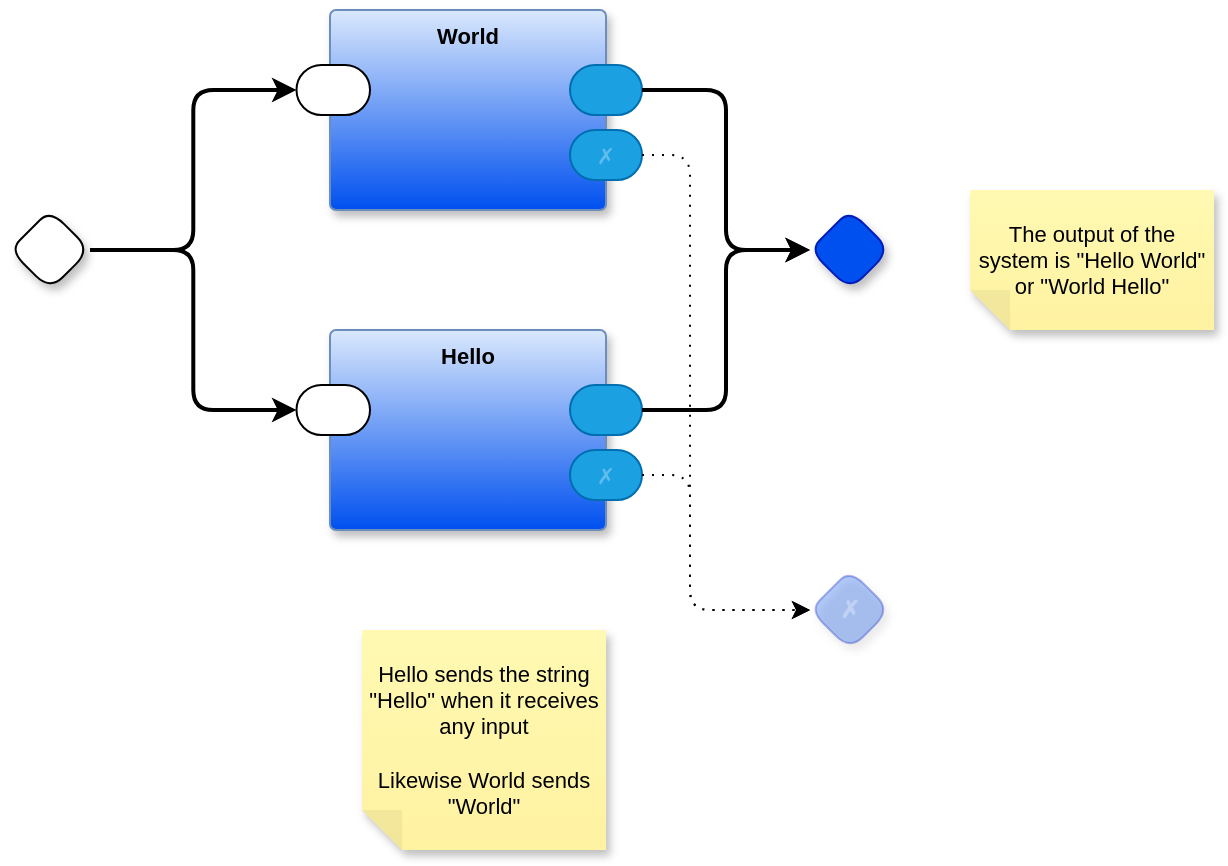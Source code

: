 <mxfile version="26.1.1" pages="10">
  <diagram name="nondeterministic" id="ZAlmdrRH_l2KzV7yHv0Q">
    <mxGraphModel dx="1100" dy="661" grid="1" gridSize="10" guides="1" tooltips="1" connect="1" arrows="1" fold="1" page="1" pageScale="1" pageWidth="1100" pageHeight="850" math="0" shadow="0">
      <root>
        <mxCell id="0" />
        <mxCell id="1" parent="0" />
        <mxCell id="-5bQla3dnRqBQKIm_dE6-1" value="" style="rhombus;rounded=1;fontStyle=1;glass=0;sketch=0;fontSize=12;points=[[0,0.5,0,0,0],[0.5,0,0,0,0],[0.5,1,0,0,0],[1,0.5,0,0,0]];shadow=1;fontFamily=Helvetica;fontColor=default;labelBackgroundColor=none;" parent="1" vertex="1">
          <mxGeometry x="120" y="260" width="40" height="40" as="geometry" />
        </mxCell>
        <mxCell id="-5bQla3dnRqBQKIm_dE6-2" value="World" style="rounded=1;container=1;recursiveResize=0;verticalAlign=top;arcSize=6;fontStyle=1;autosize=0;points=[];absoluteArcSize=1;shadow=1;strokeColor=#6c8ebf;fillColor=#dae8fc;fontFamily=Helvetica;fontSize=11;gradientColor=#0050EF;fontColor=default;labelBackgroundColor=none;" parent="1" vertex="1">
          <mxGeometry x="280" y="160" width="138" height="100" as="geometry">
            <mxRectangle x="-98" y="-1230" width="99" height="26" as="alternateBounds" />
          </mxGeometry>
        </mxCell>
        <mxCell id="-5bQla3dnRqBQKIm_dE6-3" value="" style="rounded=1;sketch=0;points=[[0,0.5,0,0,0],[1,0.5,0,0,0]];arcSize=50;fontFamily=Helvetica;fontSize=11;fontColor=default;labelBackgroundColor=none;" parent="-5bQla3dnRqBQKIm_dE6-2" vertex="1">
          <mxGeometry x="-16.75" y="27.5" width="36.75" height="25" as="geometry" />
        </mxCell>
        <mxCell id="-5bQla3dnRqBQKIm_dE6-4" value="" style="rounded=1;sketch=0;points=[[0,0.5,0,0,0],[1,0.5,0,0,0]];fillColor=#1ba1e2;fontColor=#ffffff;strokeColor=#006EAF;arcSize=50;fontFamily=Helvetica;fontSize=11;labelBackgroundColor=none;" parent="-5bQla3dnRqBQKIm_dE6-2" vertex="1">
          <mxGeometry x="120" y="27.5" width="36" height="25" as="geometry" />
        </mxCell>
        <mxCell id="-5bQla3dnRqBQKIm_dE6-5" value="✗" style="rounded=1;sketch=0;points=[[0,0.5,0,0,0],[1,0.5,0,0,0]];fillColor=#1ba1e2;fontColor=#ffffff;strokeColor=#006EAF;arcSize=50;fontFamily=Helvetica;fontSize=11;textOpacity=30;labelBackgroundColor=none;" parent="-5bQla3dnRqBQKIm_dE6-2" vertex="1">
          <mxGeometry x="120" y="60" width="36" height="25" as="geometry" />
        </mxCell>
        <mxCell id="-5bQla3dnRqBQKIm_dE6-6" value="Hello" style="rounded=1;container=1;recursiveResize=0;verticalAlign=top;arcSize=6;fontStyle=1;autosize=0;points=[];absoluteArcSize=1;shadow=1;strokeColor=#6c8ebf;fillColor=#dae8fc;fontFamily=Helvetica;fontSize=11;gradientColor=#0050EF;fontColor=default;labelBackgroundColor=none;" parent="1" vertex="1">
          <mxGeometry x="280" y="320" width="138" height="100" as="geometry">
            <mxRectangle x="-98" y="-1230" width="99" height="26" as="alternateBounds" />
          </mxGeometry>
        </mxCell>
        <mxCell id="-5bQla3dnRqBQKIm_dE6-7" value="" style="rounded=1;sketch=0;points=[[0,0.5,0,0,0],[1,0.5,0,0,0]];arcSize=50;fontFamily=Helvetica;fontSize=11;fontColor=default;labelBackgroundColor=none;" parent="-5bQla3dnRqBQKIm_dE6-6" vertex="1">
          <mxGeometry x="-16.75" y="27.5" width="36.75" height="25" as="geometry" />
        </mxCell>
        <mxCell id="-5bQla3dnRqBQKIm_dE6-8" value="" style="rounded=1;sketch=0;points=[[0,0.5,0,0,0],[1,0.5,0,0,0]];fillColor=#1ba1e2;fontColor=#ffffff;strokeColor=#006EAF;arcSize=50;fontFamily=Helvetica;fontSize=11;labelBackgroundColor=none;" parent="-5bQla3dnRqBQKIm_dE6-6" vertex="1">
          <mxGeometry x="120" y="27.5" width="36" height="25" as="geometry" />
        </mxCell>
        <mxCell id="-5bQla3dnRqBQKIm_dE6-9" value="✗" style="rounded=1;sketch=0;points=[[0,0.5,0,0,0],[1,0.5,0,0,0]];fillColor=#1ba1e2;fontColor=#ffffff;strokeColor=#006EAF;arcSize=50;fontFamily=Helvetica;fontSize=11;textOpacity=30;labelBackgroundColor=none;" parent="-5bQla3dnRqBQKIm_dE6-6" vertex="1">
          <mxGeometry x="120" y="60" width="36" height="25" as="geometry" />
        </mxCell>
        <mxCell id="-5bQla3dnRqBQKIm_dE6-10" value="" style="rhombus;rounded=1;fontStyle=1;glass=0;sketch=0;fontSize=12;points=[[0,0.5,0,0,0],[0.5,0,0,0,0],[0.5,1,0,0,0],[1,0.5,0,0,0]];shadow=1;fillColor=#0050ef;fontColor=#ffffff;strokeColor=#001DBC;fontFamily=Helvetica;labelBackgroundColor=none;" parent="1" vertex="1">
          <mxGeometry x="520" y="260" width="40" height="40" as="geometry" />
        </mxCell>
        <mxCell id="-5bQla3dnRqBQKIm_dE6-11" value="✗" style="rhombus;whiteSpace=wrap;html=1;rounded=1;fillColor=#0050ef;fontColor=#ffffff;strokeColor=#001DBC;fontStyle=1;glass=0;sketch=0;fontSize=12;points=[[0,0.5,0,0,0],[0.5,0,0,0,0],[0.5,1,0,0,0],[1,0.5,0,0,0]];shadow=1;opacity=30;textOpacity=30;fontFamily=Helvetica;labelBackgroundColor=none;" parent="1" vertex="1">
          <mxGeometry x="520" y="440" width="40" height="40" as="geometry" />
        </mxCell>
        <mxCell id="-5bQla3dnRqBQKIm_dE6-12" value="" style="edgeStyle=orthogonalEdgeStyle;shape=connector;curved=0;rounded=1;orthogonalLoop=1;jettySize=auto;exitX=1;exitY=0.5;exitDx=0;exitDy=0;exitPerimeter=0;entryX=0;entryY=0.5;entryDx=0;entryDy=0;entryPerimeter=0;strokeColor=default;strokeWidth=2;align=center;verticalAlign=middle;fontFamily=Helvetica;fontSize=11;fontColor=default;labelBackgroundColor=default;endArrow=classic;" parent="1" source="-5bQla3dnRqBQKIm_dE6-1" target="-5bQla3dnRqBQKIm_dE6-3" edge="1">
          <mxGeometry relative="1" as="geometry" />
        </mxCell>
        <mxCell id="-5bQla3dnRqBQKIm_dE6-13" value="" style="edgeStyle=orthogonalEdgeStyle;shape=connector;curved=0;rounded=1;orthogonalLoop=1;jettySize=auto;exitX=1;exitY=0.5;exitDx=0;exitDy=0;exitPerimeter=0;entryX=0;entryY=0.5;entryDx=0;entryDy=0;entryPerimeter=0;strokeColor=default;strokeWidth=2;align=center;verticalAlign=middle;fontFamily=Helvetica;fontSize=11;fontColor=default;labelBackgroundColor=default;endArrow=classic;" parent="1" source="-5bQla3dnRqBQKIm_dE6-1" target="-5bQla3dnRqBQKIm_dE6-7" edge="1">
          <mxGeometry relative="1" as="geometry" />
        </mxCell>
        <mxCell id="-5bQla3dnRqBQKIm_dE6-14" value="" style="edgeStyle=orthogonalEdgeStyle;shape=connector;curved=0;rounded=1;orthogonalLoop=1;jettySize=auto;exitX=1;exitY=0.5;exitDx=0;exitDy=0;exitPerimeter=0;entryX=0;entryY=0.5;entryDx=0;entryDy=0;entryPerimeter=0;strokeColor=default;strokeWidth=2;align=center;verticalAlign=middle;fontFamily=Helvetica;fontSize=11;fontColor=default;labelBackgroundColor=default;endArrow=classic;" parent="1" source="-5bQla3dnRqBQKIm_dE6-4" target="-5bQla3dnRqBQKIm_dE6-10" edge="1">
          <mxGeometry relative="1" as="geometry" />
        </mxCell>
        <mxCell id="-5bQla3dnRqBQKIm_dE6-15" value="" style="edgeStyle=orthogonalEdgeStyle;shape=connector;curved=0;rounded=1;orthogonalLoop=1;jettySize=auto;exitX=1;exitY=0.5;exitDx=0;exitDy=0;exitPerimeter=0;entryX=0;entryY=0.5;entryDx=0;entryDy=0;entryPerimeter=0;strokeColor=default;strokeWidth=2;align=center;verticalAlign=middle;fontFamily=Helvetica;fontSize=11;fontColor=default;labelBackgroundColor=default;endArrow=classic;" parent="1" source="-5bQla3dnRqBQKIm_dE6-8" target="-5bQla3dnRqBQKIm_dE6-10" edge="1">
          <mxGeometry relative="1" as="geometry" />
        </mxCell>
        <mxCell id="-5bQla3dnRqBQKIm_dE6-16" value="" style="edgeStyle=orthogonalEdgeStyle;shape=connector;curved=0;rounded=1;orthogonalLoop=1;jettySize=auto;exitX=1;exitY=0.5;exitDx=0;exitDy=0;exitPerimeter=0;entryX=0;entryY=0.5;entryDx=0;entryDy=0;entryPerimeter=0;strokeColor=default;strokeWidth=1;align=center;verticalAlign=middle;fontFamily=Helvetica;fontSize=11;fontColor=default;labelBackgroundColor=default;endArrow=classic;dashed=1;dashPattern=1 4;" parent="1" source="-5bQla3dnRqBQKIm_dE6-5" target="-5bQla3dnRqBQKIm_dE6-11" edge="1">
          <mxGeometry relative="1" as="geometry">
            <Array as="points">
              <mxPoint x="460" y="233" />
              <mxPoint x="460" y="460" />
            </Array>
          </mxGeometry>
        </mxCell>
        <mxCell id="-5bQla3dnRqBQKIm_dE6-17" value="" style="edgeStyle=orthogonalEdgeStyle;shape=connector;curved=0;rounded=1;orthogonalLoop=1;jettySize=auto;exitX=1;exitY=0.5;exitDx=0;exitDy=0;exitPerimeter=0;entryX=0;entryY=0.5;entryDx=0;entryDy=0;entryPerimeter=0;strokeColor=default;strokeWidth=1;align=center;verticalAlign=middle;fontFamily=Helvetica;fontSize=11;fontColor=default;labelBackgroundColor=default;endArrow=classic;dashed=1;dashPattern=1 4;" parent="1" source="-5bQla3dnRqBQKIm_dE6-9" target="-5bQla3dnRqBQKIm_dE6-11" edge="1">
          <mxGeometry relative="1" as="geometry">
            <Array as="points">
              <mxPoint x="460" y="393" />
              <mxPoint x="460" y="460" />
            </Array>
          </mxGeometry>
        </mxCell>
        <mxCell id="-5bQla3dnRqBQKIm_dE6-18" value="Hello sends the string &quot;Hello&quot; when it receives any input&lt;div&gt;&lt;br&gt;&lt;/div&gt;&lt;div&gt;Likewise World sends &quot;World&quot;&lt;/div&gt;" style="shape=note;whiteSpace=wrap;html=1;backgroundOutline=1;fontColor=#000000;darkOpacity=0.05;fillColor=#FFF9B2;strokeColor=none;fillStyle=solid;direction=west;gradientDirection=north;gradientColor=#FFF2A1;shadow=1;size=20;pointerEvents=1;fontFamily=Helvetica;fontSize=11;labelBackgroundColor=none;" parent="1" vertex="1">
          <mxGeometry x="296" y="470" width="122" height="110" as="geometry" />
        </mxCell>
        <mxCell id="-5bQla3dnRqBQKIm_dE6-19" value="The output of the system is &quot;Hello World&quot; or &quot;World Hello&quot;" style="shape=note;whiteSpace=wrap;html=1;backgroundOutline=1;fontColor=#000000;darkOpacity=0.05;fillColor=#FFF9B2;strokeColor=none;fillStyle=solid;direction=west;gradientDirection=north;gradientColor=#FFF2A1;shadow=1;size=20;pointerEvents=1;fontFamily=Helvetica;fontSize=11;labelBackgroundColor=none;" parent="1" vertex="1">
          <mxGeometry x="600" y="250" width="122" height="70" as="geometry" />
        </mxCell>
      </root>
    </mxGraphModel>
  </diagram>
  <diagram name="seq1" id="c3HpbWeJGnhh-BtL5nCC">
    <mxGraphModel dx="1100" dy="661" grid="1" gridSize="10" guides="1" tooltips="1" connect="1" arrows="1" fold="1" page="1" pageScale="1" pageWidth="1100" pageHeight="850" math="0" shadow="0">
      <root>
        <mxCell id="HJt2ERbdlX2AMmVnLhqs-0" />
        <mxCell id="HJt2ERbdlX2AMmVnLhqs-1" parent="HJt2ERbdlX2AMmVnLhqs-0" />
        <mxCell id="HJt2ERbdlX2AMmVnLhqs-2" value="" style="rhombus;rounded=1;fontStyle=1;glass=0;sketch=0;fontSize=12;points=[[0,0.5,0,0,0],[0.5,0,0,0,0],[0.5,1,0,0,0],[1,0.5,0,0,0]];shadow=1;fontFamily=Helvetica;fontColor=default;labelBackgroundColor=none;" parent="HJt2ERbdlX2AMmVnLhqs-1" vertex="1">
          <mxGeometry x="120" y="260" width="40" height="40" as="geometry" />
        </mxCell>
        <mxCell id="HJt2ERbdlX2AMmVnLhqs-3" value="World" style="rounded=1;container=1;recursiveResize=0;verticalAlign=top;arcSize=6;fontStyle=1;autosize=0;points=[];absoluteArcSize=1;shadow=1;strokeColor=#6c8ebf;fillColor=#dae8fc;fontFamily=Helvetica;fontSize=11;gradientColor=#0050EF;fontColor=default;labelBackgroundColor=none;" parent="HJt2ERbdlX2AMmVnLhqs-1" vertex="1">
          <mxGeometry x="280" y="160" width="138" height="100" as="geometry">
            <mxRectangle x="-98" y="-1230" width="99" height="26" as="alternateBounds" />
          </mxGeometry>
        </mxCell>
        <mxCell id="HJt2ERbdlX2AMmVnLhqs-4" value="" style="rounded=1;sketch=0;points=[[0,0.5,0,0,0],[1,0.5,0,0,0]];arcSize=50;fontFamily=Helvetica;fontSize=11;fontColor=default;labelBackgroundColor=none;" parent="HJt2ERbdlX2AMmVnLhqs-3" vertex="1">
          <mxGeometry x="-16.75" y="27.5" width="36.75" height="25" as="geometry" />
        </mxCell>
        <mxCell id="HJt2ERbdlX2AMmVnLhqs-5" value="" style="rounded=1;sketch=0;points=[[0,0.5,0,0,0],[1,0.5,0,0,0]];fillColor=#1ba1e2;fontColor=#ffffff;strokeColor=#006EAF;arcSize=50;fontFamily=Helvetica;fontSize=11;labelBackgroundColor=none;" parent="HJt2ERbdlX2AMmVnLhqs-3" vertex="1">
          <mxGeometry x="120" y="27.5" width="36" height="25" as="geometry" />
        </mxCell>
        <mxCell id="HJt2ERbdlX2AMmVnLhqs-6" value="✗" style="rounded=1;sketch=0;points=[[0,0.5,0,0,0],[1,0.5,0,0,0]];fillColor=#1ba1e2;fontColor=#ffffff;strokeColor=#006EAF;arcSize=50;fontFamily=Helvetica;fontSize=11;textOpacity=30;labelBackgroundColor=none;" parent="HJt2ERbdlX2AMmVnLhqs-3" vertex="1">
          <mxGeometry x="120" y="60" width="36" height="25" as="geometry" />
        </mxCell>
        <mxCell id="HJt2ERbdlX2AMmVnLhqs-7" value="Hello" style="rounded=1;container=1;recursiveResize=0;verticalAlign=top;arcSize=6;fontStyle=1;autosize=0;points=[];absoluteArcSize=1;shadow=1;strokeColor=#6c8ebf;fillColor=#dae8fc;fontFamily=Helvetica;fontSize=11;gradientColor=#0050EF;fontColor=default;labelBackgroundColor=none;" parent="HJt2ERbdlX2AMmVnLhqs-1" vertex="1">
          <mxGeometry x="280" y="320" width="138" height="100" as="geometry">
            <mxRectangle x="-98" y="-1230" width="99" height="26" as="alternateBounds" />
          </mxGeometry>
        </mxCell>
        <mxCell id="HJt2ERbdlX2AMmVnLhqs-8" value="" style="rounded=1;sketch=0;points=[[0,0.5,0,0,0],[1,0.5,0,0,0]];arcSize=50;fontFamily=Helvetica;fontSize=11;fontColor=default;labelBackgroundColor=none;" parent="HJt2ERbdlX2AMmVnLhqs-7" vertex="1">
          <mxGeometry x="-16.75" y="27.5" width="36.75" height="25" as="geometry" />
        </mxCell>
        <mxCell id="HJt2ERbdlX2AMmVnLhqs-9" value="" style="rounded=1;sketch=0;points=[[0,0.5,0,0,0],[1,0.5,0,0,0]];fillColor=#1ba1e2;fontColor=#ffffff;strokeColor=#006EAF;arcSize=50;fontFamily=Helvetica;fontSize=11;labelBackgroundColor=none;" parent="HJt2ERbdlX2AMmVnLhqs-7" vertex="1">
          <mxGeometry x="120" y="27.5" width="36" height="25" as="geometry" />
        </mxCell>
        <mxCell id="HJt2ERbdlX2AMmVnLhqs-10" value="✗" style="rounded=1;sketch=0;points=[[0,0.5,0,0,0],[1,0.5,0,0,0]];fillColor=#1ba1e2;fontColor=#ffffff;strokeColor=#006EAF;arcSize=50;fontFamily=Helvetica;fontSize=11;textOpacity=30;labelBackgroundColor=none;" parent="HJt2ERbdlX2AMmVnLhqs-7" vertex="1">
          <mxGeometry x="120" y="60" width="36" height="25" as="geometry" />
        </mxCell>
        <mxCell id="HJt2ERbdlX2AMmVnLhqs-11" value="" style="rhombus;rounded=1;fontStyle=1;glass=0;sketch=0;fontSize=12;points=[[0,0.5,0,0,0],[0.5,0,0,0,0],[0.5,1,0,0,0],[1,0.5,0,0,0]];shadow=1;fillColor=#0050ef;fontColor=#ffffff;strokeColor=#001DBC;fontFamily=Helvetica;labelBackgroundColor=none;" parent="HJt2ERbdlX2AMmVnLhqs-1" vertex="1">
          <mxGeometry x="520" y="260" width="40" height="40" as="geometry" />
        </mxCell>
        <mxCell id="HJt2ERbdlX2AMmVnLhqs-12" value="✗" style="rhombus;whiteSpace=wrap;html=1;rounded=1;fillColor=#0050ef;fontColor=#ffffff;strokeColor=#001DBC;fontStyle=1;glass=0;sketch=0;fontSize=12;points=[[0,0.5,0,0,0],[0.5,0,0,0,0],[0.5,1,0,0,0],[1,0.5,0,0,0]];shadow=1;opacity=30;textOpacity=30;fontFamily=Helvetica;labelBackgroundColor=none;" parent="HJt2ERbdlX2AMmVnLhqs-1" vertex="1">
          <mxGeometry x="520" y="440" width="40" height="40" as="geometry" />
        </mxCell>
        <mxCell id="HJt2ERbdlX2AMmVnLhqs-13" value="" style="edgeStyle=orthogonalEdgeStyle;shape=connector;curved=0;rounded=1;orthogonalLoop=1;jettySize=auto;exitX=1;exitY=0.5;exitDx=0;exitDy=0;exitPerimeter=0;entryX=0;entryY=0.5;entryDx=0;entryDy=0;entryPerimeter=0;strokeColor=default;strokeWidth=2;align=center;verticalAlign=middle;fontFamily=Helvetica;fontSize=11;fontColor=default;labelBackgroundColor=default;endArrow=classic;" parent="HJt2ERbdlX2AMmVnLhqs-1" source="HJt2ERbdlX2AMmVnLhqs-2" target="HJt2ERbdlX2AMmVnLhqs-8" edge="1">
          <mxGeometry relative="1" as="geometry" />
        </mxCell>
        <mxCell id="HJt2ERbdlX2AMmVnLhqs-15" value="" style="edgeStyle=orthogonalEdgeStyle;shape=connector;curved=0;rounded=1;orthogonalLoop=1;jettySize=auto;exitX=1;exitY=0.5;exitDx=0;exitDy=0;exitPerimeter=0;entryX=0;entryY=0.5;entryDx=0;entryDy=0;entryPerimeter=0;strokeColor=default;strokeWidth=2;align=center;verticalAlign=middle;fontFamily=Helvetica;fontSize=11;fontColor=default;labelBackgroundColor=default;endArrow=classic;" parent="HJt2ERbdlX2AMmVnLhqs-1" source="HJt2ERbdlX2AMmVnLhqs-5" target="HJt2ERbdlX2AMmVnLhqs-11" edge="1">
          <mxGeometry relative="1" as="geometry" />
        </mxCell>
        <mxCell id="HJt2ERbdlX2AMmVnLhqs-16" value="" style="edgeStyle=orthogonalEdgeStyle;shape=connector;curved=0;rounded=1;orthogonalLoop=1;jettySize=auto;exitX=1;exitY=0.5;exitDx=0;exitDy=0;exitPerimeter=0;entryX=0;entryY=0.5;entryDx=0;entryDy=0;entryPerimeter=0;strokeColor=default;strokeWidth=2;align=center;verticalAlign=middle;fontFamily=Helvetica;fontSize=11;fontColor=default;labelBackgroundColor=default;endArrow=classic;" parent="HJt2ERbdlX2AMmVnLhqs-1" source="HJt2ERbdlX2AMmVnLhqs-9" target="HJt2ERbdlX2AMmVnLhqs-11" edge="1">
          <mxGeometry relative="1" as="geometry" />
        </mxCell>
        <mxCell id="HJt2ERbdlX2AMmVnLhqs-17" value="" style="edgeStyle=orthogonalEdgeStyle;shape=connector;curved=0;rounded=1;orthogonalLoop=1;jettySize=auto;exitX=1;exitY=0.5;exitDx=0;exitDy=0;exitPerimeter=0;entryX=0;entryY=0.5;entryDx=0;entryDy=0;entryPerimeter=0;strokeColor=default;strokeWidth=1;align=center;verticalAlign=middle;fontFamily=Helvetica;fontSize=11;fontColor=default;labelBackgroundColor=default;endArrow=classic;dashed=1;dashPattern=1 4;" parent="HJt2ERbdlX2AMmVnLhqs-1" source="HJt2ERbdlX2AMmVnLhqs-6" target="HJt2ERbdlX2AMmVnLhqs-12" edge="1">
          <mxGeometry relative="1" as="geometry">
            <Array as="points">
              <mxPoint x="460" y="233" />
              <mxPoint x="460" y="460" />
            </Array>
          </mxGeometry>
        </mxCell>
        <mxCell id="HJt2ERbdlX2AMmVnLhqs-18" value="" style="edgeStyle=orthogonalEdgeStyle;shape=connector;curved=0;rounded=1;orthogonalLoop=1;jettySize=auto;exitX=1;exitY=0.5;exitDx=0;exitDy=0;exitPerimeter=0;entryX=0;entryY=0.5;entryDx=0;entryDy=0;entryPerimeter=0;strokeColor=default;strokeWidth=1;align=center;verticalAlign=middle;fontFamily=Helvetica;fontSize=11;fontColor=default;labelBackgroundColor=default;endArrow=classic;dashed=1;dashPattern=1 4;" parent="HJt2ERbdlX2AMmVnLhqs-1" source="HJt2ERbdlX2AMmVnLhqs-10" target="HJt2ERbdlX2AMmVnLhqs-12" edge="1">
          <mxGeometry relative="1" as="geometry">
            <Array as="points">
              <mxPoint x="460" y="393" />
              <mxPoint x="460" y="460" />
            </Array>
          </mxGeometry>
        </mxCell>
        <mxCell id="HJt2ERbdlX2AMmVnLhqs-19" value="Hello sends the string &quot;Hello&quot; when it receives any input&lt;div&gt;&lt;br&gt;&lt;/div&gt;&lt;div&gt;Likewise World sends &quot;World&quot;&lt;/div&gt;" style="shape=note;whiteSpace=wrap;html=1;backgroundOutline=1;fontColor=#000000;darkOpacity=0.05;fillColor=#FFF9B2;strokeColor=none;fillStyle=solid;direction=west;gradientDirection=north;gradientColor=#FFF2A1;shadow=1;size=20;pointerEvents=1;fontFamily=Helvetica;fontSize=11;labelBackgroundColor=none;" parent="HJt2ERbdlX2AMmVnLhqs-1" vertex="1">
          <mxGeometry x="296" y="470" width="122" height="110" as="geometry" />
        </mxCell>
        <mxCell id="HJt2ERbdlX2AMmVnLhqs-20" value="The output of the system is &quot;Hello World&quot; or &quot;World Hello&quot;" style="shape=note;whiteSpace=wrap;html=1;backgroundOutline=1;fontColor=#000000;darkOpacity=0.05;fillColor=#FFF9B2;strokeColor=none;fillStyle=solid;direction=west;gradientDirection=north;gradientColor=#FFF2A1;shadow=1;size=20;pointerEvents=1;fontFamily=Helvetica;fontSize=11;labelBackgroundColor=none;" parent="HJt2ERbdlX2AMmVnLhqs-1" vertex="1">
          <mxGeometry x="600" y="250" width="122" height="70" as="geometry" />
        </mxCell>
        <mxCell id="WsV6ryXd-Gzds-49xMLh-0" style="edgeStyle=orthogonalEdgeStyle;rounded=1;orthogonalLoop=1;jettySize=auto;html=1;exitX=1;exitY=0.5;exitDx=0;exitDy=0;exitPerimeter=0;entryX=0;entryY=0.5;entryDx=0;entryDy=0;entryPerimeter=0;strokeWidth=2;curved=0;" parent="HJt2ERbdlX2AMmVnLhqs-1" source="HJt2ERbdlX2AMmVnLhqs-9" target="HJt2ERbdlX2AMmVnLhqs-4" edge="1">
          <mxGeometry relative="1" as="geometry" />
        </mxCell>
      </root>
    </mxGraphModel>
  </diagram>
  <diagram name="seq2" id="Cgz_zYDu7RxURtAuz_GJ">
    <mxGraphModel dx="1100" dy="661" grid="1" gridSize="10" guides="1" tooltips="1" connect="1" arrows="1" fold="1" page="1" pageScale="1" pageWidth="1100" pageHeight="850" math="0" shadow="0">
      <root>
        <mxCell id="b5fvVUOjdFuZS4JlEBf3-0" />
        <mxCell id="b5fvVUOjdFuZS4JlEBf3-1" parent="b5fvVUOjdFuZS4JlEBf3-0" />
        <mxCell id="b5fvVUOjdFuZS4JlEBf3-2" value="" style="rhombus;rounded=1;fontStyle=1;glass=0;sketch=0;fontSize=12;points=[[0,0.5,0,0,0],[0.5,0,0,0,0],[0.5,1,0,0,0],[1,0.5,0,0,0]];shadow=1;fontFamily=Helvetica;fontColor=default;labelBackgroundColor=none;" parent="b5fvVUOjdFuZS4JlEBf3-1" vertex="1">
          <mxGeometry x="120" y="260" width="40" height="40" as="geometry" />
        </mxCell>
        <mxCell id="b5fvVUOjdFuZS4JlEBf3-3" value="World" style="rounded=1;container=1;recursiveResize=0;verticalAlign=top;arcSize=6;fontStyle=1;autosize=0;points=[];absoluteArcSize=1;shadow=1;strokeColor=#6c8ebf;fillColor=#dae8fc;fontFamily=Helvetica;fontSize=11;gradientColor=#0050EF;fontColor=default;labelBackgroundColor=none;" parent="b5fvVUOjdFuZS4JlEBf3-1" vertex="1">
          <mxGeometry x="280" y="160" width="138" height="100" as="geometry">
            <mxRectangle x="-98" y="-1230" width="99" height="26" as="alternateBounds" />
          </mxGeometry>
        </mxCell>
        <mxCell id="b5fvVUOjdFuZS4JlEBf3-4" value="" style="rounded=1;sketch=0;points=[[0,0.5,0,0,0],[1,0.5,0,0,0]];arcSize=50;fontFamily=Helvetica;fontSize=11;fontColor=default;labelBackgroundColor=none;" parent="b5fvVUOjdFuZS4JlEBf3-3" vertex="1">
          <mxGeometry x="-16.75" y="27.5" width="36.75" height="25" as="geometry" />
        </mxCell>
        <mxCell id="b5fvVUOjdFuZS4JlEBf3-5" value="" style="rounded=1;sketch=0;points=[[0,0.5,0,0,0],[1,0.5,0,0,0]];fillColor=#1ba1e2;fontColor=#ffffff;strokeColor=#006EAF;arcSize=50;fontFamily=Helvetica;fontSize=11;labelBackgroundColor=none;" parent="b5fvVUOjdFuZS4JlEBf3-3" vertex="1">
          <mxGeometry x="120" y="27.5" width="36" height="25" as="geometry" />
        </mxCell>
        <mxCell id="b5fvVUOjdFuZS4JlEBf3-6" value="✗" style="rounded=1;sketch=0;points=[[0,0.5,0,0,0],[1,0.5,0,0,0]];fillColor=#1ba1e2;fontColor=#ffffff;strokeColor=#006EAF;arcSize=50;fontFamily=Helvetica;fontSize=11;textOpacity=30;labelBackgroundColor=none;" parent="b5fvVUOjdFuZS4JlEBf3-3" vertex="1">
          <mxGeometry x="120" y="60" width="36" height="25" as="geometry" />
        </mxCell>
        <mxCell id="b5fvVUOjdFuZS4JlEBf3-7" value="Hello" style="rounded=1;container=1;recursiveResize=0;verticalAlign=top;arcSize=6;fontStyle=1;autosize=0;points=[];absoluteArcSize=1;shadow=1;strokeColor=#6c8ebf;fillColor=#dae8fc;fontFamily=Helvetica;fontSize=11;gradientColor=#0050EF;fontColor=default;labelBackgroundColor=none;" parent="b5fvVUOjdFuZS4JlEBf3-1" vertex="1">
          <mxGeometry x="280" y="320" width="138" height="100" as="geometry">
            <mxRectangle x="-98" y="-1230" width="99" height="26" as="alternateBounds" />
          </mxGeometry>
        </mxCell>
        <mxCell id="b5fvVUOjdFuZS4JlEBf3-8" value="" style="rounded=1;sketch=0;points=[[0,0.5,0,0,0],[1,0.5,0,0,0]];arcSize=50;fontFamily=Helvetica;fontSize=11;fontColor=default;labelBackgroundColor=none;" parent="b5fvVUOjdFuZS4JlEBf3-7" vertex="1">
          <mxGeometry x="-16.75" y="27.5" width="36.75" height="25" as="geometry" />
        </mxCell>
        <mxCell id="b5fvVUOjdFuZS4JlEBf3-9" value="" style="rounded=1;sketch=0;points=[[0,0.5,0,0,0],[1,0.5,0,0,0]];fillColor=#1ba1e2;fontColor=#ffffff;strokeColor=#006EAF;arcSize=50;fontFamily=Helvetica;fontSize=11;labelBackgroundColor=none;" parent="b5fvVUOjdFuZS4JlEBf3-7" vertex="1">
          <mxGeometry x="120" y="27.5" width="36" height="25" as="geometry" />
        </mxCell>
        <mxCell id="b5fvVUOjdFuZS4JlEBf3-10" value="✗" style="rounded=1;sketch=0;points=[[0,0.5,0,0,0],[1,0.5,0,0,0]];fillColor=#1ba1e2;fontColor=#ffffff;strokeColor=#006EAF;arcSize=50;fontFamily=Helvetica;fontSize=11;textOpacity=30;labelBackgroundColor=none;" parent="b5fvVUOjdFuZS4JlEBf3-7" vertex="1">
          <mxGeometry x="120" y="60" width="36" height="25" as="geometry" />
        </mxCell>
        <mxCell id="b5fvVUOjdFuZS4JlEBf3-11" value="" style="rhombus;rounded=1;fontStyle=1;glass=0;sketch=0;fontSize=12;points=[[0,0.5,0,0,0],[0.5,0,0,0,0],[0.5,1,0,0,0],[1,0.5,0,0,0]];shadow=1;fillColor=#0050ef;fontColor=#ffffff;strokeColor=#001DBC;fontFamily=Helvetica;labelBackgroundColor=none;" parent="b5fvVUOjdFuZS4JlEBf3-1" vertex="1">
          <mxGeometry x="520" y="260" width="40" height="40" as="geometry" />
        </mxCell>
        <mxCell id="b5fvVUOjdFuZS4JlEBf3-12" value="✗" style="rhombus;whiteSpace=wrap;html=1;rounded=1;fillColor=#0050ef;fontColor=#ffffff;strokeColor=#001DBC;fontStyle=1;glass=0;sketch=0;fontSize=12;points=[[0,0.5,0,0,0],[0.5,0,0,0,0],[0.5,1,0,0,0],[1,0.5,0,0,0]];shadow=1;opacity=30;textOpacity=30;fontFamily=Helvetica;labelBackgroundColor=none;" parent="b5fvVUOjdFuZS4JlEBf3-1" vertex="1">
          <mxGeometry x="520" y="440" width="40" height="40" as="geometry" />
        </mxCell>
        <mxCell id="b5fvVUOjdFuZS4JlEBf3-13" value="" style="edgeStyle=orthogonalEdgeStyle;shape=connector;curved=0;rounded=1;orthogonalLoop=1;jettySize=auto;exitX=1;exitY=0.5;exitDx=0;exitDy=0;exitPerimeter=0;entryX=0;entryY=0.5;entryDx=0;entryDy=0;entryPerimeter=0;strokeColor=default;strokeWidth=2;align=center;verticalAlign=middle;fontFamily=Helvetica;fontSize=11;fontColor=default;labelBackgroundColor=default;endArrow=classic;" parent="b5fvVUOjdFuZS4JlEBf3-1" source="b5fvVUOjdFuZS4JlEBf3-2" target="b5fvVUOjdFuZS4JlEBf3-4" edge="1">
          <mxGeometry relative="1" as="geometry" />
        </mxCell>
        <mxCell id="b5fvVUOjdFuZS4JlEBf3-14" value="" style="edgeStyle=orthogonalEdgeStyle;shape=connector;curved=0;rounded=1;orthogonalLoop=1;jettySize=auto;exitX=1;exitY=0.5;exitDx=0;exitDy=0;exitPerimeter=0;entryX=0;entryY=0.5;entryDx=0;entryDy=0;entryPerimeter=0;strokeColor=default;strokeWidth=2;align=center;verticalAlign=middle;fontFamily=Helvetica;fontSize=11;fontColor=default;labelBackgroundColor=default;endArrow=classic;" parent="b5fvVUOjdFuZS4JlEBf3-1" source="b5fvVUOjdFuZS4JlEBf3-5" target="b5fvVUOjdFuZS4JlEBf3-11" edge="1">
          <mxGeometry relative="1" as="geometry" />
        </mxCell>
        <mxCell id="b5fvVUOjdFuZS4JlEBf3-15" value="" style="edgeStyle=orthogonalEdgeStyle;shape=connector;curved=0;rounded=1;orthogonalLoop=1;jettySize=auto;exitX=1;exitY=0.5;exitDx=0;exitDy=0;exitPerimeter=0;entryX=0;entryY=0.5;entryDx=0;entryDy=0;entryPerimeter=0;strokeColor=default;strokeWidth=2;align=center;verticalAlign=middle;fontFamily=Helvetica;fontSize=11;fontColor=default;labelBackgroundColor=default;endArrow=classic;" parent="b5fvVUOjdFuZS4JlEBf3-1" source="b5fvVUOjdFuZS4JlEBf3-9" target="b5fvVUOjdFuZS4JlEBf3-11" edge="1">
          <mxGeometry relative="1" as="geometry" />
        </mxCell>
        <mxCell id="b5fvVUOjdFuZS4JlEBf3-16" value="" style="edgeStyle=orthogonalEdgeStyle;shape=connector;curved=0;rounded=1;orthogonalLoop=1;jettySize=auto;exitX=1;exitY=0.5;exitDx=0;exitDy=0;exitPerimeter=0;entryX=0;entryY=0.5;entryDx=0;entryDy=0;entryPerimeter=0;strokeColor=default;strokeWidth=1;align=center;verticalAlign=middle;fontFamily=Helvetica;fontSize=11;fontColor=default;labelBackgroundColor=default;endArrow=classic;dashed=1;dashPattern=1 4;" parent="b5fvVUOjdFuZS4JlEBf3-1" source="b5fvVUOjdFuZS4JlEBf3-6" target="b5fvVUOjdFuZS4JlEBf3-12" edge="1">
          <mxGeometry relative="1" as="geometry">
            <Array as="points">
              <mxPoint x="460" y="233" />
              <mxPoint x="460" y="460" />
            </Array>
          </mxGeometry>
        </mxCell>
        <mxCell id="b5fvVUOjdFuZS4JlEBf3-17" value="" style="edgeStyle=orthogonalEdgeStyle;shape=connector;curved=0;rounded=1;orthogonalLoop=1;jettySize=auto;exitX=1;exitY=0.5;exitDx=0;exitDy=0;exitPerimeter=0;entryX=0;entryY=0.5;entryDx=0;entryDy=0;entryPerimeter=0;strokeColor=default;strokeWidth=1;align=center;verticalAlign=middle;fontFamily=Helvetica;fontSize=11;fontColor=default;labelBackgroundColor=default;endArrow=classic;dashed=1;dashPattern=1 4;" parent="b5fvVUOjdFuZS4JlEBf3-1" source="b5fvVUOjdFuZS4JlEBf3-10" target="b5fvVUOjdFuZS4JlEBf3-12" edge="1">
          <mxGeometry relative="1" as="geometry">
            <Array as="points">
              <mxPoint x="460" y="393" />
              <mxPoint x="460" y="460" />
            </Array>
          </mxGeometry>
        </mxCell>
        <mxCell id="b5fvVUOjdFuZS4JlEBf3-18" value="Hello sends the string &quot;Hello&quot; when it receives any input&lt;div&gt;&lt;br&gt;&lt;/div&gt;&lt;div&gt;Likewise World sends &quot;World&quot;&lt;/div&gt;" style="shape=note;whiteSpace=wrap;html=1;backgroundOutline=1;fontColor=#000000;darkOpacity=0.05;fillColor=#FFF9B2;strokeColor=none;fillStyle=solid;direction=west;gradientDirection=north;gradientColor=#FFF2A1;shadow=1;size=20;pointerEvents=1;fontFamily=Helvetica;fontSize=11;labelBackgroundColor=none;" parent="b5fvVUOjdFuZS4JlEBf3-1" vertex="1">
          <mxGeometry x="296" y="470" width="122" height="110" as="geometry" />
        </mxCell>
        <mxCell id="b5fvVUOjdFuZS4JlEBf3-19" value="The output of the system is &quot;Hello World&quot; or &quot;World Hello&quot;" style="shape=note;whiteSpace=wrap;html=1;backgroundOutline=1;fontColor=#000000;darkOpacity=0.05;fillColor=#FFF9B2;strokeColor=none;fillStyle=solid;direction=west;gradientDirection=north;gradientColor=#FFF2A1;shadow=1;size=20;pointerEvents=1;fontFamily=Helvetica;fontSize=11;labelBackgroundColor=none;" parent="b5fvVUOjdFuZS4JlEBf3-1" vertex="1">
          <mxGeometry x="600" y="250" width="122" height="70" as="geometry" />
        </mxCell>
        <mxCell id="KPeuojik3253JyzjcqL8-0" style="edgeStyle=orthogonalEdgeStyle;rounded=1;orthogonalLoop=1;jettySize=auto;html=1;exitX=1;exitY=0.5;exitDx=0;exitDy=0;exitPerimeter=0;entryX=0;entryY=0.5;entryDx=0;entryDy=0;entryPerimeter=0;strokeWidth=2;curved=0;" parent="b5fvVUOjdFuZS4JlEBf3-1" source="b5fvVUOjdFuZS4JlEBf3-5" target="b5fvVUOjdFuZS4JlEBf3-8" edge="1">
          <mxGeometry relative="1" as="geometry" />
        </mxCell>
      </root>
    </mxGraphModel>
  </diagram>
  <diagram name="seq3" id="YCwqijXUnWygP2vGrP-g">
    <mxGraphModel dx="1100" dy="661" grid="1" gridSize="8" guides="1" tooltips="1" connect="1" arrows="1" fold="1" page="1" pageScale="1" pageWidth="1100" pageHeight="850" math="0" shadow="0">
      <root>
        <mxCell id="_zt3f1tPY_YbowR_woag-0" />
        <mxCell id="_zt3f1tPY_YbowR_woag-1" parent="_zt3f1tPY_YbowR_woag-0" />
        <mxCell id="_zt3f1tPY_YbowR_woag-2" value="" style="rhombus;rounded=1;fontStyle=1;glass=0;sketch=0;fontSize=12;points=[[0,0.5,0,0,0],[0.5,0,0,0,0],[0.5,1,0,0,0],[1,0.5,0,0,0]];shadow=1;fontFamily=Helvetica;fontColor=default;labelBackgroundColor=none;" parent="_zt3f1tPY_YbowR_woag-1" vertex="1">
          <mxGeometry x="40" y="142.5" width="40" height="40" as="geometry" />
        </mxCell>
        <mxCell id="_zt3f1tPY_YbowR_woag-3" value="World" style="rounded=1;container=1;recursiveResize=0;verticalAlign=top;arcSize=6;fontStyle=1;autosize=0;points=[];absoluteArcSize=1;shadow=1;strokeColor=#6c8ebf;fillColor=#dae8fc;fontFamily=Helvetica;fontSize=11;gradientColor=#0050EF;fontColor=default;labelBackgroundColor=none;" parent="_zt3f1tPY_YbowR_woag-1" vertex="1">
          <mxGeometry x="600" y="180" width="138" height="100" as="geometry">
            <mxRectangle x="-98" y="-1230" width="99" height="26" as="alternateBounds" />
          </mxGeometry>
        </mxCell>
        <mxCell id="_zt3f1tPY_YbowR_woag-4" value="" style="rounded=1;sketch=0;points=[[0,0.5,0,0,0],[1,0.5,0,0,0]];arcSize=50;fontFamily=Helvetica;fontSize=11;fontColor=default;labelBackgroundColor=none;" parent="_zt3f1tPY_YbowR_woag-3" vertex="1">
          <mxGeometry x="-16.75" y="27.5" width="36.75" height="25" as="geometry" />
        </mxCell>
        <mxCell id="_zt3f1tPY_YbowR_woag-5" value="" style="rounded=1;sketch=0;points=[[0,0.5,0,0,0],[1,0.5,0,0,0]];fillColor=#1ba1e2;fontColor=#ffffff;strokeColor=#006EAF;arcSize=50;fontFamily=Helvetica;fontSize=11;labelBackgroundColor=none;" parent="_zt3f1tPY_YbowR_woag-3" vertex="1">
          <mxGeometry x="120" y="27.5" width="36" height="25" as="geometry" />
        </mxCell>
        <mxCell id="_zt3f1tPY_YbowR_woag-6" value="✗" style="rounded=1;sketch=0;points=[[0,0.5,0,0,0],[1,0.5,0,0,0]];fillColor=#1ba1e2;fontColor=#ffffff;strokeColor=#006EAF;arcSize=50;fontFamily=Helvetica;fontSize=11;textOpacity=30;labelBackgroundColor=none;" parent="_zt3f1tPY_YbowR_woag-3" vertex="1">
          <mxGeometry x="120" y="60" width="36" height="25" as="geometry" />
        </mxCell>
        <mxCell id="_zt3f1tPY_YbowR_woag-7" value="Hello" style="rounded=1;container=1;recursiveResize=0;verticalAlign=top;arcSize=6;fontStyle=1;autosize=0;points=[];absoluteArcSize=1;shadow=1;strokeColor=#6c8ebf;fillColor=#dae8fc;fontFamily=Helvetica;fontSize=11;gradientColor=#0050EF;fontColor=default;labelBackgroundColor=none;" parent="_zt3f1tPY_YbowR_woag-1" vertex="1">
          <mxGeometry x="600" y="320" width="138" height="100" as="geometry">
            <mxRectangle x="-98" y="-1230" width="99" height="26" as="alternateBounds" />
          </mxGeometry>
        </mxCell>
        <mxCell id="_zt3f1tPY_YbowR_woag-8" value="" style="rounded=1;sketch=0;points=[[0,0.5,0,0,0],[1,0.5,0,0,0]];arcSize=50;fontFamily=Helvetica;fontSize=11;fontColor=default;labelBackgroundColor=none;" parent="_zt3f1tPY_YbowR_woag-7" vertex="1">
          <mxGeometry x="-16.75" y="30" width="36.75" height="25" as="geometry" />
        </mxCell>
        <mxCell id="_zt3f1tPY_YbowR_woag-9" value="" style="rounded=1;sketch=0;points=[[0,0.5,0,0,0],[1,0.5,0,0,0]];fillColor=#1ba1e2;fontColor=#ffffff;strokeColor=#006EAF;arcSize=50;fontFamily=Helvetica;fontSize=11;labelBackgroundColor=none;" parent="_zt3f1tPY_YbowR_woag-7" vertex="1">
          <mxGeometry x="120" y="27.5" width="36" height="25" as="geometry" />
        </mxCell>
        <mxCell id="_zt3f1tPY_YbowR_woag-10" value="✗" style="rounded=1;sketch=0;points=[[0,0.5,0,0,0],[1,0.5,0,0,0]];fillColor=#1ba1e2;fontColor=#ffffff;strokeColor=#006EAF;arcSize=50;fontFamily=Helvetica;fontSize=11;textOpacity=30;labelBackgroundColor=none;" parent="_zt3f1tPY_YbowR_woag-7" vertex="1">
          <mxGeometry x="120" y="60" width="36" height="25" as="geometry" />
        </mxCell>
        <mxCell id="_zt3f1tPY_YbowR_woag-11" value="" style="rhombus;rounded=1;fontStyle=1;glass=0;sketch=0;fontSize=12;points=[[0,0.5,0,0,0],[0.5,0,0,0,0],[0.5,1,0,0,0],[1,0.5,0,0,0]];shadow=1;fillColor=#0050ef;fontColor=#ffffff;strokeColor=#001DBC;fontFamily=Helvetica;labelBackgroundColor=none;" parent="_zt3f1tPY_YbowR_woag-1" vertex="1">
          <mxGeometry x="840" y="260" width="40" height="40" as="geometry" />
        </mxCell>
        <mxCell id="_zt3f1tPY_YbowR_woag-12" value="✗" style="rhombus;whiteSpace=wrap;html=1;rounded=1;fillColor=#0050ef;fontColor=#ffffff;strokeColor=#001DBC;fontStyle=1;glass=0;sketch=0;fontSize=12;points=[[0,0.5,0,0,0],[0.5,0,0,0,0],[0.5,1,0,0,0],[1,0.5,0,0,0]];shadow=1;opacity=30;textOpacity=30;fontFamily=Helvetica;labelBackgroundColor=none;" parent="_zt3f1tPY_YbowR_woag-1" vertex="1">
          <mxGeometry x="840" y="440" width="40" height="40" as="geometry" />
        </mxCell>
        <mxCell id="_zt3f1tPY_YbowR_woag-15" value="" style="edgeStyle=orthogonalEdgeStyle;shape=connector;curved=0;rounded=1;orthogonalLoop=1;jettySize=auto;exitX=1;exitY=0.5;exitDx=0;exitDy=0;exitPerimeter=0;entryX=0;entryY=0.5;entryDx=0;entryDy=0;entryPerimeter=0;strokeColor=default;strokeWidth=2;align=center;verticalAlign=middle;fontFamily=Helvetica;fontSize=11;fontColor=default;labelBackgroundColor=default;endArrow=classic;" parent="_zt3f1tPY_YbowR_woag-1" source="_zt3f1tPY_YbowR_woag-5" target="_zt3f1tPY_YbowR_woag-11" edge="1">
          <mxGeometry relative="1" as="geometry" />
        </mxCell>
        <mxCell id="_zt3f1tPY_YbowR_woag-16" value="" style="edgeStyle=orthogonalEdgeStyle;shape=connector;curved=0;rounded=1;orthogonalLoop=1;jettySize=auto;exitX=1;exitY=0.5;exitDx=0;exitDy=0;exitPerimeter=0;entryX=0;entryY=0.5;entryDx=0;entryDy=0;entryPerimeter=0;strokeColor=default;strokeWidth=2;align=center;verticalAlign=middle;fontFamily=Helvetica;fontSize=11;fontColor=default;labelBackgroundColor=default;endArrow=classic;" parent="_zt3f1tPY_YbowR_woag-1" source="_zt3f1tPY_YbowR_woag-9" target="_zt3f1tPY_YbowR_woag-11" edge="1">
          <mxGeometry relative="1" as="geometry" />
        </mxCell>
        <mxCell id="_zt3f1tPY_YbowR_woag-17" value="" style="edgeStyle=orthogonalEdgeStyle;shape=connector;curved=0;rounded=1;orthogonalLoop=1;jettySize=auto;exitX=1;exitY=0.5;exitDx=0;exitDy=0;exitPerimeter=0;entryX=0;entryY=0.5;entryDx=0;entryDy=0;entryPerimeter=0;strokeColor=default;strokeWidth=1;align=center;verticalAlign=middle;fontFamily=Helvetica;fontSize=11;fontColor=default;labelBackgroundColor=default;endArrow=classic;dashed=1;dashPattern=1 4;" parent="_zt3f1tPY_YbowR_woag-1" source="_zt3f1tPY_YbowR_woag-6" target="_zt3f1tPY_YbowR_woag-12" edge="1">
          <mxGeometry relative="1" as="geometry">
            <Array as="points">
              <mxPoint x="780" y="253" />
              <mxPoint x="780" y="460" />
            </Array>
          </mxGeometry>
        </mxCell>
        <mxCell id="_zt3f1tPY_YbowR_woag-18" value="" style="edgeStyle=orthogonalEdgeStyle;shape=connector;curved=0;rounded=1;orthogonalLoop=1;jettySize=auto;exitX=1;exitY=0.5;exitDx=0;exitDy=0;exitPerimeter=0;entryX=0;entryY=0.5;entryDx=0;entryDy=0;entryPerimeter=0;strokeColor=default;strokeWidth=1;align=center;verticalAlign=middle;fontFamily=Helvetica;fontSize=11;fontColor=default;labelBackgroundColor=default;endArrow=classic;dashed=1;dashPattern=1 4;" parent="_zt3f1tPY_YbowR_woag-1" source="_zt3f1tPY_YbowR_woag-10" target="_zt3f1tPY_YbowR_woag-12" edge="1">
          <mxGeometry relative="1" as="geometry">
            <Array as="points">
              <mxPoint x="780" y="393" />
              <mxPoint x="780" y="460" />
            </Array>
          </mxGeometry>
        </mxCell>
        <mxCell id="VMMyZQn9hTGhELiOO-MU-0" value="Cruel" style="rounded=1;container=1;recursiveResize=0;verticalAlign=top;arcSize=6;fontStyle=1;autosize=0;points=[];absoluteArcSize=1;shadow=1;strokeColor=#6c8ebf;fillColor=#dae8fc;fontFamily=Helvetica;fontSize=11;gradientColor=#0050EF;fontColor=default;labelBackgroundColor=none;" parent="_zt3f1tPY_YbowR_woag-1" vertex="1">
          <mxGeometry x="600" y="40" width="138" height="100" as="geometry">
            <mxRectangle x="-98" y="-1230" width="99" height="26" as="alternateBounds" />
          </mxGeometry>
        </mxCell>
        <mxCell id="VMMyZQn9hTGhELiOO-MU-1" value="" style="rounded=1;sketch=0;points=[[0,0.5,0,0,0],[1,0.5,0,0,0]];arcSize=50;fontFamily=Helvetica;fontSize=11;fontColor=default;labelBackgroundColor=none;" parent="VMMyZQn9hTGhELiOO-MU-0" vertex="1">
          <mxGeometry x="-16.75" y="27.5" width="36.75" height="25" as="geometry" />
        </mxCell>
        <mxCell id="VMMyZQn9hTGhELiOO-MU-2" value="" style="rounded=1;sketch=0;points=[[0,0.5,0,0,0],[1,0.5,0,0,0]];fillColor=#1ba1e2;fontColor=#ffffff;strokeColor=#006EAF;arcSize=50;fontFamily=Helvetica;fontSize=11;labelBackgroundColor=none;" parent="VMMyZQn9hTGhELiOO-MU-0" vertex="1">
          <mxGeometry x="120" y="27.5" width="36" height="25" as="geometry" />
        </mxCell>
        <mxCell id="VMMyZQn9hTGhELiOO-MU-3" value="✗" style="rounded=1;sketch=0;points=[[0,0.5,0,0,0],[1,0.5,0,0,0]];fillColor=#1ba1e2;fontColor=#ffffff;strokeColor=#006EAF;arcSize=50;fontFamily=Helvetica;fontSize=11;textOpacity=30;labelBackgroundColor=none;" parent="VMMyZQn9hTGhELiOO-MU-0" vertex="1">
          <mxGeometry x="120" y="60" width="36" height="25" as="geometry" />
        </mxCell>
        <mxCell id="VMMyZQn9hTGhELiOO-MU-4" style="edgeStyle=orthogonalEdgeStyle;shape=connector;curved=0;rounded=1;orthogonalLoop=1;jettySize=auto;html=1;exitX=1;exitY=0.5;exitDx=0;exitDy=0;exitPerimeter=0;entryX=0;entryY=0.5;entryDx=0;entryDy=0;entryPerimeter=0;strokeColor=default;strokeWidth=2;align=center;verticalAlign=middle;fontFamily=Helvetica;fontSize=11;fontColor=default;labelBackgroundColor=default;endArrow=classic;" parent="_zt3f1tPY_YbowR_woag-1" source="VMMyZQn9hTGhELiOO-MU-2" target="_zt3f1tPY_YbowR_woag-11" edge="1">
          <mxGeometry relative="1" as="geometry" />
        </mxCell>
        <mxCell id="VMMyZQn9hTGhELiOO-MU-5" style="edgeStyle=orthogonalEdgeStyle;shape=connector;curved=0;rounded=1;orthogonalLoop=1;jettySize=auto;html=1;exitX=1;exitY=0.5;exitDx=0;exitDy=0;exitPerimeter=0;entryX=0;entryY=0.5;entryDx=0;entryDy=0;entryPerimeter=0;strokeColor=default;strokeWidth=1;align=center;verticalAlign=middle;fontFamily=Helvetica;fontSize=11;fontColor=default;labelBackgroundColor=default;endArrow=classic;dashed=1;" parent="_zt3f1tPY_YbowR_woag-1" source="VMMyZQn9hTGhELiOO-MU-3" target="_zt3f1tPY_YbowR_woag-12" edge="1">
          <mxGeometry relative="1" as="geometry">
            <Array as="points">
              <mxPoint x="780" y="113" />
              <mxPoint x="780" y="460" />
            </Array>
          </mxGeometry>
        </mxCell>
        <mxCell id="my9TNGS3KLkWz0i3TgJQ-0" value="1then2" style="rounded=1;whiteSpace=wrap;html=1;sketch=0;container=1;recursiveResize=0;verticalAlign=top;arcSize=6;fontStyle=1;autosize=0;points=[];absoluteArcSize=1;shadow=1;strokeColor=#001DBC;fillColor=#DAE8FC;fontColor=#ffffff;gradientColor=#0050EF;fontFamily=Helvetica;fontSize=11;labelBackgroundColor=none;" parent="_zt3f1tPY_YbowR_woag-1" vertex="1">
          <mxGeometry x="410" y="90" width="70" height="100" as="geometry">
            <mxRectangle x="-98" y="-1230" width="99" height="26" as="alternateBounds" />
          </mxGeometry>
        </mxCell>
        <mxCell id="my9TNGS3KLkWz0i3TgJQ-1" value="2" style="rounded=1;whiteSpace=wrap;html=1;sketch=0;points=[[0,0.5,0,0,0],[1,0.5,0,0,0]];arcSize=50;fontFamily=Helvetica;fontSize=11;fontColor=default;labelBackgroundColor=none;" parent="my9TNGS3KLkWz0i3TgJQ-0" vertex="1">
          <mxGeometry x="-10" y="60" width="40" height="25" as="geometry" />
        </mxCell>
        <mxCell id="my9TNGS3KLkWz0i3TgJQ-2" value="1" style="rounded=1;whiteSpace=wrap;html=1;sketch=0;points=[[0,0.5,0,0,0],[1,0.5,0,0,0]];arcSize=50;fontFamily=Helvetica;fontSize=11;fontColor=default;labelBackgroundColor=none;" parent="my9TNGS3KLkWz0i3TgJQ-0" vertex="1">
          <mxGeometry x="-10" y="30" width="40" height="25" as="geometry" />
        </mxCell>
        <mxCell id="my9TNGS3KLkWz0i3TgJQ-3" value="1" style="rounded=1;whiteSpace=wrap;html=1;sketch=0;points=[[0,0.5,0,0,0],[1,0.5,0,0,0]];fillColor=#1ba1e2;fontColor=#ffffff;strokeColor=#006EAF;arcSize=50;fontFamily=Helvetica;fontSize=11;labelBackgroundColor=none;" parent="my9TNGS3KLkWz0i3TgJQ-0" vertex="1">
          <mxGeometry x="40" y="30" width="40" height="25" as="geometry" />
        </mxCell>
        <mxCell id="my9TNGS3KLkWz0i3TgJQ-5" value="2" style="rounded=1;whiteSpace=wrap;html=1;sketch=0;points=[[0,0.5,0,0,0],[1,0.5,0,0,0]];fillColor=#1ba1e2;fontColor=#ffffff;strokeColor=#006EAF;arcSize=50;fontFamily=Helvetica;fontSize=11;labelBackgroundColor=none;" parent="my9TNGS3KLkWz0i3TgJQ-0" vertex="1">
          <mxGeometry x="40" y="60" width="40" height="25" as="geometry" />
        </mxCell>
        <mxCell id="my9TNGS3KLkWz0i3TgJQ-6" value="1then2" style="rounded=1;whiteSpace=wrap;html=1;sketch=0;container=1;recursiveResize=0;verticalAlign=top;arcSize=6;fontStyle=1;autosize=0;points=[];absoluteArcSize=1;shadow=1;strokeColor=#001DBC;fillColor=#DAE8FC;fontColor=#ffffff;gradientColor=#0050EF;fontFamily=Helvetica;fontSize=11;labelBackgroundColor=none;" parent="_zt3f1tPY_YbowR_woag-1" vertex="1">
          <mxGeometry x="220" y="320" width="70" height="100" as="geometry">
            <mxRectangle x="-98" y="-1230" width="99" height="26" as="alternateBounds" />
          </mxGeometry>
        </mxCell>
        <mxCell id="my9TNGS3KLkWz0i3TgJQ-7" value="2" style="rounded=1;whiteSpace=wrap;html=1;sketch=0;points=[[0,0.5,0,0,0],[1,0.5,0,0,0]];arcSize=50;fontFamily=Helvetica;fontSize=11;fontColor=default;labelBackgroundColor=none;" parent="my9TNGS3KLkWz0i3TgJQ-6" vertex="1">
          <mxGeometry x="-10" y="60" width="40" height="25" as="geometry" />
        </mxCell>
        <mxCell id="my9TNGS3KLkWz0i3TgJQ-8" value="1" style="rounded=1;whiteSpace=wrap;html=1;sketch=0;points=[[0,0.5,0,0,0],[1,0.5,0,0,0]];arcSize=50;fontFamily=Helvetica;fontSize=11;fontColor=default;labelBackgroundColor=none;" parent="my9TNGS3KLkWz0i3TgJQ-6" vertex="1">
          <mxGeometry x="-10" y="30" width="40" height="25" as="geometry" />
        </mxCell>
        <mxCell id="my9TNGS3KLkWz0i3TgJQ-9" value="1" style="rounded=1;whiteSpace=wrap;html=1;sketch=0;points=[[0,0.5,0,0,0],[1,0.5,0,0,0]];fillColor=#1ba1e2;fontColor=#ffffff;strokeColor=#006EAF;arcSize=50;fontFamily=Helvetica;fontSize=11;labelBackgroundColor=none;" parent="my9TNGS3KLkWz0i3TgJQ-6" vertex="1">
          <mxGeometry x="40" y="30" width="40" height="25" as="geometry" />
        </mxCell>
        <mxCell id="my9TNGS3KLkWz0i3TgJQ-10" value="2" style="rounded=1;whiteSpace=wrap;html=1;sketch=0;points=[[0,0.5,0,0,0],[1,0.5,0,0,0]];fillColor=#1ba1e2;fontColor=#ffffff;strokeColor=#006EAF;arcSize=50;fontFamily=Helvetica;fontSize=11;labelBackgroundColor=none;" parent="my9TNGS3KLkWz0i3TgJQ-6" vertex="1">
          <mxGeometry x="40" y="60" width="40" height="25" as="geometry" />
        </mxCell>
        <mxCell id="my9TNGS3KLkWz0i3TgJQ-11" style="edgeStyle=orthogonalEdgeStyle;shape=connector;curved=0;rounded=1;orthogonalLoop=1;jettySize=auto;html=1;exitX=1;exitY=0.5;exitDx=0;exitDy=0;exitPerimeter=0;entryX=0;entryY=0.5;entryDx=0;entryDy=0;entryPerimeter=0;strokeColor=default;strokeWidth=2;align=center;verticalAlign=middle;fontFamily=Helvetica;fontSize=11;fontColor=default;labelBackgroundColor=default;endArrow=classic;" parent="_zt3f1tPY_YbowR_woag-1" source="my9TNGS3KLkWz0i3TgJQ-10" target="my9TNGS3KLkWz0i3TgJQ-2" edge="1">
          <mxGeometry relative="1" as="geometry" />
        </mxCell>
        <mxCell id="my9TNGS3KLkWz0i3TgJQ-12" style="edgeStyle=orthogonalEdgeStyle;shape=connector;curved=0;rounded=1;orthogonalLoop=1;jettySize=auto;html=1;exitX=1;exitY=0.5;exitDx=0;exitDy=0;exitPerimeter=0;entryX=0;entryY=0.5;entryDx=0;entryDy=0;entryPerimeter=0;strokeColor=default;strokeWidth=2;align=center;verticalAlign=middle;fontFamily=Helvetica;fontSize=11;fontColor=default;labelBackgroundColor=default;endArrow=classic;" parent="_zt3f1tPY_YbowR_woag-1" source="my9TNGS3KLkWz0i3TgJQ-9" target="_zt3f1tPY_YbowR_woag-8" edge="1">
          <mxGeometry relative="1" as="geometry">
            <mxPoint x="503.25" y="360" as="targetPoint" />
          </mxGeometry>
        </mxCell>
        <mxCell id="my9TNGS3KLkWz0i3TgJQ-13" style="edgeStyle=orthogonalEdgeStyle;shape=connector;curved=0;rounded=1;orthogonalLoop=1;jettySize=auto;html=1;exitX=1;exitY=0.5;exitDx=0;exitDy=0;exitPerimeter=0;entryX=0;entryY=0.5;entryDx=0;entryDy=0;entryPerimeter=0;strokeColor=default;strokeWidth=2;align=center;verticalAlign=middle;fontFamily=Helvetica;fontSize=11;fontColor=default;labelBackgroundColor=default;endArrow=classic;" parent="_zt3f1tPY_YbowR_woag-1" source="my9TNGS3KLkWz0i3TgJQ-3" target="VMMyZQn9hTGhELiOO-MU-1" edge="1">
          <mxGeometry relative="1" as="geometry" />
        </mxCell>
        <mxCell id="my9TNGS3KLkWz0i3TgJQ-14" style="edgeStyle=orthogonalEdgeStyle;shape=connector;curved=0;rounded=1;orthogonalLoop=1;jettySize=auto;html=1;exitX=1;exitY=0.5;exitDx=0;exitDy=0;exitPerimeter=0;entryX=0;entryY=0.5;entryDx=0;entryDy=0;entryPerimeter=0;strokeColor=default;strokeWidth=2;align=center;verticalAlign=middle;fontFamily=Helvetica;fontSize=11;fontColor=default;labelBackgroundColor=default;endArrow=classic;" parent="_zt3f1tPY_YbowR_woag-1" source="my9TNGS3KLkWz0i3TgJQ-5" target="_zt3f1tPY_YbowR_woag-4" edge="1">
          <mxGeometry relative="1" as="geometry" />
        </mxCell>
        <mxCell id="my9TNGS3KLkWz0i3TgJQ-15" style="edgeStyle=orthogonalEdgeStyle;shape=connector;curved=0;rounded=1;orthogonalLoop=1;jettySize=auto;html=1;entryX=0;entryY=0.5;entryDx=0;entryDy=0;entryPerimeter=0;strokeColor=default;strokeWidth=2;align=center;verticalAlign=middle;fontFamily=Helvetica;fontSize=11;fontColor=default;labelBackgroundColor=default;endArrow=classic;" parent="_zt3f1tPY_YbowR_woag-1" source="_zt3f1tPY_YbowR_woag-2" target="my9TNGS3KLkWz0i3TgJQ-1" edge="1">
          <mxGeometry relative="1" as="geometry" />
        </mxCell>
        <mxCell id="my9TNGS3KLkWz0i3TgJQ-16" style="edgeStyle=orthogonalEdgeStyle;shape=connector;curved=0;rounded=1;orthogonalLoop=1;jettySize=auto;html=1;exitX=1;exitY=0.5;exitDx=0;exitDy=0;exitPerimeter=0;entryX=0;entryY=0.5;entryDx=0;entryDy=0;entryPerimeter=0;strokeColor=default;strokeWidth=2;align=center;verticalAlign=middle;fontFamily=Helvetica;fontSize=11;fontColor=default;labelBackgroundColor=default;endArrow=classic;" parent="_zt3f1tPY_YbowR_woag-1" source="_zt3f1tPY_YbowR_woag-2" target="my9TNGS3KLkWz0i3TgJQ-8" edge="1">
          <mxGeometry relative="1" as="geometry" />
        </mxCell>
        <mxCell id="my9TNGS3KLkWz0i3TgJQ-17" style="edgeStyle=orthogonalEdgeStyle;shape=connector;curved=0;rounded=1;orthogonalLoop=1;jettySize=auto;html=1;exitX=1;exitY=0.5;exitDx=0;exitDy=0;exitPerimeter=0;entryX=0;entryY=0.5;entryDx=0;entryDy=0;entryPerimeter=0;strokeColor=default;strokeWidth=2;align=center;verticalAlign=middle;fontFamily=Helvetica;fontSize=11;fontColor=default;labelBackgroundColor=default;endArrow=classic;" parent="_zt3f1tPY_YbowR_woag-1" source="_zt3f1tPY_YbowR_woag-2" target="my9TNGS3KLkWz0i3TgJQ-7" edge="1">
          <mxGeometry relative="1" as="geometry" />
        </mxCell>
      </root>
    </mxGraphModel>
  </diagram>
  <diagram name="seq3a" id="TsEE6MEeTRwDm9d91ZTD">
    <mxGraphModel dx="1100" dy="661" grid="1" gridSize="4" guides="1" tooltips="1" connect="1" arrows="1" fold="1" page="1" pageScale="1" pageWidth="1100" pageHeight="850" math="0" shadow="0">
      <root>
        <mxCell id="b5QN7oHuluKyTJzGZfwB-0" />
        <mxCell id="b5QN7oHuluKyTJzGZfwB-1" parent="b5QN7oHuluKyTJzGZfwB-0" />
        <mxCell id="b5QN7oHuluKyTJzGZfwB-2" value="" style="rhombus;rounded=1;fontStyle=1;glass=0;sketch=0;fontSize=12;points=[[0,0.5,0,0,0],[0.5,0,0,0,0],[0.5,1,0,0,0],[1,0.5,0,0,0]];shadow=1;fontFamily=Helvetica;fontColor=default;labelBackgroundColor=none;" parent="b5QN7oHuluKyTJzGZfwB-1" vertex="1">
          <mxGeometry x="40" y="128" width="40" height="40" as="geometry" />
        </mxCell>
        <mxCell id="b5QN7oHuluKyTJzGZfwB-3" value="Cruel" style="rounded=1;container=1;recursiveResize=0;verticalAlign=top;arcSize=6;fontStyle=1;autosize=0;points=[];absoluteArcSize=1;shadow=1;strokeColor=#6c8ebf;fillColor=#dae8fc;fontFamily=Helvetica;fontSize=11;gradientColor=#0050EF;fontColor=default;labelBackgroundColor=none;" parent="b5QN7oHuluKyTJzGZfwB-1" vertex="1">
          <mxGeometry x="600" y="180" width="138" height="100" as="geometry">
            <mxRectangle x="-98" y="-1230" width="99" height="26" as="alternateBounds" />
          </mxGeometry>
        </mxCell>
        <mxCell id="b5QN7oHuluKyTJzGZfwB-4" value="" style="rounded=1;sketch=0;points=[[0,0.5,0,0,0],[1,0.5,0,0,0]];arcSize=50;fontFamily=Helvetica;fontSize=11;fontColor=default;labelBackgroundColor=none;" parent="b5QN7oHuluKyTJzGZfwB-3" vertex="1">
          <mxGeometry x="-16.75" y="27.5" width="36.75" height="25" as="geometry" />
        </mxCell>
        <mxCell id="b5QN7oHuluKyTJzGZfwB-5" value="" style="rounded=1;sketch=0;points=[[0,0.5,0,0,0],[1,0.5,0,0,0]];fillColor=#1ba1e2;fontColor=#ffffff;strokeColor=#006EAF;arcSize=50;fontFamily=Helvetica;fontSize=11;labelBackgroundColor=none;" parent="b5QN7oHuluKyTJzGZfwB-3" vertex="1">
          <mxGeometry x="120" y="27.5" width="36" height="25" as="geometry" />
        </mxCell>
        <mxCell id="b5QN7oHuluKyTJzGZfwB-6" value="✗" style="rounded=1;sketch=0;points=[[0,0.5,0,0,0],[1,0.5,0,0,0]];fillColor=#1ba1e2;fontColor=#ffffff;strokeColor=#006EAF;arcSize=50;fontFamily=Helvetica;fontSize=11;textOpacity=30;labelBackgroundColor=none;" parent="b5QN7oHuluKyTJzGZfwB-3" vertex="1">
          <mxGeometry x="120" y="60" width="36" height="25" as="geometry" />
        </mxCell>
        <mxCell id="b5QN7oHuluKyTJzGZfwB-7" value="World" style="rounded=1;container=1;recursiveResize=0;verticalAlign=top;arcSize=6;fontStyle=1;autosize=0;points=[];absoluteArcSize=1;shadow=1;strokeColor=#6c8ebf;fillColor=#dae8fc;fontFamily=Helvetica;fontSize=11;gradientColor=#0050EF;fontColor=default;labelBackgroundColor=none;" parent="b5QN7oHuluKyTJzGZfwB-1" vertex="1">
          <mxGeometry x="600" y="320" width="138" height="100" as="geometry">
            <mxRectangle x="-98" y="-1230" width="99" height="26" as="alternateBounds" />
          </mxGeometry>
        </mxCell>
        <mxCell id="b5QN7oHuluKyTJzGZfwB-8" value="" style="rounded=1;sketch=0;points=[[0,0.5,0,0,0],[1,0.5,0,0,0]];arcSize=50;fontFamily=Helvetica;fontSize=11;fontColor=default;labelBackgroundColor=none;" parent="b5QN7oHuluKyTJzGZfwB-7" vertex="1">
          <mxGeometry x="-16.75" y="30" width="36.75" height="25" as="geometry" />
        </mxCell>
        <mxCell id="b5QN7oHuluKyTJzGZfwB-9" value="" style="rounded=1;sketch=0;points=[[0,0.5,0,0,0],[1,0.5,0,0,0]];fillColor=#1ba1e2;fontColor=#ffffff;strokeColor=#006EAF;arcSize=50;fontFamily=Helvetica;fontSize=11;labelBackgroundColor=none;" parent="b5QN7oHuluKyTJzGZfwB-7" vertex="1">
          <mxGeometry x="120" y="27.5" width="36" height="25" as="geometry" />
        </mxCell>
        <mxCell id="b5QN7oHuluKyTJzGZfwB-10" value="✗" style="rounded=1;sketch=0;points=[[0,0.5,0,0,0],[1,0.5,0,0,0]];fillColor=#1ba1e2;fontColor=#ffffff;strokeColor=#006EAF;arcSize=50;fontFamily=Helvetica;fontSize=11;textOpacity=30;labelBackgroundColor=none;" parent="b5QN7oHuluKyTJzGZfwB-7" vertex="1">
          <mxGeometry x="120" y="60" width="36" height="25" as="geometry" />
        </mxCell>
        <mxCell id="b5QN7oHuluKyTJzGZfwB-11" value="" style="rhombus;rounded=1;fontStyle=1;glass=0;sketch=0;fontSize=12;points=[[0,0.5,0,0,0],[0.5,0,0,0,0],[0.5,1,0,0,0],[1,0.5,0,0,0]];shadow=1;fillColor=#0050ef;fontColor=#ffffff;strokeColor=#001DBC;fontFamily=Helvetica;labelBackgroundColor=none;" parent="b5QN7oHuluKyTJzGZfwB-1" vertex="1">
          <mxGeometry x="880" y="260" width="40" height="40" as="geometry" />
        </mxCell>
        <mxCell id="b5QN7oHuluKyTJzGZfwB-12" value="✗" style="rhombus;whiteSpace=wrap;html=1;rounded=1;fillColor=#0050ef;fontColor=#ffffff;strokeColor=#001DBC;fontStyle=1;glass=0;sketch=0;fontSize=12;points=[[0,0.5,0,0,0],[0.5,0,0,0,0],[0.5,1,0,0,0],[1,0.5,0,0,0]];shadow=1;opacity=30;textOpacity=30;fontFamily=Helvetica;labelBackgroundColor=none;" parent="b5QN7oHuluKyTJzGZfwB-1" vertex="1">
          <mxGeometry x="880" y="440" width="40" height="40" as="geometry" />
        </mxCell>
        <mxCell id="b5QN7oHuluKyTJzGZfwB-13" value="" style="edgeStyle=orthogonalEdgeStyle;shape=connector;curved=0;rounded=1;orthogonalLoop=1;jettySize=auto;exitX=1;exitY=0.5;exitDx=0;exitDy=0;exitPerimeter=0;entryX=0;entryY=0.5;entryDx=0;entryDy=0;entryPerimeter=0;strokeColor=default;strokeWidth=2;align=center;verticalAlign=middle;fontFamily=Helvetica;fontSize=11;fontColor=default;labelBackgroundColor=default;endArrow=classic;" parent="b5QN7oHuluKyTJzGZfwB-1" source="b5QN7oHuluKyTJzGZfwB-5" target="b5QN7oHuluKyTJzGZfwB-11" edge="1">
          <mxGeometry relative="1" as="geometry" />
        </mxCell>
        <mxCell id="b5QN7oHuluKyTJzGZfwB-14" value="" style="edgeStyle=orthogonalEdgeStyle;shape=connector;curved=0;rounded=1;orthogonalLoop=1;jettySize=auto;exitX=1;exitY=0.5;exitDx=0;exitDy=0;exitPerimeter=0;entryX=0;entryY=0.5;entryDx=0;entryDy=0;entryPerimeter=0;strokeColor=default;strokeWidth=2;align=center;verticalAlign=middle;fontFamily=Helvetica;fontSize=11;fontColor=default;labelBackgroundColor=default;endArrow=classic;" parent="b5QN7oHuluKyTJzGZfwB-1" source="b5QN7oHuluKyTJzGZfwB-9" target="b5QN7oHuluKyTJzGZfwB-11" edge="1">
          <mxGeometry relative="1" as="geometry" />
        </mxCell>
        <mxCell id="b5QN7oHuluKyTJzGZfwB-15" value="" style="edgeStyle=orthogonalEdgeStyle;shape=connector;curved=0;rounded=1;orthogonalLoop=1;jettySize=auto;exitX=1;exitY=0.5;exitDx=0;exitDy=0;exitPerimeter=0;entryX=0;entryY=0.5;entryDx=0;entryDy=0;entryPerimeter=0;strokeColor=default;strokeWidth=1;align=center;verticalAlign=middle;fontFamily=Helvetica;fontSize=11;fontColor=default;labelBackgroundColor=default;endArrow=classic;dashed=1;dashPattern=1 4;opacity=20;" parent="b5QN7oHuluKyTJzGZfwB-1" source="b5QN7oHuluKyTJzGZfwB-6" target="b5QN7oHuluKyTJzGZfwB-12" edge="1">
          <mxGeometry relative="1" as="geometry">
            <Array as="points">
              <mxPoint x="780" y="253" />
              <mxPoint x="780" y="460" />
            </Array>
          </mxGeometry>
        </mxCell>
        <mxCell id="b5QN7oHuluKyTJzGZfwB-16" value="" style="edgeStyle=orthogonalEdgeStyle;shape=connector;curved=0;rounded=1;orthogonalLoop=1;jettySize=auto;exitX=1;exitY=0.5;exitDx=0;exitDy=0;exitPerimeter=0;entryX=0;entryY=0.5;entryDx=0;entryDy=0;entryPerimeter=0;strokeColor=default;strokeWidth=1;align=center;verticalAlign=middle;fontFamily=Helvetica;fontSize=11;fontColor=default;labelBackgroundColor=default;endArrow=classic;dashed=1;dashPattern=1 4;opacity=20;" parent="b5QN7oHuluKyTJzGZfwB-1" source="b5QN7oHuluKyTJzGZfwB-10" target="b5QN7oHuluKyTJzGZfwB-12" edge="1">
          <mxGeometry relative="1" as="geometry">
            <Array as="points">
              <mxPoint x="780" y="393" />
              <mxPoint x="780" y="460" />
            </Array>
          </mxGeometry>
        </mxCell>
        <mxCell id="b5QN7oHuluKyTJzGZfwB-17" value="Hello" style="rounded=1;container=1;recursiveResize=0;verticalAlign=top;arcSize=6;fontStyle=1;autosize=0;points=[];absoluteArcSize=1;shadow=1;strokeColor=#6c8ebf;fillColor=#dae8fc;fontFamily=Helvetica;fontSize=11;gradientColor=#0050EF;fontColor=default;labelBackgroundColor=none;" parent="b5QN7oHuluKyTJzGZfwB-1" vertex="1">
          <mxGeometry x="600" y="40" width="138" height="100" as="geometry">
            <mxRectangle x="-98" y="-1230" width="99" height="26" as="alternateBounds" />
          </mxGeometry>
        </mxCell>
        <mxCell id="b5QN7oHuluKyTJzGZfwB-18" value="" style="rounded=1;sketch=0;points=[[0,0.5,0,0,0],[1,0.5,0,0,0]];arcSize=50;fontFamily=Helvetica;fontSize=11;fontColor=default;labelBackgroundColor=none;" parent="b5QN7oHuluKyTJzGZfwB-17" vertex="1">
          <mxGeometry x="-16.75" y="27.5" width="36.75" height="25" as="geometry" />
        </mxCell>
        <mxCell id="b5QN7oHuluKyTJzGZfwB-19" value="" style="rounded=1;sketch=0;points=[[0,0.5,0,0,0],[1,0.5,0,0,0]];fillColor=#1ba1e2;fontColor=#ffffff;strokeColor=#006EAF;arcSize=50;fontFamily=Helvetica;fontSize=11;labelBackgroundColor=none;" parent="b5QN7oHuluKyTJzGZfwB-17" vertex="1">
          <mxGeometry x="120" y="27.5" width="36" height="25" as="geometry" />
        </mxCell>
        <mxCell id="b5QN7oHuluKyTJzGZfwB-20" value="✗" style="rounded=1;sketch=0;points=[[0,0.5,0,0,0],[1,0.5,0,0,0]];fillColor=#1ba1e2;fontColor=#ffffff;strokeColor=#006EAF;arcSize=50;fontFamily=Helvetica;fontSize=11;textOpacity=30;labelBackgroundColor=none;" parent="b5QN7oHuluKyTJzGZfwB-17" vertex="1">
          <mxGeometry x="120" y="60" width="36" height="25" as="geometry" />
        </mxCell>
        <mxCell id="b5QN7oHuluKyTJzGZfwB-21" style="edgeStyle=orthogonalEdgeStyle;shape=connector;curved=0;rounded=1;orthogonalLoop=1;jettySize=auto;html=1;exitX=1;exitY=0.5;exitDx=0;exitDy=0;exitPerimeter=0;entryX=0;entryY=0.5;entryDx=0;entryDy=0;entryPerimeter=0;strokeColor=default;strokeWidth=2;align=center;verticalAlign=middle;fontFamily=Helvetica;fontSize=11;fontColor=default;labelBackgroundColor=default;endArrow=classic;" parent="b5QN7oHuluKyTJzGZfwB-1" source="b5QN7oHuluKyTJzGZfwB-19" target="b5QN7oHuluKyTJzGZfwB-11" edge="1">
          <mxGeometry relative="1" as="geometry" />
        </mxCell>
        <mxCell id="b5QN7oHuluKyTJzGZfwB-22" style="edgeStyle=orthogonalEdgeStyle;shape=connector;curved=0;rounded=1;orthogonalLoop=1;jettySize=auto;html=1;exitX=1;exitY=0.5;exitDx=0;exitDy=0;exitPerimeter=0;entryX=0;entryY=0.5;entryDx=0;entryDy=0;entryPerimeter=0;strokeColor=default;strokeWidth=1;align=center;verticalAlign=middle;fontFamily=Helvetica;fontSize=11;fontColor=default;labelBackgroundColor=default;endArrow=classic;dashed=1;opacity=20;" parent="b5QN7oHuluKyTJzGZfwB-1" source="b5QN7oHuluKyTJzGZfwB-20" target="b5QN7oHuluKyTJzGZfwB-12" edge="1">
          <mxGeometry relative="1" as="geometry">
            <Array as="points">
              <mxPoint x="780" y="113" />
              <mxPoint x="780" y="460" />
            </Array>
          </mxGeometry>
        </mxCell>
        <mxCell id="b5QN7oHuluKyTJzGZfwB-23" value="1then2" style="rounded=1;whiteSpace=wrap;html=1;sketch=0;container=1;recursiveResize=0;verticalAlign=top;arcSize=6;fontStyle=1;autosize=0;points=[];absoluteArcSize=1;shadow=1;strokeColor=#001DBC;fillColor=#DAE8FC;fontColor=#ffffff;gradientColor=#0050EF;fontFamily=Helvetica;fontSize=11;labelBackgroundColor=none;" parent="b5QN7oHuluKyTJzGZfwB-1" vertex="1">
          <mxGeometry x="200" y="90" width="70" height="100" as="geometry">
            <mxRectangle x="-98" y="-1230" width="99" height="26" as="alternateBounds" />
          </mxGeometry>
        </mxCell>
        <mxCell id="b5QN7oHuluKyTJzGZfwB-24" value="2" style="rounded=1;whiteSpace=wrap;html=1;sketch=0;points=[[0,0.5,0,0,0],[1,0.5,0,0,0]];arcSize=50;fontFamily=Helvetica;fontSize=11;fontColor=default;labelBackgroundColor=none;" parent="b5QN7oHuluKyTJzGZfwB-23" vertex="1">
          <mxGeometry x="-10" y="60" width="40" height="25" as="geometry" />
        </mxCell>
        <mxCell id="b5QN7oHuluKyTJzGZfwB-25" value="1" style="rounded=1;whiteSpace=wrap;html=1;sketch=0;points=[[0,0.5,0,0,0],[1,0.5,0,0,0]];arcSize=50;fontFamily=Helvetica;fontSize=11;fontColor=default;labelBackgroundColor=none;" parent="b5QN7oHuluKyTJzGZfwB-23" vertex="1">
          <mxGeometry x="-10" y="30" width="40" height="25" as="geometry" />
        </mxCell>
        <mxCell id="b5QN7oHuluKyTJzGZfwB-26" value="1" style="rounded=1;whiteSpace=wrap;html=1;sketch=0;points=[[0,0.5,0,0,0],[1,0.5,0,0,0]];fillColor=#1ba1e2;fontColor=#ffffff;strokeColor=#006EAF;arcSize=50;fontFamily=Helvetica;fontSize=11;labelBackgroundColor=none;" parent="b5QN7oHuluKyTJzGZfwB-23" vertex="1">
          <mxGeometry x="40" y="30" width="40" height="25" as="geometry" />
        </mxCell>
        <mxCell id="b5QN7oHuluKyTJzGZfwB-27" value="2" style="rounded=1;whiteSpace=wrap;html=1;sketch=0;points=[[0,0.5,0,0,0],[1,0.5,0,0,0]];fillColor=#1ba1e2;fontColor=#ffffff;strokeColor=#006EAF;arcSize=50;fontFamily=Helvetica;fontSize=11;labelBackgroundColor=none;" parent="b5QN7oHuluKyTJzGZfwB-23" vertex="1">
          <mxGeometry x="40" y="60" width="40" height="25" as="geometry" />
        </mxCell>
        <mxCell id="b5QN7oHuluKyTJzGZfwB-28" value="1then2" style="rounded=1;whiteSpace=wrap;html=1;sketch=0;container=1;recursiveResize=0;verticalAlign=top;arcSize=6;fontStyle=1;autosize=0;points=[];absoluteArcSize=1;shadow=1;strokeColor=#001DBC;fillColor=#DAE8FC;fontColor=#ffffff;gradientColor=#0050EF;fontFamily=Helvetica;fontSize=11;labelBackgroundColor=none;" parent="b5QN7oHuluKyTJzGZfwB-1" vertex="1">
          <mxGeometry x="392" y="232" width="70" height="100" as="geometry">
            <mxRectangle x="-98" y="-1230" width="99" height="26" as="alternateBounds" />
          </mxGeometry>
        </mxCell>
        <mxCell id="b5QN7oHuluKyTJzGZfwB-29" value="2" style="rounded=1;whiteSpace=wrap;html=1;sketch=0;points=[[0,0.5,0,0,0],[1,0.5,0,0,0]];arcSize=50;fontFamily=Helvetica;fontSize=11;fontColor=default;labelBackgroundColor=none;" parent="b5QN7oHuluKyTJzGZfwB-28" vertex="1">
          <mxGeometry x="-10" y="60" width="40" height="25" as="geometry" />
        </mxCell>
        <mxCell id="b5QN7oHuluKyTJzGZfwB-30" value="1" style="rounded=1;whiteSpace=wrap;html=1;sketch=0;points=[[0,0.5,0,0,0],[1,0.5,0,0,0]];arcSize=50;fontFamily=Helvetica;fontSize=11;fontColor=default;labelBackgroundColor=none;" parent="b5QN7oHuluKyTJzGZfwB-28" vertex="1">
          <mxGeometry x="-10" y="30" width="40" height="25" as="geometry" />
        </mxCell>
        <mxCell id="b5QN7oHuluKyTJzGZfwB-31" value="1" style="rounded=1;whiteSpace=wrap;html=1;sketch=0;points=[[0,0.5,0,0,0],[1,0.5,0,0,0]];fillColor=#1ba1e2;fontColor=#ffffff;strokeColor=#006EAF;arcSize=50;fontFamily=Helvetica;fontSize=11;labelBackgroundColor=none;" parent="b5QN7oHuluKyTJzGZfwB-28" vertex="1">
          <mxGeometry x="40" y="30" width="40" height="25" as="geometry" />
        </mxCell>
        <mxCell id="b5QN7oHuluKyTJzGZfwB-32" value="2" style="rounded=1;whiteSpace=wrap;html=1;sketch=0;points=[[0,0.5,0,0,0],[1,0.5,0,0,0]];fillColor=#1ba1e2;fontColor=#ffffff;strokeColor=#006EAF;arcSize=50;fontFamily=Helvetica;fontSize=11;labelBackgroundColor=none;" parent="b5QN7oHuluKyTJzGZfwB-28" vertex="1">
          <mxGeometry x="40" y="60" width="40" height="25" as="geometry" />
        </mxCell>
        <mxCell id="b5QN7oHuluKyTJzGZfwB-34" style="edgeStyle=orthogonalEdgeStyle;shape=connector;curved=0;rounded=1;orthogonalLoop=1;jettySize=auto;html=1;exitX=1;exitY=0.5;exitDx=0;exitDy=0;exitPerimeter=0;entryX=0;entryY=0.5;entryDx=0;entryDy=0;entryPerimeter=0;strokeColor=default;strokeWidth=2;align=center;verticalAlign=middle;fontFamily=Helvetica;fontSize=11;fontColor=default;labelBackgroundColor=default;endArrow=classic;" parent="b5QN7oHuluKyTJzGZfwB-1" source="b5QN7oHuluKyTJzGZfwB-32" target="b5QN7oHuluKyTJzGZfwB-8" edge="1">
          <mxGeometry relative="1" as="geometry">
            <mxPoint x="503.25" y="360" as="targetPoint" />
          </mxGeometry>
        </mxCell>
        <mxCell id="b5QN7oHuluKyTJzGZfwB-35" style="edgeStyle=orthogonalEdgeStyle;shape=connector;curved=0;rounded=1;orthogonalLoop=1;jettySize=auto;html=1;exitX=1;exitY=0.5;exitDx=0;exitDy=0;exitPerimeter=0;entryX=0;entryY=0.5;entryDx=0;entryDy=0;entryPerimeter=0;strokeColor=default;strokeWidth=2;align=center;verticalAlign=middle;fontFamily=Helvetica;fontSize=11;fontColor=default;labelBackgroundColor=default;endArrow=classic;" parent="b5QN7oHuluKyTJzGZfwB-1" source="b5QN7oHuluKyTJzGZfwB-26" target="b5QN7oHuluKyTJzGZfwB-18" edge="1">
          <mxGeometry relative="1" as="geometry" />
        </mxCell>
        <mxCell id="b5QN7oHuluKyTJzGZfwB-36" style="edgeStyle=orthogonalEdgeStyle;shape=connector;curved=0;rounded=1;orthogonalLoop=1;jettySize=auto;html=1;exitX=1;exitY=0.5;exitDx=0;exitDy=0;exitPerimeter=0;entryX=0;entryY=0.5;entryDx=0;entryDy=0;entryPerimeter=0;strokeColor=default;strokeWidth=2;align=center;verticalAlign=middle;fontFamily=Helvetica;fontSize=11;fontColor=default;labelBackgroundColor=default;endArrow=classic;" parent="b5QN7oHuluKyTJzGZfwB-1" source="b5QN7oHuluKyTJzGZfwB-31" target="b5QN7oHuluKyTJzGZfwB-4" edge="1">
          <mxGeometry relative="1" as="geometry" />
        </mxCell>
        <mxCell id="b5QN7oHuluKyTJzGZfwB-37" style="edgeStyle=orthogonalEdgeStyle;shape=connector;curved=0;rounded=1;orthogonalLoop=1;jettySize=auto;html=1;entryX=0;entryY=0.5;entryDx=0;entryDy=0;entryPerimeter=0;strokeColor=default;strokeWidth=2;align=center;verticalAlign=middle;fontFamily=Helvetica;fontSize=11;fontColor=default;labelBackgroundColor=default;endArrow=classic;" parent="b5QN7oHuluKyTJzGZfwB-1" source="b5QN7oHuluKyTJzGZfwB-2" target="b5QN7oHuluKyTJzGZfwB-25" edge="1">
          <mxGeometry relative="1" as="geometry" />
        </mxCell>
        <mxCell id="b5QN7oHuluKyTJzGZfwB-38" style="edgeStyle=orthogonalEdgeStyle;shape=connector;curved=0;rounded=1;orthogonalLoop=1;jettySize=auto;html=1;exitX=1;exitY=0.5;exitDx=0;exitDy=0;exitPerimeter=0;entryX=0;entryY=0.5;entryDx=0;entryDy=0;entryPerimeter=0;strokeColor=default;strokeWidth=2;align=center;verticalAlign=middle;fontFamily=Helvetica;fontSize=11;fontColor=default;labelBackgroundColor=default;endArrow=classic;" parent="b5QN7oHuluKyTJzGZfwB-1" source="b5QN7oHuluKyTJzGZfwB-2" target="b5QN7oHuluKyTJzGZfwB-24" edge="1">
          <mxGeometry relative="1" as="geometry" />
        </mxCell>
        <mxCell id="5fv233LYuwCXgVqpoHh4-0" style="edgeStyle=orthogonalEdgeStyle;rounded=1;orthogonalLoop=1;jettySize=auto;html=1;exitX=1;exitY=0.5;exitDx=0;exitDy=0;exitPerimeter=0;entryX=0;entryY=0.5;entryDx=0;entryDy=0;entryPerimeter=0;curved=0;strokeWidth=2;" edge="1" parent="b5QN7oHuluKyTJzGZfwB-1" source="b5QN7oHuluKyTJzGZfwB-2" target="b5QN7oHuluKyTJzGZfwB-29">
          <mxGeometry relative="1" as="geometry">
            <Array as="points">
              <mxPoint x="136" y="148" />
              <mxPoint x="136" y="304" />
            </Array>
          </mxGeometry>
        </mxCell>
        <mxCell id="5fv233LYuwCXgVqpoHh4-1" style="edgeStyle=orthogonalEdgeStyle;shape=connector;curved=0;rounded=1;orthogonalLoop=1;jettySize=auto;html=1;exitX=1;exitY=0.5;exitDx=0;exitDy=0;exitPerimeter=0;entryX=0;entryY=0.5;entryDx=0;entryDy=0;entryPerimeter=0;strokeColor=default;strokeWidth=2;align=center;verticalAlign=middle;fontFamily=Helvetica;fontSize=11;fontColor=default;labelBackgroundColor=default;endArrow=classic;" edge="1" parent="b5QN7oHuluKyTJzGZfwB-1" source="b5QN7oHuluKyTJzGZfwB-27" target="b5QN7oHuluKyTJzGZfwB-30">
          <mxGeometry relative="1" as="geometry" />
        </mxCell>
      </root>
    </mxGraphModel>
  </diagram>
  <diagram name="seq3b" id="zBbLWRyQSTgTKYXiVuNy">
    <mxGraphModel dx="1100" dy="661" grid="1" gridSize="4" guides="1" tooltips="1" connect="1" arrows="1" fold="1" page="1" pageScale="1" pageWidth="1100" pageHeight="850" math="0" shadow="0">
      <root>
        <mxCell id="1OO3OjP8roBSX_PP4mbD-0" />
        <mxCell id="1OO3OjP8roBSX_PP4mbD-1" parent="1OO3OjP8roBSX_PP4mbD-0" />
        <mxCell id="1OO3OjP8roBSX_PP4mbD-2" value="" style="rhombus;rounded=1;fontStyle=1;glass=0;sketch=0;fontSize=12;points=[[0,0.5,0,0,0],[0.5,0,0,0,0],[0.5,1,0,0,0],[1,0.5,0,0,0]];shadow=1;fontFamily=Helvetica;fontColor=default;labelBackgroundColor=none;" vertex="1" parent="1OO3OjP8roBSX_PP4mbD-1">
          <mxGeometry x="40" y="128" width="40" height="40" as="geometry" />
        </mxCell>
        <mxCell id="1OO3OjP8roBSX_PP4mbD-3" value="Cruel" style="rounded=1;container=1;recursiveResize=0;verticalAlign=top;arcSize=6;fontStyle=1;autosize=0;points=[];absoluteArcSize=1;shadow=1;strokeColor=#6c8ebf;fillColor=#dae8fc;fontFamily=Helvetica;fontSize=11;gradientColor=#0050EF;fontColor=default;labelBackgroundColor=none;" vertex="1" parent="1OO3OjP8roBSX_PP4mbD-1">
          <mxGeometry x="600" y="180" width="138" height="100" as="geometry">
            <mxRectangle x="-98" y="-1230" width="99" height="26" as="alternateBounds" />
          </mxGeometry>
        </mxCell>
        <mxCell id="1OO3OjP8roBSX_PP4mbD-4" value="" style="rounded=1;sketch=0;points=[[0,0.5,0,0,0],[1,0.5,0,0,0]];arcSize=50;fontFamily=Helvetica;fontSize=11;fontColor=default;labelBackgroundColor=none;" vertex="1" parent="1OO3OjP8roBSX_PP4mbD-3">
          <mxGeometry x="-16.75" y="27.5" width="36.75" height="25" as="geometry" />
        </mxCell>
        <mxCell id="1OO3OjP8roBSX_PP4mbD-5" value="" style="rounded=1;sketch=0;points=[[0,0.5,0,0,0],[1,0.5,0,0,0]];fillColor=#1ba1e2;fontColor=#ffffff;strokeColor=#006EAF;arcSize=50;fontFamily=Helvetica;fontSize=11;labelBackgroundColor=none;" vertex="1" parent="1OO3OjP8roBSX_PP4mbD-3">
          <mxGeometry x="120" y="27.5" width="36" height="25" as="geometry" />
        </mxCell>
        <mxCell id="1OO3OjP8roBSX_PP4mbD-6" value="✗" style="rounded=1;sketch=0;points=[[0,0.5,0,0,0],[1,0.5,0,0,0]];fillColor=#1ba1e2;fontColor=#ffffff;strokeColor=#006EAF;arcSize=50;fontFamily=Helvetica;fontSize=11;textOpacity=30;labelBackgroundColor=none;" vertex="1" parent="1OO3OjP8roBSX_PP4mbD-3">
          <mxGeometry x="120" y="60" width="36" height="25" as="geometry" />
        </mxCell>
        <mxCell id="1OO3OjP8roBSX_PP4mbD-7" value="World" style="rounded=1;container=1;recursiveResize=0;verticalAlign=top;arcSize=6;fontStyle=1;autosize=0;points=[];absoluteArcSize=1;shadow=1;strokeColor=#6c8ebf;fillColor=#dae8fc;fontFamily=Helvetica;fontSize=11;gradientColor=#0050EF;fontColor=default;labelBackgroundColor=none;" vertex="1" parent="1OO3OjP8roBSX_PP4mbD-1">
          <mxGeometry x="600" y="320" width="138" height="100" as="geometry">
            <mxRectangle x="-98" y="-1230" width="99" height="26" as="alternateBounds" />
          </mxGeometry>
        </mxCell>
        <mxCell id="1OO3OjP8roBSX_PP4mbD-8" value="" style="rounded=1;sketch=0;points=[[0,0.5,0,0,0],[1,0.5,0,0,0]];arcSize=50;fontFamily=Helvetica;fontSize=11;fontColor=default;labelBackgroundColor=none;" vertex="1" parent="1OO3OjP8roBSX_PP4mbD-7">
          <mxGeometry x="-16.75" y="30" width="36.75" height="25" as="geometry" />
        </mxCell>
        <mxCell id="1OO3OjP8roBSX_PP4mbD-9" value="" style="rounded=1;sketch=0;points=[[0,0.5,0,0,0],[1,0.5,0,0,0]];fillColor=#1ba1e2;fontColor=#ffffff;strokeColor=#006EAF;arcSize=50;fontFamily=Helvetica;fontSize=11;labelBackgroundColor=none;" vertex="1" parent="1OO3OjP8roBSX_PP4mbD-7">
          <mxGeometry x="120" y="27.5" width="36" height="25" as="geometry" />
        </mxCell>
        <mxCell id="1OO3OjP8roBSX_PP4mbD-10" value="✗" style="rounded=1;sketch=0;points=[[0,0.5,0,0,0],[1,0.5,0,0,0]];fillColor=#1ba1e2;fontColor=#ffffff;strokeColor=#006EAF;arcSize=50;fontFamily=Helvetica;fontSize=11;textOpacity=30;labelBackgroundColor=none;" vertex="1" parent="1OO3OjP8roBSX_PP4mbD-7">
          <mxGeometry x="120" y="60" width="36" height="25" as="geometry" />
        </mxCell>
        <mxCell id="1OO3OjP8roBSX_PP4mbD-11" value="" style="rhombus;rounded=1;fontStyle=1;glass=0;sketch=0;fontSize=12;points=[[0,0.5,0,0,0],[0.5,0,0,0,0],[0.5,1,0,0,0],[1,0.5,0,0,0]];shadow=1;fillColor=#0050ef;fontColor=#ffffff;strokeColor=#001DBC;fontFamily=Helvetica;labelBackgroundColor=none;" vertex="1" parent="1OO3OjP8roBSX_PP4mbD-1">
          <mxGeometry x="880" y="260" width="40" height="40" as="geometry" />
        </mxCell>
        <mxCell id="1OO3OjP8roBSX_PP4mbD-12" value="✗" style="rhombus;whiteSpace=wrap;html=1;rounded=1;fillColor=#0050ef;fontColor=#ffffff;strokeColor=#001DBC;fontStyle=1;glass=0;sketch=0;fontSize=12;points=[[0,0.5,0,0,0],[0.5,0,0,0,0],[0.5,1,0,0,0],[1,0.5,0,0,0]];shadow=1;opacity=30;textOpacity=30;fontFamily=Helvetica;labelBackgroundColor=none;" vertex="1" parent="1OO3OjP8roBSX_PP4mbD-1">
          <mxGeometry x="880" y="440" width="40" height="40" as="geometry" />
        </mxCell>
        <mxCell id="1OO3OjP8roBSX_PP4mbD-13" value="" style="edgeStyle=orthogonalEdgeStyle;shape=connector;curved=0;rounded=1;orthogonalLoop=1;jettySize=auto;exitX=1;exitY=0.5;exitDx=0;exitDy=0;exitPerimeter=0;entryX=0;entryY=0.5;entryDx=0;entryDy=0;entryPerimeter=0;strokeColor=default;strokeWidth=2;align=center;verticalAlign=middle;fontFamily=Helvetica;fontSize=11;fontColor=default;labelBackgroundColor=default;endArrow=classic;" edge="1" parent="1OO3OjP8roBSX_PP4mbD-1" source="1OO3OjP8roBSX_PP4mbD-5" target="1OO3OjP8roBSX_PP4mbD-11">
          <mxGeometry relative="1" as="geometry" />
        </mxCell>
        <mxCell id="1OO3OjP8roBSX_PP4mbD-14" value="" style="edgeStyle=orthogonalEdgeStyle;shape=connector;curved=0;rounded=1;orthogonalLoop=1;jettySize=auto;exitX=1;exitY=0.5;exitDx=0;exitDy=0;exitPerimeter=0;entryX=0;entryY=0.5;entryDx=0;entryDy=0;entryPerimeter=0;strokeColor=default;strokeWidth=2;align=center;verticalAlign=middle;fontFamily=Helvetica;fontSize=11;fontColor=default;labelBackgroundColor=default;endArrow=classic;" edge="1" parent="1OO3OjP8roBSX_PP4mbD-1" source="1OO3OjP8roBSX_PP4mbD-9" target="1OO3OjP8roBSX_PP4mbD-11">
          <mxGeometry relative="1" as="geometry" />
        </mxCell>
        <mxCell id="1OO3OjP8roBSX_PP4mbD-15" value="" style="edgeStyle=orthogonalEdgeStyle;shape=connector;curved=0;rounded=1;orthogonalLoop=1;jettySize=auto;exitX=1;exitY=0.5;exitDx=0;exitDy=0;exitPerimeter=0;entryX=0;entryY=0.5;entryDx=0;entryDy=0;entryPerimeter=0;strokeColor=default;strokeWidth=1;align=center;verticalAlign=middle;fontFamily=Helvetica;fontSize=11;fontColor=default;labelBackgroundColor=default;endArrow=classic;dashed=1;dashPattern=1 4;opacity=20;" edge="1" parent="1OO3OjP8roBSX_PP4mbD-1" source="1OO3OjP8roBSX_PP4mbD-6" target="1OO3OjP8roBSX_PP4mbD-12">
          <mxGeometry relative="1" as="geometry">
            <Array as="points">
              <mxPoint x="780" y="253" />
              <mxPoint x="780" y="460" />
            </Array>
          </mxGeometry>
        </mxCell>
        <mxCell id="1OO3OjP8roBSX_PP4mbD-16" value="" style="edgeStyle=orthogonalEdgeStyle;shape=connector;curved=0;rounded=1;orthogonalLoop=1;jettySize=auto;exitX=1;exitY=0.5;exitDx=0;exitDy=0;exitPerimeter=0;entryX=0;entryY=0.5;entryDx=0;entryDy=0;entryPerimeter=0;strokeColor=default;strokeWidth=1;align=center;verticalAlign=middle;fontFamily=Helvetica;fontSize=11;fontColor=default;labelBackgroundColor=default;endArrow=classic;dashed=1;dashPattern=1 4;opacity=20;" edge="1" parent="1OO3OjP8roBSX_PP4mbD-1" source="1OO3OjP8roBSX_PP4mbD-10" target="1OO3OjP8roBSX_PP4mbD-12">
          <mxGeometry relative="1" as="geometry">
            <Array as="points">
              <mxPoint x="780" y="393" />
              <mxPoint x="780" y="460" />
            </Array>
          </mxGeometry>
        </mxCell>
        <mxCell id="1OO3OjP8roBSX_PP4mbD-17" value="Hello" style="rounded=1;container=1;recursiveResize=0;verticalAlign=top;arcSize=6;fontStyle=1;autosize=0;points=[];absoluteArcSize=1;shadow=1;strokeColor=#6c8ebf;fillColor=#dae8fc;fontFamily=Helvetica;fontSize=11;gradientColor=#0050EF;fontColor=default;labelBackgroundColor=none;" vertex="1" parent="1OO3OjP8roBSX_PP4mbD-1">
          <mxGeometry x="600" y="40" width="138" height="100" as="geometry">
            <mxRectangle x="-98" y="-1230" width="99" height="26" as="alternateBounds" />
          </mxGeometry>
        </mxCell>
        <mxCell id="1OO3OjP8roBSX_PP4mbD-18" value="" style="rounded=1;sketch=0;points=[[0,0.5,0,0,0],[1,0.5,0,0,0]];arcSize=50;fontFamily=Helvetica;fontSize=11;fontColor=default;labelBackgroundColor=none;" vertex="1" parent="1OO3OjP8roBSX_PP4mbD-17">
          <mxGeometry x="-16.75" y="27.5" width="36.75" height="25" as="geometry" />
        </mxCell>
        <mxCell id="1OO3OjP8roBSX_PP4mbD-19" value="" style="rounded=1;sketch=0;points=[[0,0.5,0,0,0],[1,0.5,0,0,0]];fillColor=#1ba1e2;fontColor=#ffffff;strokeColor=#006EAF;arcSize=50;fontFamily=Helvetica;fontSize=11;labelBackgroundColor=none;" vertex="1" parent="1OO3OjP8roBSX_PP4mbD-17">
          <mxGeometry x="120" y="27.5" width="36" height="25" as="geometry" />
        </mxCell>
        <mxCell id="1OO3OjP8roBSX_PP4mbD-20" value="✗" style="rounded=1;sketch=0;points=[[0,0.5,0,0,0],[1,0.5,0,0,0]];fillColor=#1ba1e2;fontColor=#ffffff;strokeColor=#006EAF;arcSize=50;fontFamily=Helvetica;fontSize=11;textOpacity=30;labelBackgroundColor=none;" vertex="1" parent="1OO3OjP8roBSX_PP4mbD-17">
          <mxGeometry x="120" y="60" width="36" height="25" as="geometry" />
        </mxCell>
        <mxCell id="1OO3OjP8roBSX_PP4mbD-21" style="edgeStyle=orthogonalEdgeStyle;shape=connector;curved=0;rounded=1;orthogonalLoop=1;jettySize=auto;html=1;exitX=1;exitY=0.5;exitDx=0;exitDy=0;exitPerimeter=0;entryX=0;entryY=0.5;entryDx=0;entryDy=0;entryPerimeter=0;strokeColor=default;strokeWidth=2;align=center;verticalAlign=middle;fontFamily=Helvetica;fontSize=11;fontColor=default;labelBackgroundColor=default;endArrow=classic;" edge="1" parent="1OO3OjP8roBSX_PP4mbD-1" source="1OO3OjP8roBSX_PP4mbD-19" target="1OO3OjP8roBSX_PP4mbD-11">
          <mxGeometry relative="1" as="geometry" />
        </mxCell>
        <mxCell id="1OO3OjP8roBSX_PP4mbD-22" style="edgeStyle=orthogonalEdgeStyle;shape=connector;curved=0;rounded=1;orthogonalLoop=1;jettySize=auto;html=1;exitX=1;exitY=0.5;exitDx=0;exitDy=0;exitPerimeter=0;entryX=0;entryY=0.5;entryDx=0;entryDy=0;entryPerimeter=0;strokeColor=default;strokeWidth=1;align=center;verticalAlign=middle;fontFamily=Helvetica;fontSize=11;fontColor=default;labelBackgroundColor=default;endArrow=classic;dashed=1;opacity=20;" edge="1" parent="1OO3OjP8roBSX_PP4mbD-1" source="1OO3OjP8roBSX_PP4mbD-20" target="1OO3OjP8roBSX_PP4mbD-12">
          <mxGeometry relative="1" as="geometry">
            <Array as="points">
              <mxPoint x="780" y="113" />
              <mxPoint x="780" y="460" />
            </Array>
          </mxGeometry>
        </mxCell>
        <mxCell id="1OO3OjP8roBSX_PP4mbD-23" value="1then2" style="rounded=1;whiteSpace=wrap;html=1;sketch=0;container=1;recursiveResize=0;verticalAlign=top;arcSize=6;fontStyle=1;autosize=0;points=[];absoluteArcSize=1;shadow=1;strokeColor=#001DBC;fillColor=#DAE8FC;fontColor=#ffffff;gradientColor=#0050EF;fontFamily=Helvetica;fontSize=11;labelBackgroundColor=none;" vertex="1" parent="1OO3OjP8roBSX_PP4mbD-1">
          <mxGeometry x="200" y="90" width="70" height="100" as="geometry">
            <mxRectangle x="-98" y="-1230" width="99" height="26" as="alternateBounds" />
          </mxGeometry>
        </mxCell>
        <mxCell id="1OO3OjP8roBSX_PP4mbD-24" value="2" style="rounded=1;whiteSpace=wrap;html=1;sketch=0;points=[[0,0.5,0,0,0],[1,0.5,0,0,0]];arcSize=50;fontFamily=Helvetica;fontSize=11;fontColor=default;labelBackgroundColor=none;" vertex="1" parent="1OO3OjP8roBSX_PP4mbD-23">
          <mxGeometry x="-10" y="60" width="40" height="25" as="geometry" />
        </mxCell>
        <mxCell id="1OO3OjP8roBSX_PP4mbD-25" value="1" style="rounded=1;whiteSpace=wrap;html=1;sketch=0;points=[[0,0.5,0,0,0],[1,0.5,0,0,0]];arcSize=50;fontFamily=Helvetica;fontSize=11;fontColor=default;labelBackgroundColor=none;" vertex="1" parent="1OO3OjP8roBSX_PP4mbD-23">
          <mxGeometry x="-10" y="30" width="40" height="25" as="geometry" />
        </mxCell>
        <mxCell id="1OO3OjP8roBSX_PP4mbD-26" value="1" style="rounded=1;whiteSpace=wrap;html=1;sketch=0;points=[[0,0.5,0,0,0],[1,0.5,0,0,0]];fillColor=#1ba1e2;fontColor=#ffffff;strokeColor=#006EAF;arcSize=50;fontFamily=Helvetica;fontSize=11;labelBackgroundColor=none;" vertex="1" parent="1OO3OjP8roBSX_PP4mbD-23">
          <mxGeometry x="40" y="30" width="40" height="25" as="geometry" />
        </mxCell>
        <mxCell id="1OO3OjP8roBSX_PP4mbD-27" value="2" style="rounded=1;whiteSpace=wrap;html=1;sketch=0;points=[[0,0.5,0,0,0],[1,0.5,0,0,0]];fillColor=#1ba1e2;fontColor=#ffffff;strokeColor=#006EAF;arcSize=50;fontFamily=Helvetica;fontSize=11;labelBackgroundColor=none;" vertex="1" parent="1OO3OjP8roBSX_PP4mbD-23">
          <mxGeometry x="40" y="60" width="40" height="25" as="geometry" />
        </mxCell>
        <mxCell id="1OO3OjP8roBSX_PP4mbD-28" value="1then2" style="rounded=1;whiteSpace=wrap;html=1;sketch=0;container=1;recursiveResize=0;verticalAlign=top;arcSize=6;fontStyle=1;autosize=0;points=[];absoluteArcSize=1;shadow=1;strokeColor=#001DBC;fillColor=#DAE8FC;fontColor=#ffffff;gradientColor=#0050EF;fontFamily=Helvetica;fontSize=11;labelBackgroundColor=none;" vertex="1" parent="1OO3OjP8roBSX_PP4mbD-1">
          <mxGeometry x="392" y="232" width="70" height="100" as="geometry">
            <mxRectangle x="-98" y="-1230" width="99" height="26" as="alternateBounds" />
          </mxGeometry>
        </mxCell>
        <mxCell id="1OO3OjP8roBSX_PP4mbD-29" value="2" style="rounded=1;whiteSpace=wrap;html=1;sketch=0;points=[[0,0.5,0,0,0],[1,0.5,0,0,0]];arcSize=50;fontFamily=Helvetica;fontSize=11;fontColor=default;labelBackgroundColor=none;" vertex="1" parent="1OO3OjP8roBSX_PP4mbD-28">
          <mxGeometry x="-10" y="60" width="40" height="25" as="geometry" />
        </mxCell>
        <mxCell id="1OO3OjP8roBSX_PP4mbD-30" value="1" style="rounded=1;whiteSpace=wrap;html=1;sketch=0;points=[[0,0.5,0,0,0],[1,0.5,0,0,0]];arcSize=50;fontFamily=Helvetica;fontSize=11;fontColor=default;labelBackgroundColor=none;" vertex="1" parent="1OO3OjP8roBSX_PP4mbD-28">
          <mxGeometry x="-10" y="30" width="40" height="25" as="geometry" />
        </mxCell>
        <mxCell id="1OO3OjP8roBSX_PP4mbD-31" value="1" style="rounded=1;whiteSpace=wrap;html=1;sketch=0;points=[[0,0.5,0,0,0],[1,0.5,0,0,0]];fillColor=#1ba1e2;fontColor=#ffffff;strokeColor=#006EAF;arcSize=50;fontFamily=Helvetica;fontSize=11;labelBackgroundColor=none;" vertex="1" parent="1OO3OjP8roBSX_PP4mbD-28">
          <mxGeometry x="40" y="30" width="40" height="25" as="geometry" />
        </mxCell>
        <mxCell id="1OO3OjP8roBSX_PP4mbD-32" value="2" style="rounded=1;whiteSpace=wrap;html=1;sketch=0;points=[[0,0.5,0,0,0],[1,0.5,0,0,0]];fillColor=#1ba1e2;fontColor=#ffffff;strokeColor=#006EAF;arcSize=50;fontFamily=Helvetica;fontSize=11;labelBackgroundColor=none;" vertex="1" parent="1OO3OjP8roBSX_PP4mbD-28">
          <mxGeometry x="40" y="60" width="40" height="25" as="geometry" />
        </mxCell>
        <mxCell id="1OO3OjP8roBSX_PP4mbD-33" style="edgeStyle=orthogonalEdgeStyle;shape=connector;curved=0;rounded=1;orthogonalLoop=1;jettySize=auto;html=1;exitX=1;exitY=0.5;exitDx=0;exitDy=0;exitPerimeter=0;entryX=0;entryY=0.5;entryDx=0;entryDy=0;entryPerimeter=0;strokeColor=default;strokeWidth=2;align=center;verticalAlign=middle;fontFamily=Helvetica;fontSize=11;fontColor=default;labelBackgroundColor=default;endArrow=classic;" edge="1" parent="1OO3OjP8roBSX_PP4mbD-1" source="1OO3OjP8roBSX_PP4mbD-32" target="1OO3OjP8roBSX_PP4mbD-8">
          <mxGeometry relative="1" as="geometry">
            <mxPoint x="503.25" y="360" as="targetPoint" />
          </mxGeometry>
        </mxCell>
        <mxCell id="1OO3OjP8roBSX_PP4mbD-34" style="edgeStyle=orthogonalEdgeStyle;shape=connector;curved=0;rounded=1;orthogonalLoop=1;jettySize=auto;html=1;exitX=1;exitY=0.5;exitDx=0;exitDy=0;exitPerimeter=0;entryX=0;entryY=0.5;entryDx=0;entryDy=0;entryPerimeter=0;strokeColor=default;strokeWidth=2;align=center;verticalAlign=middle;fontFamily=Helvetica;fontSize=11;fontColor=default;labelBackgroundColor=default;endArrow=classic;" edge="1" parent="1OO3OjP8roBSX_PP4mbD-1" source="1OO3OjP8roBSX_PP4mbD-26" target="1OO3OjP8roBSX_PP4mbD-18">
          <mxGeometry relative="1" as="geometry" />
        </mxCell>
        <mxCell id="1OO3OjP8roBSX_PP4mbD-35" style="edgeStyle=orthogonalEdgeStyle;shape=connector;curved=0;rounded=1;orthogonalLoop=1;jettySize=auto;html=1;exitX=1;exitY=0.5;exitDx=0;exitDy=0;exitPerimeter=0;entryX=0;entryY=0.5;entryDx=0;entryDy=0;entryPerimeter=0;strokeColor=default;strokeWidth=2;align=center;verticalAlign=middle;fontFamily=Helvetica;fontSize=11;fontColor=default;labelBackgroundColor=default;endArrow=classic;" edge="1" parent="1OO3OjP8roBSX_PP4mbD-1" source="1OO3OjP8roBSX_PP4mbD-31" target="1OO3OjP8roBSX_PP4mbD-4">
          <mxGeometry relative="1" as="geometry" />
        </mxCell>
        <mxCell id="1OO3OjP8roBSX_PP4mbD-36" style="edgeStyle=orthogonalEdgeStyle;shape=connector;curved=0;rounded=1;orthogonalLoop=1;jettySize=auto;html=1;entryX=0;entryY=0.5;entryDx=0;entryDy=0;entryPerimeter=0;strokeColor=default;strokeWidth=2;align=center;verticalAlign=middle;fontFamily=Helvetica;fontSize=11;fontColor=default;labelBackgroundColor=default;endArrow=classic;" edge="1" parent="1OO3OjP8roBSX_PP4mbD-1" source="1OO3OjP8roBSX_PP4mbD-2" target="1OO3OjP8roBSX_PP4mbD-25">
          <mxGeometry relative="1" as="geometry" />
        </mxCell>
        <mxCell id="1OO3OjP8roBSX_PP4mbD-37" style="edgeStyle=orthogonalEdgeStyle;shape=connector;curved=0;rounded=1;orthogonalLoop=1;jettySize=auto;html=1;exitX=1;exitY=0.5;exitDx=0;exitDy=0;exitPerimeter=0;entryX=0;entryY=0.5;entryDx=0;entryDy=0;entryPerimeter=0;strokeColor=default;strokeWidth=2;align=center;verticalAlign=middle;fontFamily=Helvetica;fontSize=11;fontColor=default;labelBackgroundColor=default;endArrow=classic;" edge="1" parent="1OO3OjP8roBSX_PP4mbD-1" source="1OO3OjP8roBSX_PP4mbD-2" target="1OO3OjP8roBSX_PP4mbD-24">
          <mxGeometry relative="1" as="geometry" />
        </mxCell>
        <mxCell id="1OO3OjP8roBSX_PP4mbD-38" style="edgeStyle=orthogonalEdgeStyle;rounded=1;orthogonalLoop=1;jettySize=auto;html=1;exitX=1;exitY=0.5;exitDx=0;exitDy=0;exitPerimeter=0;entryX=0;entryY=0.5;entryDx=0;entryDy=0;entryPerimeter=0;curved=0;strokeWidth=2;" edge="1" parent="1OO3OjP8roBSX_PP4mbD-1" source="1OO3OjP8roBSX_PP4mbD-2" target="1OO3OjP8roBSX_PP4mbD-29">
          <mxGeometry relative="1" as="geometry">
            <Array as="points">
              <mxPoint x="136" y="148" />
              <mxPoint x="136" y="304" />
            </Array>
          </mxGeometry>
        </mxCell>
        <mxCell id="1OO3OjP8roBSX_PP4mbD-39" style="edgeStyle=orthogonalEdgeStyle;shape=connector;curved=0;rounded=1;orthogonalLoop=1;jettySize=auto;html=1;exitX=1;exitY=0.5;exitDx=0;exitDy=0;exitPerimeter=0;entryX=0;entryY=0.5;entryDx=0;entryDy=0;entryPerimeter=0;strokeColor=default;strokeWidth=2;align=center;verticalAlign=middle;fontFamily=Helvetica;fontSize=11;fontColor=default;labelBackgroundColor=default;endArrow=classic;" edge="1" parent="1OO3OjP8roBSX_PP4mbD-1" source="1OO3OjP8roBSX_PP4mbD-27" target="1OO3OjP8roBSX_PP4mbD-30">
          <mxGeometry relative="1" as="geometry" />
        </mxCell>
        <mxCell id="p4f5-MUNgsjCai6u2IFb-0" value="c" style="rounded=1;whiteSpace=wrap;html=1;sketch=1;curveFitting=1;jiggle=2;dashed=1;fillColor=#fff2cc;strokeColor=#d6b656;" vertex="1" parent="1OO3OjP8roBSX_PP4mbD-1">
          <mxGeometry x="760" y="336" width="20" height="20" as="geometry" />
        </mxCell>
        <mxCell id="p4f5-MUNgsjCai6u2IFb-1" value="b" style="rounded=1;whiteSpace=wrap;html=1;sketch=1;curveFitting=1;jiggle=2;dashed=1;fillColor=#fff2cc;strokeColor=#d6b656;" vertex="1" parent="1OO3OjP8roBSX_PP4mbD-1">
          <mxGeometry x="760" y="196" width="20" height="20" as="geometry" />
        </mxCell>
        <mxCell id="p4f5-MUNgsjCai6u2IFb-2" value="a" style="rounded=1;whiteSpace=wrap;html=1;sketch=1;curveFitting=1;jiggle=2;dashed=1;fillColor=#fff2cc;strokeColor=#d6b656;" vertex="1" parent="1OO3OjP8roBSX_PP4mbD-1">
          <mxGeometry x="760" y="56" width="20" height="20" as="geometry" />
        </mxCell>
        <mxCell id="8fEvVorErsv6mY3anS2Z-0" value="[{&quot;&quot;,&quot;World},{&quot;&quot;,&quot;Cruel&quot;},{&quot;&quot;,&quot;Hello&quot;}]" style="rounded=1;whiteSpace=wrap;html=1;sketch=1;curveFitting=1;jiggle=2;dashed=1;fillColor=#fff2cc;strokeColor=#d6b656;" vertex="1" parent="1OO3OjP8roBSX_PP4mbD-1">
          <mxGeometry x="920" y="266" width="208" height="24" as="geometry" />
        </mxCell>
        <mxCell id="8fEvVorErsv6mY3anS2Z-1" value="" style="endArrow=classic;html=1;rounded=0;dashed=1;fillColor=#fff2cc;strokeColor=#d6b656;strokeWidth=2;dashPattern=1 2;" edge="1" parent="1OO3OjP8roBSX_PP4mbD-1">
          <mxGeometry width="50" height="50" relative="1" as="geometry">
            <mxPoint x="960" y="254" as="sourcePoint" />
            <mxPoint x="1136" y="254" as="targetPoint" />
          </mxGeometry>
        </mxCell>
        <mxCell id="6K8Suv16CicyYSt4XBJo-0" value="B" style="rounded=1;whiteSpace=wrap;html=1;sketch=1;curveFitting=1;jiggle=2;dashed=1;fillColor=#f8cecc;strokeColor=#b85450;" vertex="1" parent="1OO3OjP8roBSX_PP4mbD-1">
          <mxGeometry x="288" y="105" width="20" height="20" as="geometry" />
        </mxCell>
        <mxCell id="6K8Suv16CicyYSt4XBJo-1" value="C" style="rounded=1;whiteSpace=wrap;html=1;sketch=1;curveFitting=1;jiggle=2;dashed=1;fillColor=#f8cecc;strokeColor=#b85450;arcSize=0;" vertex="1" parent="1OO3OjP8roBSX_PP4mbD-1">
          <mxGeometry x="288" y="171" width="20" height="20" as="geometry" />
        </mxCell>
        <mxCell id="6K8Suv16CicyYSt4XBJo-2" value="D" style="rounded=1;whiteSpace=wrap;html=1;sketch=1;curveFitting=1;jiggle=2;dashed=1;fillColor=#f8cecc;strokeColor=#b85450;" vertex="1" parent="1OO3OjP8roBSX_PP4mbD-1">
          <mxGeometry x="480" y="246" width="20" height="20" as="geometry" />
        </mxCell>
        <mxCell id="6K8Suv16CicyYSt4XBJo-3" value="E" style="rounded=1;whiteSpace=wrap;html=1;sketch=1;curveFitting=1;jiggle=2;dashed=1;fillColor=#f8cecc;strokeColor=#b85450;arcSize=0;" vertex="1" parent="1OO3OjP8roBSX_PP4mbD-1">
          <mxGeometry x="480" y="312" width="20" height="20" as="geometry" />
        </mxCell>
        <mxCell id="zQsOuAr9I8T7dcVqNCKb-0" value="A" style="rounded=1;whiteSpace=wrap;html=1;sketch=1;curveFitting=1;jiggle=2;dashed=1;fillColor=#f8cecc;strokeColor=#b85450;" vertex="1" parent="1OO3OjP8roBSX_PP4mbD-1">
          <mxGeometry x="156" y="168" width="20" height="20" as="geometry" />
        </mxCell>
        <mxCell id="zQsOuAr9I8T7dcVqNCKb-1" value="A" style="rounded=1;whiteSpace=wrap;html=1;sketch=1;curveFitting=1;jiggle=2;dashed=1;fillColor=#f8cecc;strokeColor=#b85450;" vertex="1" parent="1OO3OjP8roBSX_PP4mbD-1">
          <mxGeometry x="156" y="276" width="20" height="20" as="geometry" />
        </mxCell>
        <mxCell id="zQsOuAr9I8T7dcVqNCKb-2" value="A" style="rounded=1;whiteSpace=wrap;html=1;sketch=1;curveFitting=1;jiggle=2;dashed=1;fillColor=#f8cecc;strokeColor=#b85450;" vertex="1" parent="1OO3OjP8roBSX_PP4mbD-1">
          <mxGeometry x="156" y="104" width="20" height="20" as="geometry" />
        </mxCell>
        <mxCell id="zQsOuAr9I8T7dcVqNCKb-3" value="1then2₁" style="rounded=1;whiteSpace=wrap;html=1;fontFamily=Helvetica;fontSize=11;fontColor=#333333;labelBackgroundColor=none;fillColor=#f5f5f5;strokeColor=#666666;sketch=1;curveFitting=1;jiggle=2;dashed=1;dashPattern=1 2;" vertex="1" parent="1OO3OjP8roBSX_PP4mbD-1">
          <mxGeometry x="197" y="52" width="76" height="24" as="geometry" />
        </mxCell>
        <mxCell id="zQsOuAr9I8T7dcVqNCKb-4" value="1then2₂" style="rounded=1;whiteSpace=wrap;html=1;fontFamily=Helvetica;fontSize=11;fontColor=#333333;labelBackgroundColor=none;sketch=1;curveFitting=1;jiggle=2;fillColor=#f5f5f5;strokeColor=#666666;dashed=1;dashPattern=1 2;" vertex="1" parent="1OO3OjP8roBSX_PP4mbD-1">
          <mxGeometry x="389" y="344" width="76" height="24" as="geometry" />
        </mxCell>
      </root>
    </mxGraphModel>
  </diagram>
  <diagram name="[dep] seq3b" id="TwILAomqEIEWtJ7YPgdK">
    <mxGraphModel dx="629" dy="378" grid="1" gridSize="4" guides="1" tooltips="1" connect="1" arrows="1" fold="1" page="1" pageScale="1" pageWidth="1100" pageHeight="850" math="0" shadow="0">
      <root>
        <mxCell id="vbK5y3Qj4n6UEI1W4Cw3-0" />
        <mxCell id="vbK5y3Qj4n6UEI1W4Cw3-1" parent="vbK5y3Qj4n6UEI1W4Cw3-0" />
        <mxCell id="vbK5y3Qj4n6UEI1W4Cw3-2" value="" style="rhombus;rounded=1;fontStyle=1;glass=0;sketch=0;fontSize=12;points=[[0,0.5,0,0,0],[0.5,0,0,0,0],[0.5,1,0,0,0],[1,0.5,0,0,0]];shadow=1;fontFamily=Helvetica;fontColor=default;labelBackgroundColor=none;" vertex="1" parent="vbK5y3Qj4n6UEI1W4Cw3-1">
          <mxGeometry x="40" y="112.5" width="40" height="40" as="geometry" />
        </mxCell>
        <mxCell id="vbK5y3Qj4n6UEI1W4Cw3-3" value="World" style="rounded=1;container=1;recursiveResize=0;verticalAlign=top;arcSize=6;fontStyle=1;autosize=0;points=[];absoluteArcSize=1;shadow=1;strokeColor=#6c8ebf;fillColor=#dae8fc;fontFamily=Helvetica;fontSize=11;gradientColor=#0050EF;fontColor=default;labelBackgroundColor=none;" vertex="1" parent="vbK5y3Qj4n6UEI1W4Cw3-1">
          <mxGeometry x="600" y="180" width="138" height="100" as="geometry">
            <mxRectangle x="-98" y="-1230" width="99" height="26" as="alternateBounds" />
          </mxGeometry>
        </mxCell>
        <mxCell id="vbK5y3Qj4n6UEI1W4Cw3-4" value="" style="rounded=1;sketch=0;points=[[0,0.5,0,0,0],[1,0.5,0,0,0]];arcSize=50;fontFamily=Helvetica;fontSize=11;fontColor=default;labelBackgroundColor=none;" vertex="1" parent="vbK5y3Qj4n6UEI1W4Cw3-3">
          <mxGeometry x="-16.75" y="27.5" width="36.75" height="25" as="geometry" />
        </mxCell>
        <mxCell id="vbK5y3Qj4n6UEI1W4Cw3-5" value="" style="rounded=1;sketch=0;points=[[0,0.5,0,0,0],[1,0.5,0,0,0]];fillColor=#1ba1e2;fontColor=#ffffff;strokeColor=#006EAF;arcSize=50;fontFamily=Helvetica;fontSize=11;labelBackgroundColor=none;" vertex="1" parent="vbK5y3Qj4n6UEI1W4Cw3-3">
          <mxGeometry x="120" y="27.5" width="36" height="25" as="geometry" />
        </mxCell>
        <mxCell id="vbK5y3Qj4n6UEI1W4Cw3-6" value="✗" style="rounded=1;sketch=0;points=[[0,0.5,0,0,0],[1,0.5,0,0,0]];fillColor=#1ba1e2;fontColor=#ffffff;strokeColor=#006EAF;arcSize=50;fontFamily=Helvetica;fontSize=11;textOpacity=30;labelBackgroundColor=none;" vertex="1" parent="vbK5y3Qj4n6UEI1W4Cw3-3">
          <mxGeometry x="120" y="60" width="36" height="25" as="geometry" />
        </mxCell>
        <mxCell id="vbK5y3Qj4n6UEI1W4Cw3-7" value="Hello" style="rounded=1;container=1;recursiveResize=0;verticalAlign=top;arcSize=6;fontStyle=1;autosize=0;points=[];absoluteArcSize=1;shadow=1;strokeColor=#6c8ebf;fillColor=#dae8fc;fontFamily=Helvetica;fontSize=11;gradientColor=#0050EF;fontColor=default;labelBackgroundColor=none;" vertex="1" parent="vbK5y3Qj4n6UEI1W4Cw3-1">
          <mxGeometry x="600" y="320" width="138" height="100" as="geometry">
            <mxRectangle x="-98" y="-1230" width="99" height="26" as="alternateBounds" />
          </mxGeometry>
        </mxCell>
        <mxCell id="vbK5y3Qj4n6UEI1W4Cw3-8" value="" style="rounded=1;sketch=0;points=[[0,0.5,0,0,0],[1,0.5,0,0,0]];arcSize=50;fontFamily=Helvetica;fontSize=11;fontColor=default;labelBackgroundColor=none;" vertex="1" parent="vbK5y3Qj4n6UEI1W4Cw3-7">
          <mxGeometry x="-16.75" y="30" width="36.75" height="25" as="geometry" />
        </mxCell>
        <mxCell id="vbK5y3Qj4n6UEI1W4Cw3-9" value="" style="rounded=1;sketch=0;points=[[0,0.5,0,0,0],[1,0.5,0,0,0]];fillColor=#1ba1e2;fontColor=#ffffff;strokeColor=#006EAF;arcSize=50;fontFamily=Helvetica;fontSize=11;labelBackgroundColor=none;" vertex="1" parent="vbK5y3Qj4n6UEI1W4Cw3-7">
          <mxGeometry x="120" y="27.5" width="36" height="25" as="geometry" />
        </mxCell>
        <mxCell id="vbK5y3Qj4n6UEI1W4Cw3-10" value="✗" style="rounded=1;sketch=0;points=[[0,0.5,0,0,0],[1,0.5,0,0,0]];fillColor=#1ba1e2;fontColor=#ffffff;strokeColor=#006EAF;arcSize=50;fontFamily=Helvetica;fontSize=11;textOpacity=30;labelBackgroundColor=none;" vertex="1" parent="vbK5y3Qj4n6UEI1W4Cw3-7">
          <mxGeometry x="120" y="60" width="36" height="25" as="geometry" />
        </mxCell>
        <mxCell id="vbK5y3Qj4n6UEI1W4Cw3-11" value="" style="rhombus;rounded=1;fontStyle=1;glass=0;sketch=0;fontSize=12;points=[[0,0.5,0,0,0],[0.5,0,0,0,0],[0.5,1,0,0,0],[1,0.5,0,0,0]];shadow=1;fillColor=#0050ef;fontColor=#ffffff;strokeColor=#001DBC;fontFamily=Helvetica;labelBackgroundColor=none;" vertex="1" parent="vbK5y3Qj4n6UEI1W4Cw3-1">
          <mxGeometry x="880" y="260" width="40" height="40" as="geometry" />
        </mxCell>
        <mxCell id="vbK5y3Qj4n6UEI1W4Cw3-12" value="✗" style="rhombus;whiteSpace=wrap;html=1;rounded=1;fillColor=#0050ef;fontColor=#ffffff;strokeColor=#001DBC;fontStyle=1;glass=0;sketch=0;fontSize=12;points=[[0,0.5,0,0,0],[0.5,0,0,0,0],[0.5,1,0,0,0],[1,0.5,0,0,0]];shadow=1;opacity=30;textOpacity=30;fontFamily=Helvetica;labelBackgroundColor=none;" vertex="1" parent="vbK5y3Qj4n6UEI1W4Cw3-1">
          <mxGeometry x="880" y="440" width="40" height="40" as="geometry" />
        </mxCell>
        <mxCell id="vbK5y3Qj4n6UEI1W4Cw3-13" value="" style="edgeStyle=orthogonalEdgeStyle;shape=connector;curved=0;rounded=1;orthogonalLoop=1;jettySize=auto;exitX=1;exitY=0.5;exitDx=0;exitDy=0;exitPerimeter=0;entryX=0;entryY=0.5;entryDx=0;entryDy=0;entryPerimeter=0;strokeColor=default;strokeWidth=2;align=center;verticalAlign=middle;fontFamily=Helvetica;fontSize=11;fontColor=default;labelBackgroundColor=default;endArrow=classic;" edge="1" parent="vbK5y3Qj4n6UEI1W4Cw3-1" source="vbK5y3Qj4n6UEI1W4Cw3-5" target="vbK5y3Qj4n6UEI1W4Cw3-11">
          <mxGeometry relative="1" as="geometry" />
        </mxCell>
        <mxCell id="vbK5y3Qj4n6UEI1W4Cw3-14" value="" style="edgeStyle=orthogonalEdgeStyle;shape=connector;curved=0;rounded=1;orthogonalLoop=1;jettySize=auto;exitX=1;exitY=0.5;exitDx=0;exitDy=0;exitPerimeter=0;entryX=0;entryY=0.5;entryDx=0;entryDy=0;entryPerimeter=0;strokeColor=default;strokeWidth=2;align=center;verticalAlign=middle;fontFamily=Helvetica;fontSize=11;fontColor=default;labelBackgroundColor=default;endArrow=classic;" edge="1" parent="vbK5y3Qj4n6UEI1W4Cw3-1" source="vbK5y3Qj4n6UEI1W4Cw3-9" target="vbK5y3Qj4n6UEI1W4Cw3-11">
          <mxGeometry relative="1" as="geometry" />
        </mxCell>
        <mxCell id="vbK5y3Qj4n6UEI1W4Cw3-15" value="" style="edgeStyle=orthogonalEdgeStyle;shape=connector;curved=0;rounded=1;orthogonalLoop=1;jettySize=auto;exitX=1;exitY=0.5;exitDx=0;exitDy=0;exitPerimeter=0;entryX=0;entryY=0.5;entryDx=0;entryDy=0;entryPerimeter=0;strokeColor=default;strokeWidth=1;align=center;verticalAlign=middle;fontFamily=Helvetica;fontSize=11;fontColor=default;labelBackgroundColor=default;endArrow=classic;dashed=1;dashPattern=1 4;opacity=20;" edge="1" parent="vbK5y3Qj4n6UEI1W4Cw3-1" source="vbK5y3Qj4n6UEI1W4Cw3-6" target="vbK5y3Qj4n6UEI1W4Cw3-12">
          <mxGeometry relative="1" as="geometry">
            <Array as="points">
              <mxPoint x="780" y="253" />
              <mxPoint x="780" y="460" />
            </Array>
          </mxGeometry>
        </mxCell>
        <mxCell id="vbK5y3Qj4n6UEI1W4Cw3-16" value="" style="edgeStyle=orthogonalEdgeStyle;shape=connector;curved=0;rounded=1;orthogonalLoop=1;jettySize=auto;exitX=1;exitY=0.5;exitDx=0;exitDy=0;exitPerimeter=0;entryX=0;entryY=0.5;entryDx=0;entryDy=0;entryPerimeter=0;strokeColor=default;strokeWidth=1;align=center;verticalAlign=middle;fontFamily=Helvetica;fontSize=11;fontColor=default;labelBackgroundColor=default;endArrow=classic;dashed=1;dashPattern=1 4;opacity=20;" edge="1" parent="vbK5y3Qj4n6UEI1W4Cw3-1" source="vbK5y3Qj4n6UEI1W4Cw3-10" target="vbK5y3Qj4n6UEI1W4Cw3-12">
          <mxGeometry relative="1" as="geometry">
            <Array as="points">
              <mxPoint x="780" y="393" />
              <mxPoint x="780" y="460" />
            </Array>
          </mxGeometry>
        </mxCell>
        <mxCell id="vbK5y3Qj4n6UEI1W4Cw3-17" value="Cruel" style="rounded=1;container=1;recursiveResize=0;verticalAlign=top;arcSize=6;fontStyle=1;autosize=0;points=[];absoluteArcSize=1;shadow=1;strokeColor=#6c8ebf;fillColor=#dae8fc;fontFamily=Helvetica;fontSize=11;gradientColor=#0050EF;fontColor=default;labelBackgroundColor=none;" vertex="1" parent="vbK5y3Qj4n6UEI1W4Cw3-1">
          <mxGeometry x="600" y="40" width="138" height="100" as="geometry">
            <mxRectangle x="-98" y="-1230" width="99" height="26" as="alternateBounds" />
          </mxGeometry>
        </mxCell>
        <mxCell id="vbK5y3Qj4n6UEI1W4Cw3-18" value="" style="rounded=1;sketch=0;points=[[0,0.5,0,0,0],[1,0.5,0,0,0]];arcSize=50;fontFamily=Helvetica;fontSize=11;fontColor=default;labelBackgroundColor=none;" vertex="1" parent="vbK5y3Qj4n6UEI1W4Cw3-17">
          <mxGeometry x="-16.75" y="27.5" width="36.75" height="25" as="geometry" />
        </mxCell>
        <mxCell id="vbK5y3Qj4n6UEI1W4Cw3-19" value="" style="rounded=1;sketch=0;points=[[0,0.5,0,0,0],[1,0.5,0,0,0]];fillColor=#1ba1e2;fontColor=#ffffff;strokeColor=#006EAF;arcSize=50;fontFamily=Helvetica;fontSize=11;labelBackgroundColor=none;" vertex="1" parent="vbK5y3Qj4n6UEI1W4Cw3-17">
          <mxGeometry x="120" y="27.5" width="36" height="25" as="geometry" />
        </mxCell>
        <mxCell id="vbK5y3Qj4n6UEI1W4Cw3-20" value="✗" style="rounded=1;sketch=0;points=[[0,0.5,0,0,0],[1,0.5,0,0,0]];fillColor=#1ba1e2;fontColor=#ffffff;strokeColor=#006EAF;arcSize=50;fontFamily=Helvetica;fontSize=11;textOpacity=30;labelBackgroundColor=none;" vertex="1" parent="vbK5y3Qj4n6UEI1W4Cw3-17">
          <mxGeometry x="120" y="60" width="36" height="25" as="geometry" />
        </mxCell>
        <mxCell id="vbK5y3Qj4n6UEI1W4Cw3-21" style="edgeStyle=orthogonalEdgeStyle;shape=connector;curved=0;rounded=1;orthogonalLoop=1;jettySize=auto;html=1;exitX=1;exitY=0.5;exitDx=0;exitDy=0;exitPerimeter=0;entryX=0;entryY=0.5;entryDx=0;entryDy=0;entryPerimeter=0;strokeColor=default;strokeWidth=2;align=center;verticalAlign=middle;fontFamily=Helvetica;fontSize=11;fontColor=default;labelBackgroundColor=default;endArrow=classic;" edge="1" parent="vbK5y3Qj4n6UEI1W4Cw3-1" source="vbK5y3Qj4n6UEI1W4Cw3-19" target="vbK5y3Qj4n6UEI1W4Cw3-11">
          <mxGeometry relative="1" as="geometry" />
        </mxCell>
        <mxCell id="vbK5y3Qj4n6UEI1W4Cw3-22" style="edgeStyle=orthogonalEdgeStyle;shape=connector;curved=0;rounded=1;orthogonalLoop=1;jettySize=auto;html=1;exitX=1;exitY=0.5;exitDx=0;exitDy=0;exitPerimeter=0;entryX=0;entryY=0.5;entryDx=0;entryDy=0;entryPerimeter=0;strokeColor=default;strokeWidth=1;align=center;verticalAlign=middle;fontFamily=Helvetica;fontSize=11;fontColor=default;labelBackgroundColor=default;endArrow=classic;dashed=1;opacity=20;" edge="1" parent="vbK5y3Qj4n6UEI1W4Cw3-1" source="vbK5y3Qj4n6UEI1W4Cw3-20" target="vbK5y3Qj4n6UEI1W4Cw3-12">
          <mxGeometry relative="1" as="geometry">
            <Array as="points">
              <mxPoint x="780" y="113" />
              <mxPoint x="780" y="460" />
            </Array>
          </mxGeometry>
        </mxCell>
        <mxCell id="vbK5y3Qj4n6UEI1W4Cw3-23" value="1then2" style="rounded=1;whiteSpace=wrap;html=1;sketch=0;container=1;recursiveResize=0;verticalAlign=top;arcSize=6;fontStyle=1;autosize=0;points=[];absoluteArcSize=1;shadow=1;strokeColor=#001DBC;fillColor=#DAE8FC;fontColor=#ffffff;gradientColor=#0050EF;fontFamily=Helvetica;fontSize=11;labelBackgroundColor=none;" vertex="1" parent="vbK5y3Qj4n6UEI1W4Cw3-1">
          <mxGeometry x="410" y="90" width="70" height="100" as="geometry">
            <mxRectangle x="-98" y="-1230" width="99" height="26" as="alternateBounds" />
          </mxGeometry>
        </mxCell>
        <mxCell id="vbK5y3Qj4n6UEI1W4Cw3-24" value="1" style="rounded=1;whiteSpace=wrap;html=1;sketch=0;points=[[0,0.5,0,0,0],[1,0.5,0,0,0]];arcSize=50;fontFamily=Helvetica;fontSize=11;fontColor=default;labelBackgroundColor=none;" vertex="1" parent="vbK5y3Qj4n6UEI1W4Cw3-23">
          <mxGeometry x="-10" y="60" width="40" height="25" as="geometry" />
        </mxCell>
        <mxCell id="vbK5y3Qj4n6UEI1W4Cw3-25" value="2" style="rounded=1;whiteSpace=wrap;html=1;sketch=0;points=[[0,0.5,0,0,0],[1,0.5,0,0,0]];arcSize=50;fontFamily=Helvetica;fontSize=11;fontColor=default;labelBackgroundColor=none;" vertex="1" parent="vbK5y3Qj4n6UEI1W4Cw3-23">
          <mxGeometry x="-10" y="30" width="40" height="25" as="geometry" />
        </mxCell>
        <mxCell id="vbK5y3Qj4n6UEI1W4Cw3-26" value="1" style="rounded=1;whiteSpace=wrap;html=1;sketch=0;points=[[0,0.5,0,0,0],[1,0.5,0,0,0]];fillColor=#1ba1e2;fontColor=#ffffff;strokeColor=#006EAF;arcSize=50;fontFamily=Helvetica;fontSize=11;labelBackgroundColor=none;" vertex="1" parent="vbK5y3Qj4n6UEI1W4Cw3-23">
          <mxGeometry x="40" y="30" width="40" height="25" as="geometry" />
        </mxCell>
        <mxCell id="vbK5y3Qj4n6UEI1W4Cw3-27" value="2" style="rounded=1;whiteSpace=wrap;html=1;sketch=0;points=[[0,0.5,0,0,0],[1,0.5,0,0,0]];fillColor=#1ba1e2;fontColor=#ffffff;strokeColor=#006EAF;arcSize=50;fontFamily=Helvetica;fontSize=11;labelBackgroundColor=none;" vertex="1" parent="vbK5y3Qj4n6UEI1W4Cw3-23">
          <mxGeometry x="40" y="60" width="40" height="25" as="geometry" />
        </mxCell>
        <mxCell id="vbK5y3Qj4n6UEI1W4Cw3-28" value="1then2" style="rounded=1;whiteSpace=wrap;html=1;sketch=0;container=1;recursiveResize=0;verticalAlign=top;arcSize=6;fontStyle=1;autosize=0;points=[];absoluteArcSize=1;shadow=1;strokeColor=#001DBC;fillColor=#DAE8FC;fontColor=#ffffff;gradientColor=#0050EF;fontFamily=Helvetica;fontSize=11;labelBackgroundColor=none;" vertex="1" parent="vbK5y3Qj4n6UEI1W4Cw3-1">
          <mxGeometry x="220" y="290" width="70" height="100" as="geometry">
            <mxRectangle x="-98" y="-1230" width="99" height="26" as="alternateBounds" />
          </mxGeometry>
        </mxCell>
        <mxCell id="vbK5y3Qj4n6UEI1W4Cw3-29" value="2" style="rounded=1;whiteSpace=wrap;html=1;sketch=0;points=[[0,0.5,0,0,0],[1,0.5,0,0,0]];arcSize=50;fontFamily=Helvetica;fontSize=11;fontColor=default;labelBackgroundColor=none;" vertex="1" parent="vbK5y3Qj4n6UEI1W4Cw3-28">
          <mxGeometry x="-10" y="60" width="40" height="25" as="geometry" />
        </mxCell>
        <mxCell id="vbK5y3Qj4n6UEI1W4Cw3-30" value="1" style="rounded=1;whiteSpace=wrap;html=1;sketch=0;points=[[0,0.5,0,0,0],[1,0.5,0,0,0]];arcSize=50;fontFamily=Helvetica;fontSize=11;fontColor=default;labelBackgroundColor=none;" vertex="1" parent="vbK5y3Qj4n6UEI1W4Cw3-28">
          <mxGeometry x="-10" y="30" width="40" height="25" as="geometry" />
        </mxCell>
        <mxCell id="vbK5y3Qj4n6UEI1W4Cw3-31" value="2" style="rounded=1;whiteSpace=wrap;html=1;sketch=0;points=[[0,0.5,0,0,0],[1,0.5,0,0,0]];fillColor=#1ba1e2;fontColor=#ffffff;strokeColor=#006EAF;arcSize=50;fontFamily=Helvetica;fontSize=11;labelBackgroundColor=none;" vertex="1" parent="vbK5y3Qj4n6UEI1W4Cw3-28">
          <mxGeometry x="40" y="30" width="40" height="25" as="geometry" />
        </mxCell>
        <mxCell id="vbK5y3Qj4n6UEI1W4Cw3-32" value="1" style="rounded=1;whiteSpace=wrap;html=1;sketch=0;points=[[0,0.5,0,0,0],[1,0.5,0,0,0]];fillColor=#1ba1e2;fontColor=#ffffff;strokeColor=#006EAF;arcSize=50;fontFamily=Helvetica;fontSize=11;labelBackgroundColor=none;" vertex="1" parent="vbK5y3Qj4n6UEI1W4Cw3-28">
          <mxGeometry x="40" y="60" width="40" height="25" as="geometry" />
        </mxCell>
        <mxCell id="vbK5y3Qj4n6UEI1W4Cw3-33" style="edgeStyle=orthogonalEdgeStyle;shape=connector;curved=0;rounded=1;orthogonalLoop=1;jettySize=auto;html=1;exitX=1;exitY=0.5;exitDx=0;exitDy=0;exitPerimeter=0;entryX=0;entryY=0.5;entryDx=0;entryDy=0;entryPerimeter=0;strokeColor=default;strokeWidth=2;align=center;verticalAlign=middle;fontFamily=Helvetica;fontSize=11;fontColor=default;labelBackgroundColor=default;endArrow=classic;" edge="1" parent="vbK5y3Qj4n6UEI1W4Cw3-1" source="vbK5y3Qj4n6UEI1W4Cw3-31" target="vbK5y3Qj4n6UEI1W4Cw3-24">
          <mxGeometry relative="1" as="geometry" />
        </mxCell>
        <mxCell id="vbK5y3Qj4n6UEI1W4Cw3-34" style="edgeStyle=orthogonalEdgeStyle;shape=connector;curved=0;rounded=1;orthogonalLoop=1;jettySize=auto;html=1;exitX=1;exitY=0.5;exitDx=0;exitDy=0;exitPerimeter=0;entryX=0;entryY=0.5;entryDx=0;entryDy=0;entryPerimeter=0;strokeColor=default;strokeWidth=2;align=center;verticalAlign=middle;fontFamily=Helvetica;fontSize=11;fontColor=default;labelBackgroundColor=default;endArrow=classic;" edge="1" parent="vbK5y3Qj4n6UEI1W4Cw3-1" source="vbK5y3Qj4n6UEI1W4Cw3-32" target="vbK5y3Qj4n6UEI1W4Cw3-8">
          <mxGeometry relative="1" as="geometry">
            <mxPoint x="503.25" y="360" as="targetPoint" />
          </mxGeometry>
        </mxCell>
        <mxCell id="vbK5y3Qj4n6UEI1W4Cw3-35" style="edgeStyle=orthogonalEdgeStyle;shape=connector;curved=0;rounded=1;orthogonalLoop=1;jettySize=auto;html=1;exitX=1;exitY=0.5;exitDx=0;exitDy=0;exitPerimeter=0;entryX=0;entryY=0.5;entryDx=0;entryDy=0;entryPerimeter=0;strokeColor=default;strokeWidth=2;align=center;verticalAlign=middle;fontFamily=Helvetica;fontSize=11;fontColor=default;labelBackgroundColor=default;endArrow=classic;" edge="1" parent="vbK5y3Qj4n6UEI1W4Cw3-1" source="vbK5y3Qj4n6UEI1W4Cw3-26" target="vbK5y3Qj4n6UEI1W4Cw3-18">
          <mxGeometry relative="1" as="geometry" />
        </mxCell>
        <mxCell id="vbK5y3Qj4n6UEI1W4Cw3-36" style="edgeStyle=orthogonalEdgeStyle;shape=connector;curved=0;rounded=1;orthogonalLoop=1;jettySize=auto;html=1;exitX=1;exitY=0.5;exitDx=0;exitDy=0;exitPerimeter=0;entryX=0;entryY=0.5;entryDx=0;entryDy=0;entryPerimeter=0;strokeColor=default;strokeWidth=2;align=center;verticalAlign=middle;fontFamily=Helvetica;fontSize=11;fontColor=default;labelBackgroundColor=default;endArrow=classic;" edge="1" parent="vbK5y3Qj4n6UEI1W4Cw3-1" source="vbK5y3Qj4n6UEI1W4Cw3-27" target="vbK5y3Qj4n6UEI1W4Cw3-4">
          <mxGeometry relative="1" as="geometry" />
        </mxCell>
        <mxCell id="vbK5y3Qj4n6UEI1W4Cw3-37" style="edgeStyle=orthogonalEdgeStyle;shape=connector;curved=0;rounded=1;orthogonalLoop=1;jettySize=auto;html=1;entryX=0;entryY=0.5;entryDx=0;entryDy=0;entryPerimeter=0;strokeColor=default;strokeWidth=2;align=center;verticalAlign=middle;fontFamily=Helvetica;fontSize=11;fontColor=default;labelBackgroundColor=default;endArrow=classic;" edge="1" parent="vbK5y3Qj4n6UEI1W4Cw3-1" source="vbK5y3Qj4n6UEI1W4Cw3-2" target="vbK5y3Qj4n6UEI1W4Cw3-25">
          <mxGeometry relative="1" as="geometry" />
        </mxCell>
        <mxCell id="vbK5y3Qj4n6UEI1W4Cw3-38" style="edgeStyle=orthogonalEdgeStyle;shape=connector;curved=0;rounded=1;orthogonalLoop=1;jettySize=auto;html=1;exitX=1;exitY=0.5;exitDx=0;exitDy=0;exitPerimeter=0;entryX=0;entryY=0.5;entryDx=0;entryDy=0;entryPerimeter=0;strokeColor=default;strokeWidth=2;align=center;verticalAlign=middle;fontFamily=Helvetica;fontSize=11;fontColor=default;labelBackgroundColor=default;endArrow=classic;" edge="1" parent="vbK5y3Qj4n6UEI1W4Cw3-1" source="vbK5y3Qj4n6UEI1W4Cw3-2" target="vbK5y3Qj4n6UEI1W4Cw3-30">
          <mxGeometry relative="1" as="geometry" />
        </mxCell>
        <mxCell id="vbK5y3Qj4n6UEI1W4Cw3-39" style="edgeStyle=orthogonalEdgeStyle;shape=connector;curved=0;rounded=1;orthogonalLoop=1;jettySize=auto;html=1;exitX=1;exitY=0.5;exitDx=0;exitDy=0;exitPerimeter=0;entryX=0;entryY=0.5;entryDx=0;entryDy=0;entryPerimeter=0;strokeColor=default;strokeWidth=2;align=center;verticalAlign=middle;fontFamily=Helvetica;fontSize=11;fontColor=default;labelBackgroundColor=default;endArrow=classic;" edge="1" parent="vbK5y3Qj4n6UEI1W4Cw3-1" source="vbK5y3Qj4n6UEI1W4Cw3-2" target="vbK5y3Qj4n6UEI1W4Cw3-29">
          <mxGeometry relative="1" as="geometry" />
        </mxCell>
        <mxCell id="i8cWs-7yupjiLyERyTla-0" value="[{&quot;&quot;,&quot;World},{&quot;&quot;,&quot;Cruel&quot;},{&quot;&quot;,&quot;Hello&quot;}]" style="rounded=1;whiteSpace=wrap;html=1;sketch=1;curveFitting=1;jiggle=2;dashed=1;fillColor=#fff2cc;strokeColor=#d6b656;" vertex="1" parent="vbK5y3Qj4n6UEI1W4Cw3-1">
          <mxGeometry x="920" y="266" width="208" height="24" as="geometry" />
        </mxCell>
        <mxCell id="i8cWs-7yupjiLyERyTla-1" value="" style="endArrow=classic;html=1;rounded=0;dashed=1;fillColor=#fff2cc;strokeColor=#d6b656;strokeWidth=2;dashPattern=1 2;" edge="1" parent="vbK5y3Qj4n6UEI1W4Cw3-1">
          <mxGeometry width="50" height="50" relative="1" as="geometry">
            <mxPoint x="960" y="254" as="sourcePoint" />
            <mxPoint x="1136" y="254" as="targetPoint" />
          </mxGeometry>
        </mxCell>
        <mxCell id="We11R6UIVOZ7qB3BtoQJ-0" value="B" style="rounded=1;whiteSpace=wrap;html=1;sketch=1;curveFitting=1;jiggle=2;dashed=1;fillColor=#f8cecc;strokeColor=#b85450;" vertex="1" parent="vbK5y3Qj4n6UEI1W4Cw3-1">
          <mxGeometry x="320" y="304" width="20" height="20" as="geometry" />
        </mxCell>
        <mxCell id="We11R6UIVOZ7qB3BtoQJ-1" value="D" style="rounded=1;whiteSpace=wrap;html=1;sketch=1;curveFitting=1;jiggle=2;dashed=1;fillColor=#f8cecc;strokeColor=#b85450;" vertex="1" parent="vbK5y3Qj4n6UEI1W4Cw3-1">
          <mxGeometry x="500" y="168" width="20" height="20" as="geometry" />
        </mxCell>
        <mxCell id="We11R6UIVOZ7qB3BtoQJ-2" value="A" style="rounded=1;whiteSpace=wrap;html=1;sketch=1;curveFitting=1;jiggle=2;dashed=1;fillColor=#f8cecc;strokeColor=#b85450;arcSize=0;" vertex="1" parent="vbK5y3Qj4n6UEI1W4Cw3-1">
          <mxGeometry x="320" y="370" width="20" height="20" as="geometry" />
        </mxCell>
        <mxCell id="We11R6UIVOZ7qB3BtoQJ-3" value="C" style="rounded=1;whiteSpace=wrap;html=1;sketch=1;curveFitting=1;jiggle=2;dashed=1;fillColor=#f8cecc;strokeColor=#b85450;" vertex="1" parent="vbK5y3Qj4n6UEI1W4Cw3-1">
          <mxGeometry x="500" y="108" width="20" height="20" as="geometry" />
        </mxCell>
        <mxCell id="fHvft5iGSZjMT8PcJOcX-0" value="a" style="rounded=1;whiteSpace=wrap;html=1;sketch=1;curveFitting=1;jiggle=2;dashed=1;fillColor=#fff2cc;strokeColor=#d6b656;" vertex="1" parent="vbK5y3Qj4n6UEI1W4Cw3-1">
          <mxGeometry x="760" y="336" width="20" height="20" as="geometry" />
        </mxCell>
        <mxCell id="fHvft5iGSZjMT8PcJOcX-1" value="c" style="rounded=1;whiteSpace=wrap;html=1;sketch=1;curveFitting=1;jiggle=2;dashed=1;fillColor=#fff2cc;strokeColor=#d6b656;" vertex="1" parent="vbK5y3Qj4n6UEI1W4Cw3-1">
          <mxGeometry x="760" y="196" width="20" height="20" as="geometry" />
        </mxCell>
        <mxCell id="fHvft5iGSZjMT8PcJOcX-2" value="b" style="rounded=1;whiteSpace=wrap;html=1;sketch=1;curveFitting=1;jiggle=2;dashed=1;fillColor=#fff2cc;strokeColor=#d6b656;" vertex="1" parent="vbK5y3Qj4n6UEI1W4Cw3-1">
          <mxGeometry x="760" y="56" width="20" height="20" as="geometry" />
        </mxCell>
      </root>
    </mxGraphModel>
  </diagram>
  <diagram name="[dep dep] seq3b" id="EPJQsbFO75_43IocCdbf">
    <mxGraphModel dx="1100" dy="661" grid="1" gridSize="4" guides="1" tooltips="1" connect="1" arrows="1" fold="1" page="1" pageScale="1" pageWidth="1100" pageHeight="850" math="0" shadow="0">
      <root>
        <mxCell id="mAWrplCgp_W955-lHM9R-0" />
        <mxCell id="mAWrplCgp_W955-lHM9R-1" parent="mAWrplCgp_W955-lHM9R-0" />
        <mxCell id="mAWrplCgp_W955-lHM9R-2" value="" style="rhombus;rounded=1;fontStyle=1;glass=0;sketch=0;fontSize=12;points=[[0,0.5,0,0,0],[0.5,0,0,0,0],[0.5,1,0,0,0],[1,0.5,0,0,0]];shadow=1;fontFamily=Helvetica;fontColor=default;labelBackgroundColor=none;" vertex="1" parent="mAWrplCgp_W955-lHM9R-1">
          <mxGeometry x="40" y="142.5" width="40" height="40" as="geometry" />
        </mxCell>
        <mxCell id="mAWrplCgp_W955-lHM9R-3" value="World" style="rounded=1;container=1;recursiveResize=0;verticalAlign=top;arcSize=6;fontStyle=1;autosize=0;points=[];absoluteArcSize=1;shadow=1;strokeColor=#6c8ebf;fillColor=#dae8fc;fontFamily=Helvetica;fontSize=11;gradientColor=#0050EF;fontColor=default;labelBackgroundColor=none;" vertex="1" parent="mAWrplCgp_W955-lHM9R-1">
          <mxGeometry x="600" y="180" width="138" height="100" as="geometry">
            <mxRectangle x="-98" y="-1230" width="99" height="26" as="alternateBounds" />
          </mxGeometry>
        </mxCell>
        <mxCell id="mAWrplCgp_W955-lHM9R-4" value="" style="rounded=1;sketch=0;points=[[0,0.5,0,0,0],[1,0.5,0,0,0]];arcSize=50;fontFamily=Helvetica;fontSize=11;fontColor=default;labelBackgroundColor=none;" vertex="1" parent="mAWrplCgp_W955-lHM9R-3">
          <mxGeometry x="-16.75" y="27.5" width="36.75" height="25" as="geometry" />
        </mxCell>
        <mxCell id="mAWrplCgp_W955-lHM9R-5" value="" style="rounded=1;sketch=0;points=[[0,0.5,0,0,0],[1,0.5,0,0,0]];fillColor=#1ba1e2;fontColor=#ffffff;strokeColor=#006EAF;arcSize=50;fontFamily=Helvetica;fontSize=11;labelBackgroundColor=none;" vertex="1" parent="mAWrplCgp_W955-lHM9R-3">
          <mxGeometry x="120" y="27.5" width="36" height="25" as="geometry" />
        </mxCell>
        <mxCell id="mAWrplCgp_W955-lHM9R-6" value="✗" style="rounded=1;sketch=0;points=[[0,0.5,0,0,0],[1,0.5,0,0,0]];fillColor=#1ba1e2;fontColor=#ffffff;strokeColor=#006EAF;arcSize=50;fontFamily=Helvetica;fontSize=11;textOpacity=30;labelBackgroundColor=none;" vertex="1" parent="mAWrplCgp_W955-lHM9R-3">
          <mxGeometry x="120" y="60" width="36" height="25" as="geometry" />
        </mxCell>
        <mxCell id="mAWrplCgp_W955-lHM9R-7" value="Hello" style="rounded=1;container=1;recursiveResize=0;verticalAlign=top;arcSize=6;fontStyle=1;autosize=0;points=[];absoluteArcSize=1;shadow=1;strokeColor=#6c8ebf;fillColor=#dae8fc;fontFamily=Helvetica;fontSize=11;gradientColor=#0050EF;fontColor=default;labelBackgroundColor=none;" vertex="1" parent="mAWrplCgp_W955-lHM9R-1">
          <mxGeometry x="600" y="320" width="138" height="100" as="geometry">
            <mxRectangle x="-98" y="-1230" width="99" height="26" as="alternateBounds" />
          </mxGeometry>
        </mxCell>
        <mxCell id="mAWrplCgp_W955-lHM9R-8" value="" style="rounded=1;sketch=0;points=[[0,0.5,0,0,0],[1,0.5,0,0,0]];arcSize=50;fontFamily=Helvetica;fontSize=11;fontColor=default;labelBackgroundColor=none;" vertex="1" parent="mAWrplCgp_W955-lHM9R-7">
          <mxGeometry x="-16.75" y="30" width="36.75" height="25" as="geometry" />
        </mxCell>
        <mxCell id="mAWrplCgp_W955-lHM9R-9" value="" style="rounded=1;sketch=0;points=[[0,0.5,0,0,0],[1,0.5,0,0,0]];fillColor=#1ba1e2;fontColor=#ffffff;strokeColor=#006EAF;arcSize=50;fontFamily=Helvetica;fontSize=11;labelBackgroundColor=none;" vertex="1" parent="mAWrplCgp_W955-lHM9R-7">
          <mxGeometry x="120" y="27.5" width="36" height="25" as="geometry" />
        </mxCell>
        <mxCell id="mAWrplCgp_W955-lHM9R-10" value="✗" style="rounded=1;sketch=0;points=[[0,0.5,0,0,0],[1,0.5,0,0,0]];fillColor=#1ba1e2;fontColor=#ffffff;strokeColor=#006EAF;arcSize=50;fontFamily=Helvetica;fontSize=11;textOpacity=30;labelBackgroundColor=none;" vertex="1" parent="mAWrplCgp_W955-lHM9R-7">
          <mxGeometry x="120" y="60" width="36" height="25" as="geometry" />
        </mxCell>
        <mxCell id="mAWrplCgp_W955-lHM9R-11" value="" style="rhombus;rounded=1;fontStyle=1;glass=0;sketch=0;fontSize=12;points=[[0,0.5,0,0,0],[0.5,0,0,0,0],[0.5,1,0,0,0],[1,0.5,0,0,0]];shadow=1;fillColor=#0050ef;fontColor=#ffffff;strokeColor=#001DBC;fontFamily=Helvetica;labelBackgroundColor=none;" vertex="1" parent="mAWrplCgp_W955-lHM9R-1">
          <mxGeometry x="840" y="260" width="40" height="40" as="geometry" />
        </mxCell>
        <mxCell id="mAWrplCgp_W955-lHM9R-12" value="✗" style="rhombus;whiteSpace=wrap;html=1;rounded=1;fillColor=#0050ef;fontColor=#ffffff;strokeColor=#001DBC;fontStyle=1;glass=0;sketch=0;fontSize=12;points=[[0,0.5,0,0,0],[0.5,0,0,0,0],[0.5,1,0,0,0],[1,0.5,0,0,0]];shadow=1;opacity=30;textOpacity=30;fontFamily=Helvetica;labelBackgroundColor=none;" vertex="1" parent="mAWrplCgp_W955-lHM9R-1">
          <mxGeometry x="840" y="440" width="40" height="40" as="geometry" />
        </mxCell>
        <mxCell id="mAWrplCgp_W955-lHM9R-13" value="" style="edgeStyle=orthogonalEdgeStyle;shape=connector;curved=0;rounded=1;orthogonalLoop=1;jettySize=auto;exitX=1;exitY=0.5;exitDx=0;exitDy=0;exitPerimeter=0;entryX=0;entryY=0.5;entryDx=0;entryDy=0;entryPerimeter=0;strokeColor=default;strokeWidth=2;align=center;verticalAlign=middle;fontFamily=Helvetica;fontSize=11;fontColor=default;labelBackgroundColor=default;endArrow=classic;" edge="1" parent="mAWrplCgp_W955-lHM9R-1" source="mAWrplCgp_W955-lHM9R-5" target="mAWrplCgp_W955-lHM9R-11">
          <mxGeometry relative="1" as="geometry" />
        </mxCell>
        <mxCell id="mAWrplCgp_W955-lHM9R-14" value="" style="edgeStyle=orthogonalEdgeStyle;shape=connector;curved=0;rounded=1;orthogonalLoop=1;jettySize=auto;exitX=1;exitY=0.5;exitDx=0;exitDy=0;exitPerimeter=0;entryX=0;entryY=0.5;entryDx=0;entryDy=0;entryPerimeter=0;strokeColor=default;strokeWidth=2;align=center;verticalAlign=middle;fontFamily=Helvetica;fontSize=11;fontColor=default;labelBackgroundColor=default;endArrow=classic;" edge="1" parent="mAWrplCgp_W955-lHM9R-1" source="mAWrplCgp_W955-lHM9R-9" target="mAWrplCgp_W955-lHM9R-11">
          <mxGeometry relative="1" as="geometry" />
        </mxCell>
        <mxCell id="mAWrplCgp_W955-lHM9R-15" value="" style="edgeStyle=orthogonalEdgeStyle;shape=connector;curved=0;rounded=1;orthogonalLoop=1;jettySize=auto;exitX=1;exitY=0.5;exitDx=0;exitDy=0;exitPerimeter=0;entryX=0;entryY=0.5;entryDx=0;entryDy=0;entryPerimeter=0;strokeColor=default;strokeWidth=1;align=center;verticalAlign=middle;fontFamily=Helvetica;fontSize=11;fontColor=default;labelBackgroundColor=default;endArrow=classic;dashed=1;dashPattern=1 4;opacity=20;" edge="1" parent="mAWrplCgp_W955-lHM9R-1" source="mAWrplCgp_W955-lHM9R-6" target="mAWrplCgp_W955-lHM9R-12">
          <mxGeometry relative="1" as="geometry">
            <Array as="points">
              <mxPoint x="780" y="253" />
              <mxPoint x="780" y="460" />
            </Array>
          </mxGeometry>
        </mxCell>
        <mxCell id="mAWrplCgp_W955-lHM9R-16" value="" style="edgeStyle=orthogonalEdgeStyle;shape=connector;curved=0;rounded=1;orthogonalLoop=1;jettySize=auto;exitX=1;exitY=0.5;exitDx=0;exitDy=0;exitPerimeter=0;entryX=0;entryY=0.5;entryDx=0;entryDy=0;entryPerimeter=0;strokeColor=default;strokeWidth=1;align=center;verticalAlign=middle;fontFamily=Helvetica;fontSize=11;fontColor=default;labelBackgroundColor=default;endArrow=classic;dashed=1;dashPattern=1 4;opacity=20;" edge="1" parent="mAWrplCgp_W955-lHM9R-1" source="mAWrplCgp_W955-lHM9R-10" target="mAWrplCgp_W955-lHM9R-12">
          <mxGeometry relative="1" as="geometry">
            <Array as="points">
              <mxPoint x="780" y="393" />
              <mxPoint x="780" y="460" />
            </Array>
          </mxGeometry>
        </mxCell>
        <mxCell id="mAWrplCgp_W955-lHM9R-17" value="Cruel" style="rounded=1;container=1;recursiveResize=0;verticalAlign=top;arcSize=6;fontStyle=1;autosize=0;points=[];absoluteArcSize=1;shadow=1;strokeColor=#6c8ebf;fillColor=#dae8fc;fontFamily=Helvetica;fontSize=11;gradientColor=#0050EF;fontColor=default;labelBackgroundColor=none;" vertex="1" parent="mAWrplCgp_W955-lHM9R-1">
          <mxGeometry x="600" y="40" width="138" height="100" as="geometry">
            <mxRectangle x="-98" y="-1230" width="99" height="26" as="alternateBounds" />
          </mxGeometry>
        </mxCell>
        <mxCell id="mAWrplCgp_W955-lHM9R-18" value="" style="rounded=1;sketch=0;points=[[0,0.5,0,0,0],[1,0.5,0,0,0]];arcSize=50;fontFamily=Helvetica;fontSize=11;fontColor=default;labelBackgroundColor=none;" vertex="1" parent="mAWrplCgp_W955-lHM9R-17">
          <mxGeometry x="-16.75" y="27.5" width="36.75" height="25" as="geometry" />
        </mxCell>
        <mxCell id="mAWrplCgp_W955-lHM9R-19" value="" style="rounded=1;sketch=0;points=[[0,0.5,0,0,0],[1,0.5,0,0,0]];fillColor=#1ba1e2;fontColor=#ffffff;strokeColor=#006EAF;arcSize=50;fontFamily=Helvetica;fontSize=11;labelBackgroundColor=none;" vertex="1" parent="mAWrplCgp_W955-lHM9R-17">
          <mxGeometry x="120" y="27.5" width="36" height="25" as="geometry" />
        </mxCell>
        <mxCell id="mAWrplCgp_W955-lHM9R-20" value="✗" style="rounded=1;sketch=0;points=[[0,0.5,0,0,0],[1,0.5,0,0,0]];fillColor=#1ba1e2;fontColor=#ffffff;strokeColor=#006EAF;arcSize=50;fontFamily=Helvetica;fontSize=11;textOpacity=30;labelBackgroundColor=none;" vertex="1" parent="mAWrplCgp_W955-lHM9R-17">
          <mxGeometry x="120" y="60" width="36" height="25" as="geometry" />
        </mxCell>
        <mxCell id="mAWrplCgp_W955-lHM9R-21" style="edgeStyle=orthogonalEdgeStyle;shape=connector;curved=0;rounded=1;orthogonalLoop=1;jettySize=auto;html=1;exitX=1;exitY=0.5;exitDx=0;exitDy=0;exitPerimeter=0;entryX=0;entryY=0.5;entryDx=0;entryDy=0;entryPerimeter=0;strokeColor=default;strokeWidth=2;align=center;verticalAlign=middle;fontFamily=Helvetica;fontSize=11;fontColor=default;labelBackgroundColor=default;endArrow=classic;" edge="1" parent="mAWrplCgp_W955-lHM9R-1" source="mAWrplCgp_W955-lHM9R-19" target="mAWrplCgp_W955-lHM9R-11">
          <mxGeometry relative="1" as="geometry" />
        </mxCell>
        <mxCell id="mAWrplCgp_W955-lHM9R-22" style="edgeStyle=orthogonalEdgeStyle;shape=connector;curved=0;rounded=1;orthogonalLoop=1;jettySize=auto;html=1;exitX=1;exitY=0.5;exitDx=0;exitDy=0;exitPerimeter=0;entryX=0;entryY=0.5;entryDx=0;entryDy=0;entryPerimeter=0;strokeColor=default;strokeWidth=1;align=center;verticalAlign=middle;fontFamily=Helvetica;fontSize=11;fontColor=default;labelBackgroundColor=default;endArrow=classic;dashed=1;opacity=20;" edge="1" parent="mAWrplCgp_W955-lHM9R-1" source="mAWrplCgp_W955-lHM9R-20" target="mAWrplCgp_W955-lHM9R-12">
          <mxGeometry relative="1" as="geometry">
            <Array as="points">
              <mxPoint x="780" y="113" />
              <mxPoint x="780" y="460" />
            </Array>
          </mxGeometry>
        </mxCell>
        <mxCell id="mAWrplCgp_W955-lHM9R-23" value="1then2" style="rounded=1;whiteSpace=wrap;html=1;sketch=0;container=1;recursiveResize=0;verticalAlign=top;arcSize=6;fontStyle=1;autosize=0;points=[];absoluteArcSize=1;shadow=1;strokeColor=#001DBC;fillColor=#DAE8FC;fontColor=#ffffff;gradientColor=#0050EF;fontFamily=Helvetica;fontSize=11;labelBackgroundColor=none;" vertex="1" parent="mAWrplCgp_W955-lHM9R-1">
          <mxGeometry x="410" y="90" width="70" height="100" as="geometry">
            <mxRectangle x="-98" y="-1230" width="99" height="26" as="alternateBounds" />
          </mxGeometry>
        </mxCell>
        <mxCell id="mAWrplCgp_W955-lHM9R-24" value="2" style="rounded=1;whiteSpace=wrap;html=1;sketch=0;points=[[0,0.5,0,0,0],[1,0.5,0,0,0]];arcSize=50;fontFamily=Helvetica;fontSize=11;fontColor=default;labelBackgroundColor=none;" vertex="1" parent="mAWrplCgp_W955-lHM9R-23">
          <mxGeometry x="-10" y="60" width="40" height="25" as="geometry" />
        </mxCell>
        <mxCell id="mAWrplCgp_W955-lHM9R-25" value="1" style="rounded=1;whiteSpace=wrap;html=1;sketch=0;points=[[0,0.5,0,0,0],[1,0.5,0,0,0]];arcSize=50;fontFamily=Helvetica;fontSize=11;fontColor=default;labelBackgroundColor=none;" vertex="1" parent="mAWrplCgp_W955-lHM9R-23">
          <mxGeometry x="-10" y="30" width="40" height="25" as="geometry" />
        </mxCell>
        <mxCell id="mAWrplCgp_W955-lHM9R-26" value="1" style="rounded=1;whiteSpace=wrap;html=1;sketch=0;points=[[0,0.5,0,0,0],[1,0.5,0,0,0]];fillColor=#1ba1e2;fontColor=#ffffff;strokeColor=#006EAF;arcSize=50;fontFamily=Helvetica;fontSize=11;labelBackgroundColor=none;" vertex="1" parent="mAWrplCgp_W955-lHM9R-23">
          <mxGeometry x="40" y="30" width="40" height="25" as="geometry" />
        </mxCell>
        <mxCell id="mAWrplCgp_W955-lHM9R-27" value="2" style="rounded=1;whiteSpace=wrap;html=1;sketch=0;points=[[0,0.5,0,0,0],[1,0.5,0,0,0]];fillColor=#1ba1e2;fontColor=#ffffff;strokeColor=#006EAF;arcSize=50;fontFamily=Helvetica;fontSize=11;labelBackgroundColor=none;" vertex="1" parent="mAWrplCgp_W955-lHM9R-23">
          <mxGeometry x="40" y="60" width="40" height="25" as="geometry" />
        </mxCell>
        <mxCell id="mAWrplCgp_W955-lHM9R-28" value="1then2" style="rounded=1;whiteSpace=wrap;html=1;sketch=0;container=1;recursiveResize=0;verticalAlign=top;arcSize=6;fontStyle=1;autosize=0;points=[];absoluteArcSize=1;shadow=1;strokeColor=#001DBC;fillColor=#DAE8FC;fontColor=#ffffff;gradientColor=#0050EF;fontFamily=Helvetica;fontSize=11;labelBackgroundColor=none;" vertex="1" parent="mAWrplCgp_W955-lHM9R-1">
          <mxGeometry x="220" y="320" width="70" height="100" as="geometry">
            <mxRectangle x="-98" y="-1230" width="99" height="26" as="alternateBounds" />
          </mxGeometry>
        </mxCell>
        <mxCell id="mAWrplCgp_W955-lHM9R-29" value="2" style="rounded=1;whiteSpace=wrap;html=1;sketch=0;points=[[0,0.5,0,0,0],[1,0.5,0,0,0]];arcSize=50;fontFamily=Helvetica;fontSize=11;fontColor=default;labelBackgroundColor=none;" vertex="1" parent="mAWrplCgp_W955-lHM9R-28">
          <mxGeometry x="-10" y="60" width="40" height="25" as="geometry" />
        </mxCell>
        <mxCell id="mAWrplCgp_W955-lHM9R-30" value="1" style="rounded=1;whiteSpace=wrap;html=1;sketch=0;points=[[0,0.5,0,0,0],[1,0.5,0,0,0]];arcSize=50;fontFamily=Helvetica;fontSize=11;fontColor=default;labelBackgroundColor=none;" vertex="1" parent="mAWrplCgp_W955-lHM9R-28">
          <mxGeometry x="-10" y="30" width="40" height="25" as="geometry" />
        </mxCell>
        <mxCell id="mAWrplCgp_W955-lHM9R-31" value="1" style="rounded=1;whiteSpace=wrap;html=1;sketch=0;points=[[0,0.5,0,0,0],[1,0.5,0,0,0]];fillColor=#1ba1e2;fontColor=#ffffff;strokeColor=#006EAF;arcSize=50;fontFamily=Helvetica;fontSize=11;labelBackgroundColor=none;" vertex="1" parent="mAWrplCgp_W955-lHM9R-28">
          <mxGeometry x="40" y="30" width="40" height="25" as="geometry" />
        </mxCell>
        <mxCell id="mAWrplCgp_W955-lHM9R-32" value="2" style="rounded=1;whiteSpace=wrap;html=1;sketch=0;points=[[0,0.5,0,0,0],[1,0.5,0,0,0]];fillColor=#1ba1e2;fontColor=#ffffff;strokeColor=#006EAF;arcSize=50;fontFamily=Helvetica;fontSize=11;labelBackgroundColor=none;" vertex="1" parent="mAWrplCgp_W955-lHM9R-28">
          <mxGeometry x="40" y="60" width="40" height="25" as="geometry" />
        </mxCell>
        <mxCell id="mAWrplCgp_W955-lHM9R-33" style="edgeStyle=orthogonalEdgeStyle;shape=connector;curved=0;rounded=1;orthogonalLoop=1;jettySize=auto;html=1;exitX=1;exitY=0.5;exitDx=0;exitDy=0;exitPerimeter=0;entryX=0;entryY=0.5;entryDx=0;entryDy=0;entryPerimeter=0;strokeColor=default;strokeWidth=2;align=center;verticalAlign=middle;fontFamily=Helvetica;fontSize=11;fontColor=default;labelBackgroundColor=default;endArrow=classic;" edge="1" parent="mAWrplCgp_W955-lHM9R-1" source="mAWrplCgp_W955-lHM9R-32" target="mAWrplCgp_W955-lHM9R-25">
          <mxGeometry relative="1" as="geometry" />
        </mxCell>
        <mxCell id="mAWrplCgp_W955-lHM9R-34" style="edgeStyle=orthogonalEdgeStyle;shape=connector;curved=0;rounded=1;orthogonalLoop=1;jettySize=auto;html=1;exitX=1;exitY=0.5;exitDx=0;exitDy=0;exitPerimeter=0;entryX=0;entryY=0.5;entryDx=0;entryDy=0;entryPerimeter=0;strokeColor=default;strokeWidth=2;align=center;verticalAlign=middle;fontFamily=Helvetica;fontSize=11;fontColor=default;labelBackgroundColor=default;endArrow=classic;" edge="1" parent="mAWrplCgp_W955-lHM9R-1" source="mAWrplCgp_W955-lHM9R-31" target="mAWrplCgp_W955-lHM9R-8">
          <mxGeometry relative="1" as="geometry">
            <mxPoint x="503.25" y="360" as="targetPoint" />
          </mxGeometry>
        </mxCell>
        <mxCell id="mAWrplCgp_W955-lHM9R-35" style="edgeStyle=orthogonalEdgeStyle;shape=connector;curved=0;rounded=1;orthogonalLoop=1;jettySize=auto;html=1;exitX=1;exitY=0.5;exitDx=0;exitDy=0;exitPerimeter=0;entryX=0;entryY=0.5;entryDx=0;entryDy=0;entryPerimeter=0;strokeColor=default;strokeWidth=2;align=center;verticalAlign=middle;fontFamily=Helvetica;fontSize=11;fontColor=default;labelBackgroundColor=default;endArrow=classic;" edge="1" parent="mAWrplCgp_W955-lHM9R-1" source="mAWrplCgp_W955-lHM9R-26" target="mAWrplCgp_W955-lHM9R-18">
          <mxGeometry relative="1" as="geometry" />
        </mxCell>
        <mxCell id="mAWrplCgp_W955-lHM9R-36" style="edgeStyle=orthogonalEdgeStyle;shape=connector;curved=0;rounded=1;orthogonalLoop=1;jettySize=auto;html=1;exitX=1;exitY=0.5;exitDx=0;exitDy=0;exitPerimeter=0;entryX=0;entryY=0.5;entryDx=0;entryDy=0;entryPerimeter=0;strokeColor=default;strokeWidth=2;align=center;verticalAlign=middle;fontFamily=Helvetica;fontSize=11;fontColor=default;labelBackgroundColor=default;endArrow=classic;" edge="1" parent="mAWrplCgp_W955-lHM9R-1" source="mAWrplCgp_W955-lHM9R-27" target="mAWrplCgp_W955-lHM9R-4">
          <mxGeometry relative="1" as="geometry" />
        </mxCell>
        <mxCell id="mAWrplCgp_W955-lHM9R-37" style="edgeStyle=orthogonalEdgeStyle;shape=connector;curved=0;rounded=1;orthogonalLoop=1;jettySize=auto;html=1;entryX=0;entryY=0.5;entryDx=0;entryDy=0;entryPerimeter=0;strokeColor=default;strokeWidth=2;align=center;verticalAlign=middle;fontFamily=Helvetica;fontSize=11;fontColor=default;labelBackgroundColor=default;endArrow=classic;" edge="1" parent="mAWrplCgp_W955-lHM9R-1" source="mAWrplCgp_W955-lHM9R-2" target="mAWrplCgp_W955-lHM9R-24">
          <mxGeometry relative="1" as="geometry" />
        </mxCell>
        <mxCell id="mAWrplCgp_W955-lHM9R-38" style="edgeStyle=orthogonalEdgeStyle;shape=connector;curved=0;rounded=1;orthogonalLoop=1;jettySize=auto;html=1;exitX=1;exitY=0.5;exitDx=0;exitDy=0;exitPerimeter=0;entryX=0;entryY=0.5;entryDx=0;entryDy=0;entryPerimeter=0;strokeColor=default;strokeWidth=2;align=center;verticalAlign=middle;fontFamily=Helvetica;fontSize=11;fontColor=default;labelBackgroundColor=default;endArrow=classic;" edge="1" parent="mAWrplCgp_W955-lHM9R-1" source="mAWrplCgp_W955-lHM9R-2" target="mAWrplCgp_W955-lHM9R-30">
          <mxGeometry relative="1" as="geometry" />
        </mxCell>
        <mxCell id="mAWrplCgp_W955-lHM9R-39" style="edgeStyle=orthogonalEdgeStyle;shape=connector;curved=0;rounded=1;orthogonalLoop=1;jettySize=auto;html=1;exitX=1;exitY=0.5;exitDx=0;exitDy=0;exitPerimeter=0;entryX=0;entryY=0.5;entryDx=0;entryDy=0;entryPerimeter=0;strokeColor=default;strokeWidth=2;align=center;verticalAlign=middle;fontFamily=Helvetica;fontSize=11;fontColor=default;labelBackgroundColor=default;endArrow=classic;" edge="1" parent="mAWrplCgp_W955-lHM9R-1" source="mAWrplCgp_W955-lHM9R-2" target="mAWrplCgp_W955-lHM9R-29">
          <mxGeometry relative="1" as="geometry" />
        </mxCell>
        <mxCell id="mAWrplCgp_W955-lHM9R-40" value="B" style="rounded=1;whiteSpace=wrap;html=1;sketch=1;curveFitting=1;jiggle=2;dashed=1;fillColor=#f8cecc;strokeColor=#b85450;" vertex="1" parent="mAWrplCgp_W955-lHM9R-1">
          <mxGeometry x="356" y="260" width="20" height="20" as="geometry" />
        </mxCell>
        <mxCell id="mAWrplCgp_W955-lHM9R-41" value="C" style="rounded=1;whiteSpace=wrap;html=1;sketch=1;curveFitting=1;jiggle=2;dashed=1;fillColor=#f8cecc;strokeColor=#b85450;" vertex="1" parent="mAWrplCgp_W955-lHM9R-1">
          <mxGeometry x="516" y="70" width="20" height="20" as="geometry" />
        </mxCell>
        <mxCell id="mAWrplCgp_W955-lHM9R-42" value="D" style="rounded=1;whiteSpace=wrap;html=1;sketch=1;curveFitting=1;jiggle=2;dashed=1;fillColor=#f8cecc;strokeColor=#b85450;" vertex="1" parent="mAWrplCgp_W955-lHM9R-1">
          <mxGeometry x="516" y="212" width="20" height="20" as="geometry" />
        </mxCell>
        <mxCell id="mAWrplCgp_W955-lHM9R-43" value="A" style="rounded=1;whiteSpace=wrap;html=1;sketch=1;curveFitting=1;jiggle=2;dashed=1;fillColor=#f8cecc;strokeColor=#b85450;arcSize=0;" vertex="1" parent="mAWrplCgp_W955-lHM9R-1">
          <mxGeometry x="440" y="368" width="20" height="20" as="geometry" />
        </mxCell>
        <mxCell id="mAWrplCgp_W955-lHM9R-44" value="a" style="rounded=1;whiteSpace=wrap;html=1;sketch=1;curveFitting=1;jiggle=2;dashed=1;fillColor=#fff2cc;strokeColor=#d6b656;" vertex="1" parent="mAWrplCgp_W955-lHM9R-1">
          <mxGeometry x="760" y="336" width="20" height="20" as="geometry" />
        </mxCell>
        <mxCell id="mAWrplCgp_W955-lHM9R-45" value="c" style="rounded=1;whiteSpace=wrap;html=1;sketch=1;curveFitting=1;jiggle=2;dashed=1;fillColor=#fff2cc;strokeColor=#d6b656;" vertex="1" parent="mAWrplCgp_W955-lHM9R-1">
          <mxGeometry x="760" y="196" width="20" height="20" as="geometry" />
        </mxCell>
        <mxCell id="mAWrplCgp_W955-lHM9R-46" value="b" style="rounded=1;whiteSpace=wrap;html=1;sketch=1;curveFitting=1;jiggle=2;dashed=1;fillColor=#fff2cc;strokeColor=#d6b656;" vertex="1" parent="mAWrplCgp_W955-lHM9R-1">
          <mxGeometry x="760" y="56" width="20" height="20" as="geometry" />
        </mxCell>
        <mxCell id="mAWrplCgp_W955-lHM9R-47" value="[{&quot;&quot;,&quot;World},{&quot;&quot;,&quot;Cruel&quot;},{&quot;&quot;,&quot;Hello&quot;}]" style="rounded=1;whiteSpace=wrap;html=1;sketch=1;curveFitting=1;jiggle=2;dashed=1;fillColor=#fff2cc;strokeColor=#d6b656;" vertex="1" parent="mAWrplCgp_W955-lHM9R-1">
          <mxGeometry x="888" y="268" width="208" height="24" as="geometry" />
        </mxCell>
        <mxCell id="JaK3MsI757HDltVLX9fi-0" value="" style="endArrow=classic;html=1;rounded=0;dashed=1;fillColor=#fff2cc;strokeColor=#d6b656;strokeWidth=2;dashPattern=1 2;" edge="1" parent="mAWrplCgp_W955-lHM9R-1">
          <mxGeometry width="50" height="50" relative="1" as="geometry">
            <mxPoint x="928" y="256" as="sourcePoint" />
            <mxPoint x="1104" y="256" as="targetPoint" />
          </mxGeometry>
        </mxCell>
      </root>
    </mxGraphModel>
  </diagram>
  <diagram name="seq4" id="yavLaYkhksaVCzstrS9v">
    <mxGraphModel dx="1100" dy="661" grid="1" gridSize="10" guides="1" tooltips="1" connect="1" arrows="1" fold="1" page="1" pageScale="1" pageWidth="1100" pageHeight="850" math="0" shadow="0">
      <root>
        <mxCell id="sAgTPO_ePFra4Tp7mOkt-0" />
        <mxCell id="sAgTPO_ePFra4Tp7mOkt-1" parent="sAgTPO_ePFra4Tp7mOkt-0" />
        <mxCell id="sAgTPO_ePFra4Tp7mOkt-2" value="" style="rhombus;rounded=1;fontStyle=1;glass=0;sketch=0;fontSize=12;points=[[0,0.5,0,0,0],[0.5,0,0,0,0],[0.5,1,0,0,0],[1,0.5,0,0,0]];shadow=1;fontFamily=Helvetica;fontColor=default;labelBackgroundColor=none;" parent="sAgTPO_ePFra4Tp7mOkt-1" vertex="1">
          <mxGeometry x="40" y="200" width="40" height="40" as="geometry" />
        </mxCell>
        <mxCell id="sAgTPO_ePFra4Tp7mOkt-3" value="World" style="rounded=1;container=1;recursiveResize=0;verticalAlign=top;arcSize=6;fontStyle=1;autosize=0;points=[];absoluteArcSize=1;shadow=1;strokeColor=#6c8ebf;fillColor=#dae8fc;fontFamily=Helvetica;fontSize=11;gradientColor=#0050EF;fontColor=default;labelBackgroundColor=none;" parent="sAgTPO_ePFra4Tp7mOkt-1" vertex="1">
          <mxGeometry x="180" y="180" width="138" height="100" as="geometry">
            <mxRectangle x="-98" y="-1230" width="99" height="26" as="alternateBounds" />
          </mxGeometry>
        </mxCell>
        <mxCell id="sAgTPO_ePFra4Tp7mOkt-4" value="" style="rounded=1;sketch=0;points=[[0,0.5,0,0,0],[1,0.5,0,0,0]];arcSize=50;fontFamily=Helvetica;fontSize=11;fontColor=default;labelBackgroundColor=none;" parent="sAgTPO_ePFra4Tp7mOkt-3" vertex="1">
          <mxGeometry x="-16.75" y="27.5" width="36.75" height="25" as="geometry" />
        </mxCell>
        <mxCell id="sAgTPO_ePFra4Tp7mOkt-5" value="" style="rounded=1;sketch=0;points=[[0,0.5,0,0,0],[1,0.5,0,0,0]];fillColor=#1ba1e2;fontColor=#ffffff;strokeColor=#006EAF;arcSize=50;fontFamily=Helvetica;fontSize=11;labelBackgroundColor=none;" parent="sAgTPO_ePFra4Tp7mOkt-3" vertex="1">
          <mxGeometry x="120" y="27.5" width="36" height="25" as="geometry" />
        </mxCell>
        <mxCell id="sAgTPO_ePFra4Tp7mOkt-6" value="✗" style="rounded=1;sketch=0;points=[[0,0.5,0,0,0],[1,0.5,0,0,0]];fillColor=#1ba1e2;fontColor=#ffffff;strokeColor=#006EAF;arcSize=50;fontFamily=Helvetica;fontSize=11;textOpacity=30;labelBackgroundColor=none;" parent="sAgTPO_ePFra4Tp7mOkt-3" vertex="1">
          <mxGeometry x="120" y="60" width="36" height="25" as="geometry" />
        </mxCell>
        <mxCell id="sAgTPO_ePFra4Tp7mOkt-7" value="Hello" style="rounded=1;container=1;recursiveResize=0;verticalAlign=top;arcSize=6;fontStyle=1;autosize=0;points=[];absoluteArcSize=1;shadow=1;strokeColor=#6c8ebf;fillColor=#dae8fc;fontFamily=Helvetica;fontSize=11;gradientColor=#0050EF;fontColor=default;labelBackgroundColor=none;" parent="sAgTPO_ePFra4Tp7mOkt-1" vertex="1">
          <mxGeometry x="180" y="320" width="138" height="100" as="geometry">
            <mxRectangle x="-98" y="-1230" width="99" height="26" as="alternateBounds" />
          </mxGeometry>
        </mxCell>
        <mxCell id="sAgTPO_ePFra4Tp7mOkt-8" value="" style="rounded=1;sketch=0;points=[[0,0.5,0,0,0],[1,0.5,0,0,0]];arcSize=50;fontFamily=Helvetica;fontSize=11;fontColor=default;labelBackgroundColor=none;" parent="sAgTPO_ePFra4Tp7mOkt-7" vertex="1">
          <mxGeometry x="-16.75" y="30" width="36.75" height="25" as="geometry" />
        </mxCell>
        <mxCell id="sAgTPO_ePFra4Tp7mOkt-9" value="" style="rounded=1;sketch=0;points=[[0,0.5,0,0,0],[1,0.5,0,0,0]];fillColor=#1ba1e2;fontColor=#ffffff;strokeColor=#006EAF;arcSize=50;fontFamily=Helvetica;fontSize=11;labelBackgroundColor=none;" parent="sAgTPO_ePFra4Tp7mOkt-7" vertex="1">
          <mxGeometry x="120" y="27.5" width="36" height="25" as="geometry" />
        </mxCell>
        <mxCell id="sAgTPO_ePFra4Tp7mOkt-10" value="✗" style="rounded=1;sketch=0;points=[[0,0.5,0,0,0],[1,0.5,0,0,0]];fillColor=#1ba1e2;fontColor=#ffffff;strokeColor=#006EAF;arcSize=50;fontFamily=Helvetica;fontSize=11;textOpacity=30;labelBackgroundColor=none;" parent="sAgTPO_ePFra4Tp7mOkt-7" vertex="1">
          <mxGeometry x="120" y="60" width="36" height="25" as="geometry" />
        </mxCell>
        <mxCell id="sAgTPO_ePFra4Tp7mOkt-11" value="" style="rhombus;rounded=1;fontStyle=1;glass=0;sketch=0;fontSize=12;points=[[0,0.5,0,0,0],[0.5,0,0,0,0],[0.5,1,0,0,0],[1,0.5,0,0,0]];shadow=1;fillColor=#0050ef;fontColor=#ffffff;strokeColor=#001DBC;fontFamily=Helvetica;labelBackgroundColor=none;" parent="sAgTPO_ePFra4Tp7mOkt-1" vertex="1">
          <mxGeometry x="740" y="280" width="40" height="40" as="geometry" />
        </mxCell>
        <mxCell id="sAgTPO_ePFra4Tp7mOkt-12" value="✗" style="rhombus;whiteSpace=wrap;html=1;rounded=1;fillColor=#0050ef;fontColor=#ffffff;strokeColor=#001DBC;fontStyle=1;glass=0;sketch=0;fontSize=12;points=[[0,0.5,0,0,0],[0.5,0,0,0,0],[0.5,1,0,0,0],[1,0.5,0,0,0]];shadow=1;opacity=30;textOpacity=30;fontFamily=Helvetica;labelBackgroundColor=none;" parent="sAgTPO_ePFra4Tp7mOkt-1" vertex="1">
          <mxGeometry x="560" y="440" width="40" height="40" as="geometry" />
        </mxCell>
        <mxCell id="sAgTPO_ePFra4Tp7mOkt-15" value="" style="edgeStyle=orthogonalEdgeStyle;shape=connector;curved=0;rounded=1;orthogonalLoop=1;jettySize=auto;exitX=1;exitY=0.5;exitDx=0;exitDy=0;exitPerimeter=0;entryX=0;entryY=0.5;entryDx=0;entryDy=0;entryPerimeter=0;strokeColor=default;strokeWidth=1;align=center;verticalAlign=middle;fontFamily=Helvetica;fontSize=11;fontColor=default;labelBackgroundColor=default;endArrow=classic;dashed=1;dashPattern=1 4;" parent="sAgTPO_ePFra4Tp7mOkt-1" source="sAgTPO_ePFra4Tp7mOkt-6" target="sAgTPO_ePFra4Tp7mOkt-12" edge="1">
          <mxGeometry relative="1" as="geometry">
            <Array as="points">
              <mxPoint x="370" y="253" />
              <mxPoint x="370" y="460" />
            </Array>
          </mxGeometry>
        </mxCell>
        <mxCell id="sAgTPO_ePFra4Tp7mOkt-16" value="" style="edgeStyle=orthogonalEdgeStyle;shape=connector;curved=0;rounded=1;orthogonalLoop=1;jettySize=auto;exitX=1;exitY=0.5;exitDx=0;exitDy=0;exitPerimeter=0;entryX=0;entryY=0.5;entryDx=0;entryDy=0;entryPerimeter=0;strokeColor=default;strokeWidth=1;align=center;verticalAlign=middle;fontFamily=Helvetica;fontSize=11;fontColor=default;labelBackgroundColor=default;endArrow=classic;dashed=1;dashPattern=1 4;" parent="sAgTPO_ePFra4Tp7mOkt-1" source="sAgTPO_ePFra4Tp7mOkt-10" target="sAgTPO_ePFra4Tp7mOkt-12" edge="1">
          <mxGeometry relative="1" as="geometry">
            <Array as="points">
              <mxPoint x="370" y="393" />
              <mxPoint x="370" y="460" />
            </Array>
          </mxGeometry>
        </mxCell>
        <mxCell id="sAgTPO_ePFra4Tp7mOkt-17" value="Cruel" style="rounded=1;container=1;recursiveResize=0;verticalAlign=top;arcSize=6;fontStyle=1;autosize=0;points=[];absoluteArcSize=1;shadow=1;strokeColor=#6c8ebf;fillColor=#dae8fc;fontFamily=Helvetica;fontSize=11;gradientColor=#0050EF;fontColor=default;labelBackgroundColor=none;" parent="sAgTPO_ePFra4Tp7mOkt-1" vertex="1">
          <mxGeometry x="180" y="40" width="138" height="100" as="geometry">
            <mxRectangle x="-98" y="-1230" width="99" height="26" as="alternateBounds" />
          </mxGeometry>
        </mxCell>
        <mxCell id="sAgTPO_ePFra4Tp7mOkt-18" value="" style="rounded=1;sketch=0;points=[[0,0.5,0,0,0],[1,0.5,0,0,0]];arcSize=50;fontFamily=Helvetica;fontSize=11;fontColor=default;labelBackgroundColor=none;" parent="sAgTPO_ePFra4Tp7mOkt-17" vertex="1">
          <mxGeometry x="-16.75" y="27.5" width="36.75" height="25" as="geometry" />
        </mxCell>
        <mxCell id="sAgTPO_ePFra4Tp7mOkt-19" value="" style="rounded=1;sketch=0;points=[[0,0.5,0,0,0],[1,0.5,0,0,0]];fillColor=#1ba1e2;fontColor=#ffffff;strokeColor=#006EAF;arcSize=50;fontFamily=Helvetica;fontSize=11;labelBackgroundColor=none;" parent="sAgTPO_ePFra4Tp7mOkt-17" vertex="1">
          <mxGeometry x="120" y="27.5" width="36" height="25" as="geometry" />
        </mxCell>
        <mxCell id="sAgTPO_ePFra4Tp7mOkt-20" value="✗" style="rounded=1;sketch=0;points=[[0,0.5,0,0,0],[1,0.5,0,0,0]];fillColor=#1ba1e2;fontColor=#ffffff;strokeColor=#006EAF;arcSize=50;fontFamily=Helvetica;fontSize=11;textOpacity=30;labelBackgroundColor=none;" parent="sAgTPO_ePFra4Tp7mOkt-17" vertex="1">
          <mxGeometry x="120" y="60" width="36" height="25" as="geometry" />
        </mxCell>
        <mxCell id="sAgTPO_ePFra4Tp7mOkt-22" style="edgeStyle=orthogonalEdgeStyle;shape=connector;curved=0;rounded=1;orthogonalLoop=1;jettySize=auto;html=1;exitX=1;exitY=0.5;exitDx=0;exitDy=0;exitPerimeter=0;entryX=0;entryY=0.5;entryDx=0;entryDy=0;entryPerimeter=0;strokeColor=default;strokeWidth=1;align=center;verticalAlign=middle;fontFamily=Helvetica;fontSize=11;fontColor=default;labelBackgroundColor=default;endArrow=classic;dashed=1;" parent="sAgTPO_ePFra4Tp7mOkt-1" source="sAgTPO_ePFra4Tp7mOkt-20" target="sAgTPO_ePFra4Tp7mOkt-12" edge="1">
          <mxGeometry relative="1" as="geometry">
            <Array as="points">
              <mxPoint x="370" y="113" />
              <mxPoint x="370" y="460" />
            </Array>
          </mxGeometry>
        </mxCell>
        <mxCell id="sAgTPO_ePFra4Tp7mOkt-23" value="1then2" style="rounded=1;whiteSpace=wrap;html=1;sketch=0;container=1;recursiveResize=0;verticalAlign=top;arcSize=6;fontStyle=1;autosize=0;points=[];absoluteArcSize=1;shadow=1;strokeColor=#001DBC;fillColor=#DAE8FC;fontColor=#ffffff;gradientColor=#0050EF;fontFamily=Helvetica;fontSize=11;labelBackgroundColor=none;" parent="sAgTPO_ePFra4Tp7mOkt-1" vertex="1">
          <mxGeometry x="600" y="180" width="70" height="100" as="geometry">
            <mxRectangle x="-98" y="-1230" width="99" height="26" as="alternateBounds" />
          </mxGeometry>
        </mxCell>
        <mxCell id="sAgTPO_ePFra4Tp7mOkt-24" value="1" style="rounded=1;whiteSpace=wrap;html=1;sketch=0;points=[[0,0.5,0,0,0],[1,0.5,0,0,0]];arcSize=50;fontFamily=Helvetica;fontSize=11;fontColor=default;labelBackgroundColor=none;" parent="sAgTPO_ePFra4Tp7mOkt-23" vertex="1">
          <mxGeometry x="-10" y="60" width="40" height="25" as="geometry" />
        </mxCell>
        <mxCell id="sAgTPO_ePFra4Tp7mOkt-25" value="2" style="rounded=1;whiteSpace=wrap;html=1;sketch=0;points=[[0,0.5,0,0,0],[1,0.5,0,0,0]];arcSize=50;fontFamily=Helvetica;fontSize=11;fontColor=default;labelBackgroundColor=none;" parent="sAgTPO_ePFra4Tp7mOkt-23" vertex="1">
          <mxGeometry x="-10" y="30" width="40" height="25" as="geometry" />
        </mxCell>
        <mxCell id="sAgTPO_ePFra4Tp7mOkt-26" value="1" style="rounded=1;whiteSpace=wrap;html=1;sketch=0;points=[[0,0.5,0,0,0],[1,0.5,0,0,0]];fillColor=#1ba1e2;fontColor=#ffffff;strokeColor=#006EAF;arcSize=50;fontFamily=Helvetica;fontSize=11;labelBackgroundColor=none;" parent="sAgTPO_ePFra4Tp7mOkt-23" vertex="1">
          <mxGeometry x="40" y="30" width="40" height="25" as="geometry" />
        </mxCell>
        <mxCell id="sAgTPO_ePFra4Tp7mOkt-27" value="2" style="rounded=1;whiteSpace=wrap;html=1;sketch=0;points=[[0,0.5,0,0,0],[1,0.5,0,0,0]];fillColor=#1ba1e2;fontColor=#ffffff;strokeColor=#006EAF;arcSize=50;fontFamily=Helvetica;fontSize=11;labelBackgroundColor=none;" parent="sAgTPO_ePFra4Tp7mOkt-23" vertex="1">
          <mxGeometry x="40" y="60" width="40" height="25" as="geometry" />
        </mxCell>
        <mxCell id="sAgTPO_ePFra4Tp7mOkt-28" value="1then2" style="rounded=1;whiteSpace=wrap;html=1;sketch=0;container=1;recursiveResize=0;verticalAlign=top;arcSize=6;fontStyle=1;autosize=0;points=[];absoluteArcSize=1;shadow=1;strokeColor=#001DBC;fillColor=#DAE8FC;fontColor=#ffffff;gradientColor=#0050EF;fontFamily=Helvetica;fontSize=11;labelBackgroundColor=none;" parent="sAgTPO_ePFra4Tp7mOkt-1" vertex="1">
          <mxGeometry x="440" y="290" width="70" height="100" as="geometry">
            <mxRectangle x="-98" y="-1230" width="99" height="26" as="alternateBounds" />
          </mxGeometry>
        </mxCell>
        <mxCell id="sAgTPO_ePFra4Tp7mOkt-29" value="1" style="rounded=1;whiteSpace=wrap;html=1;sketch=0;points=[[0,0.5,0,0,0],[1,0.5,0,0,0]];arcSize=50;fontFamily=Helvetica;fontSize=11;fontColor=default;labelBackgroundColor=none;" parent="sAgTPO_ePFra4Tp7mOkt-28" vertex="1">
          <mxGeometry x="-10" y="60" width="40" height="25" as="geometry" />
        </mxCell>
        <mxCell id="sAgTPO_ePFra4Tp7mOkt-30" value="2" style="rounded=1;whiteSpace=wrap;html=1;sketch=0;points=[[0,0.5,0,0,0],[1,0.5,0,0,0]];arcSize=50;fontFamily=Helvetica;fontSize=11;fontColor=default;labelBackgroundColor=none;" parent="sAgTPO_ePFra4Tp7mOkt-28" vertex="1">
          <mxGeometry x="-10" y="30" width="40" height="25" as="geometry" />
        </mxCell>
        <mxCell id="sAgTPO_ePFra4Tp7mOkt-31" value="2" style="rounded=1;whiteSpace=wrap;html=1;sketch=0;points=[[0,0.5,0,0,0],[1,0.5,0,0,0]];fillColor=#1ba1e2;fontColor=#ffffff;strokeColor=#006EAF;arcSize=50;fontFamily=Helvetica;fontSize=11;labelBackgroundColor=none;" parent="sAgTPO_ePFra4Tp7mOkt-28" vertex="1">
          <mxGeometry x="40" y="30" width="40" height="25" as="geometry" />
        </mxCell>
        <mxCell id="sAgTPO_ePFra4Tp7mOkt-32" value="1" style="rounded=1;whiteSpace=wrap;html=1;sketch=0;points=[[0,0.5,0,0,0],[1,0.5,0,0,0]];fillColor=#1ba1e2;fontColor=#ffffff;strokeColor=#006EAF;arcSize=50;fontFamily=Helvetica;fontSize=11;labelBackgroundColor=none;" parent="sAgTPO_ePFra4Tp7mOkt-28" vertex="1">
          <mxGeometry x="40" y="60" width="40" height="25" as="geometry" />
        </mxCell>
        <mxCell id="r_BShDRhTZwuCTn2QNDj-1" style="edgeStyle=orthogonalEdgeStyle;shape=connector;curved=0;rounded=1;orthogonalLoop=1;jettySize=auto;html=1;exitX=1;exitY=0.5;exitDx=0;exitDy=0;exitPerimeter=0;entryX=0;entryY=0.5;entryDx=0;entryDy=0;entryPerimeter=0;strokeColor=default;strokeWidth=2;align=center;verticalAlign=middle;fontFamily=Helvetica;fontSize=11;fontColor=default;labelBackgroundColor=default;endArrow=classic;" parent="sAgTPO_ePFra4Tp7mOkt-1" source="sAgTPO_ePFra4Tp7mOkt-19" target="sAgTPO_ePFra4Tp7mOkt-30" edge="1">
          <mxGeometry relative="1" as="geometry" />
        </mxCell>
        <mxCell id="r_BShDRhTZwuCTn2QNDj-3" style="edgeStyle=orthogonalEdgeStyle;shape=connector;curved=0;rounded=1;orthogonalLoop=1;jettySize=auto;html=1;exitX=1;exitY=0.5;exitDx=0;exitDy=0;exitPerimeter=0;entryX=0;entryY=0.5;entryDx=0;entryDy=0;entryPerimeter=0;strokeColor=default;strokeWidth=2;align=center;verticalAlign=middle;fontFamily=Helvetica;fontSize=11;fontColor=default;labelBackgroundColor=default;endArrow=classic;" parent="sAgTPO_ePFra4Tp7mOkt-1" source="sAgTPO_ePFra4Tp7mOkt-2" target="sAgTPO_ePFra4Tp7mOkt-4" edge="1">
          <mxGeometry relative="1" as="geometry" />
        </mxCell>
        <mxCell id="r_BShDRhTZwuCTn2QNDj-4" style="edgeStyle=orthogonalEdgeStyle;shape=connector;curved=0;rounded=1;orthogonalLoop=1;jettySize=auto;html=1;entryX=0;entryY=0.5;entryDx=0;entryDy=0;entryPerimeter=0;strokeColor=default;strokeWidth=2;align=center;verticalAlign=middle;fontFamily=Helvetica;fontSize=11;fontColor=default;labelBackgroundColor=default;endArrow=classic;" parent="sAgTPO_ePFra4Tp7mOkt-1" source="sAgTPO_ePFra4Tp7mOkt-2" target="sAgTPO_ePFra4Tp7mOkt-18" edge="1">
          <mxGeometry relative="1" as="geometry" />
        </mxCell>
        <mxCell id="r_BShDRhTZwuCTn2QNDj-5" style="edgeStyle=orthogonalEdgeStyle;shape=connector;curved=0;rounded=1;orthogonalLoop=1;jettySize=auto;html=1;exitX=1;exitY=0.5;exitDx=0;exitDy=0;exitPerimeter=0;entryX=0;entryY=0.5;entryDx=0;entryDy=0;entryPerimeter=0;strokeColor=default;strokeWidth=2;align=center;verticalAlign=middle;fontFamily=Helvetica;fontSize=11;fontColor=default;labelBackgroundColor=default;endArrow=classic;" parent="sAgTPO_ePFra4Tp7mOkt-1" source="sAgTPO_ePFra4Tp7mOkt-2" target="sAgTPO_ePFra4Tp7mOkt-8" edge="1">
          <mxGeometry relative="1" as="geometry" />
        </mxCell>
        <mxCell id="r_BShDRhTZwuCTn2QNDj-11" style="edgeStyle=orthogonalEdgeStyle;shape=connector;curved=0;rounded=1;orthogonalLoop=1;jettySize=auto;html=1;exitX=1;exitY=0.5;exitDx=0;exitDy=0;exitPerimeter=0;entryX=0;entryY=0.5;entryDx=0;entryDy=0;entryPerimeter=0;strokeColor=default;strokeWidth=2;align=center;verticalAlign=middle;fontFamily=Helvetica;fontSize=11;fontColor=default;labelBackgroundColor=default;endArrow=classic;" parent="sAgTPO_ePFra4Tp7mOkt-1" source="sAgTPO_ePFra4Tp7mOkt-9" target="sAgTPO_ePFra4Tp7mOkt-29" edge="1">
          <mxGeometry relative="1" as="geometry" />
        </mxCell>
        <mxCell id="r_BShDRhTZwuCTn2QNDj-12" style="edgeStyle=orthogonalEdgeStyle;shape=connector;curved=0;rounded=1;orthogonalLoop=1;jettySize=auto;html=1;exitX=1;exitY=0.5;exitDx=0;exitDy=0;exitPerimeter=0;strokeColor=default;strokeWidth=2;align=center;verticalAlign=middle;fontFamily=Helvetica;fontSize=11;fontColor=default;labelBackgroundColor=default;endArrow=classic;entryX=0;entryY=0.5;entryDx=0;entryDy=0;entryPerimeter=0;" parent="sAgTPO_ePFra4Tp7mOkt-1" source="sAgTPO_ePFra4Tp7mOkt-31" target="sAgTPO_ePFra4Tp7mOkt-24" edge="1">
          <mxGeometry relative="1" as="geometry">
            <mxPoint x="580" y="260" as="targetPoint" />
          </mxGeometry>
        </mxCell>
        <mxCell id="r_BShDRhTZwuCTn2QNDj-13" style="edgeStyle=orthogonalEdgeStyle;shape=connector;curved=0;rounded=1;orthogonalLoop=1;jettySize=auto;html=1;exitX=1;exitY=0.5;exitDx=0;exitDy=0;exitPerimeter=0;strokeColor=default;strokeWidth=2;align=center;verticalAlign=middle;fontFamily=Helvetica;fontSize=11;fontColor=default;labelBackgroundColor=default;endArrow=classic;entryX=0;entryY=0.5;entryDx=0;entryDy=0;entryPerimeter=0;" parent="sAgTPO_ePFra4Tp7mOkt-1" source="sAgTPO_ePFra4Tp7mOkt-32" target="sAgTPO_ePFra4Tp7mOkt-11" edge="1">
          <mxGeometry relative="1" as="geometry">
            <mxPoint x="690" y="330" as="targetPoint" />
          </mxGeometry>
        </mxCell>
        <mxCell id="r_BShDRhTZwuCTn2QNDj-14" style="edgeStyle=orthogonalEdgeStyle;shape=connector;curved=0;rounded=1;orthogonalLoop=1;jettySize=auto;html=1;exitX=1;exitY=0.5;exitDx=0;exitDy=0;exitPerimeter=0;entryX=0;entryY=0.5;entryDx=0;entryDy=0;entryPerimeter=0;strokeColor=default;strokeWidth=2;align=center;verticalAlign=middle;fontFamily=Helvetica;fontSize=11;fontColor=default;labelBackgroundColor=default;endArrow=classic;" parent="sAgTPO_ePFra4Tp7mOkt-1" source="sAgTPO_ePFra4Tp7mOkt-26" target="sAgTPO_ePFra4Tp7mOkt-11" edge="1">
          <mxGeometry relative="1" as="geometry" />
        </mxCell>
        <mxCell id="r_BShDRhTZwuCTn2QNDj-15" style="edgeStyle=orthogonalEdgeStyle;shape=connector;curved=0;rounded=1;orthogonalLoop=1;jettySize=auto;html=1;exitX=1;exitY=0.5;exitDx=0;exitDy=0;exitPerimeter=0;entryX=0;entryY=0.5;entryDx=0;entryDy=0;entryPerimeter=0;strokeColor=default;strokeWidth=2;align=center;verticalAlign=middle;fontFamily=Helvetica;fontSize=11;fontColor=default;labelBackgroundColor=default;endArrow=classic;" parent="sAgTPO_ePFra4Tp7mOkt-1" source="sAgTPO_ePFra4Tp7mOkt-27" target="sAgTPO_ePFra4Tp7mOkt-11" edge="1">
          <mxGeometry relative="1" as="geometry" />
        </mxCell>
        <mxCell id="r_BShDRhTZwuCTn2QNDj-16" style="edgeStyle=orthogonalEdgeStyle;shape=connector;curved=0;rounded=1;orthogonalLoop=1;jettySize=auto;html=1;exitX=1;exitY=0.5;exitDx=0;exitDy=0;exitPerimeter=0;entryX=0;entryY=0.5;entryDx=0;entryDy=0;entryPerimeter=0;strokeColor=default;strokeWidth=2;align=center;verticalAlign=middle;fontFamily=Helvetica;fontSize=11;fontColor=default;labelBackgroundColor=default;endArrow=classic;" parent="sAgTPO_ePFra4Tp7mOkt-1" source="sAgTPO_ePFra4Tp7mOkt-5" target="sAgTPO_ePFra4Tp7mOkt-25" edge="1">
          <mxGeometry relative="1" as="geometry" />
        </mxCell>
      </root>
    </mxGraphModel>
  </diagram>
  <diagram name="seq5" id="gxu9eCtmlenusKZ30nRi">
    <mxGraphModel dx="1100" dy="661" grid="1" gridSize="10" guides="1" tooltips="1" connect="1" arrows="1" fold="1" page="1" pageScale="1" pageWidth="1100" pageHeight="850" math="0" shadow="0">
      <root>
        <mxCell id="q9dqT8iFWcZP778gfB1M-0" />
        <mxCell id="q9dqT8iFWcZP778gfB1M-1" parent="q9dqT8iFWcZP778gfB1M-0" />
        <mxCell id="q9dqT8iFWcZP778gfB1M-2" value="" style="rhombus;rounded=1;fontStyle=1;glass=0;sketch=0;fontSize=12;points=[[0,0.5,0,0,0],[0.5,0,0,0,0],[0.5,1,0,0,0],[1,0.5,0,0,0]];shadow=1;fontFamily=Helvetica;fontColor=default;labelBackgroundColor=none;" parent="q9dqT8iFWcZP778gfB1M-1" vertex="1">
          <mxGeometry x="40" y="342.5" width="40" height="40" as="geometry" />
        </mxCell>
        <mxCell id="q9dqT8iFWcZP778gfB1M-3" value="World" style="rounded=1;container=1;recursiveResize=0;verticalAlign=top;arcSize=6;fontStyle=1;autosize=0;points=[];absoluteArcSize=1;shadow=1;strokeColor=#6c8ebf;fillColor=#dae8fc;fontFamily=Helvetica;fontSize=11;gradientColor=#0050EF;fontColor=default;labelBackgroundColor=none;" parent="q9dqT8iFWcZP778gfB1M-1" vertex="1">
          <mxGeometry x="612" y="320" width="138" height="100" as="geometry">
            <mxRectangle x="-98" y="-1230" width="99" height="26" as="alternateBounds" />
          </mxGeometry>
        </mxCell>
        <mxCell id="q9dqT8iFWcZP778gfB1M-4" value="" style="rounded=1;sketch=0;points=[[0,0.5,0,0,0],[1,0.5,0,0,0]];arcSize=50;fontFamily=Helvetica;fontSize=11;fontColor=default;labelBackgroundColor=none;" parent="q9dqT8iFWcZP778gfB1M-3" vertex="1">
          <mxGeometry x="-16.75" y="27.5" width="36.75" height="25" as="geometry" />
        </mxCell>
        <mxCell id="q9dqT8iFWcZP778gfB1M-5" value="" style="rounded=1;sketch=0;points=[[0,0.5,0,0,0],[1,0.5,0,0,0]];fillColor=#1ba1e2;fontColor=#ffffff;strokeColor=#006EAF;arcSize=50;fontFamily=Helvetica;fontSize=11;labelBackgroundColor=none;" parent="q9dqT8iFWcZP778gfB1M-3" vertex="1">
          <mxGeometry x="120" y="27.5" width="36" height="25" as="geometry" />
        </mxCell>
        <mxCell id="q9dqT8iFWcZP778gfB1M-6" value="✗" style="rounded=1;sketch=0;points=[[0,0.5,0,0,0],[1,0.5,0,0,0]];fillColor=#1ba1e2;fontColor=#ffffff;strokeColor=#006EAF;arcSize=50;fontFamily=Helvetica;fontSize=11;textOpacity=30;labelBackgroundColor=none;" parent="q9dqT8iFWcZP778gfB1M-3" vertex="1">
          <mxGeometry x="120" y="60" width="36" height="25" as="geometry" />
        </mxCell>
        <mxCell id="q9dqT8iFWcZP778gfB1M-7" value="Hello" style="rounded=1;container=1;recursiveResize=0;verticalAlign=top;arcSize=6;fontStyle=1;autosize=0;points=[];absoluteArcSize=1;shadow=1;strokeColor=#6c8ebf;fillColor=#dae8fc;fontFamily=Helvetica;fontSize=11;gradientColor=#0050EF;fontColor=default;labelBackgroundColor=none;" parent="q9dqT8iFWcZP778gfB1M-1" vertex="1">
          <mxGeometry x="170" y="320" width="138" height="100" as="geometry">
            <mxRectangle x="-98" y="-1230" width="99" height="26" as="alternateBounds" />
          </mxGeometry>
        </mxCell>
        <mxCell id="q9dqT8iFWcZP778gfB1M-8" value="" style="rounded=1;sketch=0;points=[[0,0.5,0,0,0],[1,0.5,0,0,0]];arcSize=50;fontFamily=Helvetica;fontSize=11;fontColor=default;labelBackgroundColor=none;" parent="q9dqT8iFWcZP778gfB1M-7" vertex="1">
          <mxGeometry x="-16.75" y="30" width="36.75" height="25" as="geometry" />
        </mxCell>
        <mxCell id="q9dqT8iFWcZP778gfB1M-9" value="" style="rounded=1;sketch=0;points=[[0,0.5,0,0,0],[1,0.5,0,0,0]];fillColor=#1ba1e2;fontColor=#ffffff;strokeColor=#006EAF;arcSize=50;fontFamily=Helvetica;fontSize=11;labelBackgroundColor=none;" parent="q9dqT8iFWcZP778gfB1M-7" vertex="1">
          <mxGeometry x="120" y="27.5" width="36" height="25" as="geometry" />
        </mxCell>
        <mxCell id="q9dqT8iFWcZP778gfB1M-10" value="✗" style="rounded=1;sketch=0;points=[[0,0.5,0,0,0],[1,0.5,0,0,0]];fillColor=#1ba1e2;fontColor=#ffffff;strokeColor=#006EAF;arcSize=50;fontFamily=Helvetica;fontSize=11;textOpacity=30;labelBackgroundColor=none;" parent="q9dqT8iFWcZP778gfB1M-7" vertex="1">
          <mxGeometry x="120" y="60" width="36" height="25" as="geometry" />
        </mxCell>
        <mxCell id="q9dqT8iFWcZP778gfB1M-11" value="" style="rhombus;rounded=1;fontStyle=1;glass=0;sketch=0;fontSize=12;points=[[0,0.5,0,0,0],[0.5,0,0,0,0],[0.5,1,0,0,0],[1,0.5,0,0,0]];shadow=1;fillColor=#0050ef;fontColor=#ffffff;strokeColor=#001DBC;fontFamily=Helvetica;labelBackgroundColor=none;" parent="q9dqT8iFWcZP778gfB1M-1" vertex="1">
          <mxGeometry x="840" y="240" width="40" height="40" as="geometry" />
        </mxCell>
        <mxCell id="q9dqT8iFWcZP778gfB1M-12" value="✗" style="rhombus;whiteSpace=wrap;html=1;rounded=1;fillColor=#0050ef;fontColor=#ffffff;strokeColor=#001DBC;fontStyle=1;glass=0;sketch=0;fontSize=12;points=[[0,0.5,0,0,0],[0.5,0,0,0,0],[0.5,1,0,0,0],[1,0.5,0,0,0]];shadow=1;opacity=30;textOpacity=30;fontFamily=Helvetica;labelBackgroundColor=none;" parent="q9dqT8iFWcZP778gfB1M-1" vertex="1">
          <mxGeometry x="840" y="440" width="40" height="40" as="geometry" />
        </mxCell>
        <mxCell id="q9dqT8iFWcZP778gfB1M-14" value="" style="edgeStyle=orthogonalEdgeStyle;shape=connector;curved=0;rounded=1;orthogonalLoop=1;jettySize=auto;exitX=1;exitY=0.5;exitDx=0;exitDy=0;exitPerimeter=0;entryX=0;entryY=0.5;entryDx=0;entryDy=0;entryPerimeter=0;strokeColor=default;strokeWidth=1;align=center;verticalAlign=middle;fontFamily=Helvetica;fontSize=11;fontColor=default;labelBackgroundColor=default;endArrow=classic;dashed=1;dashPattern=1 4;" parent="q9dqT8iFWcZP778gfB1M-1" source="q9dqT8iFWcZP778gfB1M-10" target="q9dqT8iFWcZP778gfB1M-12" edge="1">
          <mxGeometry relative="1" as="geometry">
            <Array as="points">
              <mxPoint x="360" y="393" />
              <mxPoint x="360" y="460" />
            </Array>
          </mxGeometry>
        </mxCell>
        <mxCell id="q9dqT8iFWcZP778gfB1M-15" value="Cruel" style="rounded=1;container=1;recursiveResize=0;verticalAlign=top;arcSize=6;fontStyle=1;autosize=0;points=[];absoluteArcSize=1;shadow=1;strokeColor=#6c8ebf;fillColor=#dae8fc;fontFamily=Helvetica;fontSize=11;gradientColor=#0050EF;fontColor=default;labelBackgroundColor=none;" parent="q9dqT8iFWcZP778gfB1M-1" vertex="1">
          <mxGeometry x="390" y="320" width="138" height="100" as="geometry">
            <mxRectangle x="-98" y="-1230" width="99" height="26" as="alternateBounds" />
          </mxGeometry>
        </mxCell>
        <mxCell id="q9dqT8iFWcZP778gfB1M-16" value="" style="rounded=1;sketch=0;points=[[0,0.5,0,0,0],[1,0.5,0,0,0]];arcSize=50;fontFamily=Helvetica;fontSize=11;fontColor=default;labelBackgroundColor=none;" parent="q9dqT8iFWcZP778gfB1M-15" vertex="1">
          <mxGeometry x="-16.75" y="27.5" width="36.75" height="25" as="geometry" />
        </mxCell>
        <mxCell id="q9dqT8iFWcZP778gfB1M-17" value="" style="rounded=1;sketch=0;points=[[0,0.5,0,0,0],[1,0.5,0,0,0]];fillColor=#1ba1e2;fontColor=#ffffff;strokeColor=#006EAF;arcSize=50;fontFamily=Helvetica;fontSize=11;labelBackgroundColor=none;" parent="q9dqT8iFWcZP778gfB1M-15" vertex="1">
          <mxGeometry x="120" y="27.5" width="36" height="25" as="geometry" />
        </mxCell>
        <mxCell id="q9dqT8iFWcZP778gfB1M-18" value="✗" style="rounded=1;sketch=0;points=[[0,0.5,0,0,0],[1,0.5,0,0,0]];fillColor=#1ba1e2;fontColor=#ffffff;strokeColor=#006EAF;arcSize=50;fontFamily=Helvetica;fontSize=11;textOpacity=30;labelBackgroundColor=none;" parent="q9dqT8iFWcZP778gfB1M-15" vertex="1">
          <mxGeometry x="120" y="60" width="36" height="25" as="geometry" />
        </mxCell>
        <mxCell id="q9dqT8iFWcZP778gfB1M-33" style="edgeStyle=orthogonalEdgeStyle;shape=connector;curved=0;rounded=1;orthogonalLoop=1;jettySize=auto;html=1;exitX=1;exitY=0.5;exitDx=0;exitDy=0;exitPerimeter=0;entryX=0;entryY=0.5;entryDx=0;entryDy=0;entryPerimeter=0;strokeColor=default;strokeWidth=2;align=center;verticalAlign=middle;fontFamily=Helvetica;fontSize=11;fontColor=default;labelBackgroundColor=default;endArrow=classic;" parent="q9dqT8iFWcZP778gfB1M-1" source="q9dqT8iFWcZP778gfB1M-2" target="q9dqT8iFWcZP778gfB1M-8" edge="1">
          <mxGeometry relative="1" as="geometry" />
        </mxCell>
        <mxCell id="JXxA_XhPbJX8pA9UNbZ7-1" style="edgeStyle=orthogonalEdgeStyle;shape=connector;curved=0;rounded=1;orthogonalLoop=1;jettySize=auto;html=1;exitX=1;exitY=0.5;exitDx=0;exitDy=0;exitPerimeter=0;entryX=0;entryY=0.5;entryDx=0;entryDy=0;entryPerimeter=0;strokeColor=default;strokeWidth=2;align=center;verticalAlign=middle;fontFamily=Helvetica;fontSize=11;fontColor=default;labelBackgroundColor=default;endArrow=classic;" parent="q9dqT8iFWcZP778gfB1M-1" source="q9dqT8iFWcZP778gfB1M-9" target="q9dqT8iFWcZP778gfB1M-16" edge="1">
          <mxGeometry relative="1" as="geometry" />
        </mxCell>
        <mxCell id="JXxA_XhPbJX8pA9UNbZ7-2" style="edgeStyle=orthogonalEdgeStyle;shape=connector;curved=0;rounded=1;orthogonalLoop=1;jettySize=auto;html=1;exitX=1;exitY=0.5;exitDx=0;exitDy=0;exitPerimeter=0;entryX=0;entryY=0.5;entryDx=0;entryDy=0;entryPerimeter=0;strokeColor=default;strokeWidth=2;align=center;verticalAlign=middle;fontFamily=Helvetica;fontSize=11;fontColor=default;labelBackgroundColor=default;endArrow=classic;" parent="q9dqT8iFWcZP778gfB1M-1" source="q9dqT8iFWcZP778gfB1M-17" target="q9dqT8iFWcZP778gfB1M-4" edge="1">
          <mxGeometry relative="1" as="geometry" />
        </mxCell>
        <mxCell id="JXxA_XhPbJX8pA9UNbZ7-3" style="edgeStyle=orthogonalEdgeStyle;shape=connector;curved=0;rounded=1;orthogonalLoop=1;jettySize=auto;html=1;exitX=1;exitY=0.5;exitDx=0;exitDy=0;exitPerimeter=0;entryX=0;entryY=0.5;entryDx=0;entryDy=0;entryPerimeter=0;strokeColor=default;strokeWidth=2;align=center;verticalAlign=middle;fontFamily=Helvetica;fontSize=11;fontColor=default;labelBackgroundColor=default;endArrow=classic;" parent="q9dqT8iFWcZP778gfB1M-1" source="q9dqT8iFWcZP778gfB1M-5" target="q9dqT8iFWcZP778gfB1M-11" edge="1">
          <mxGeometry relative="1" as="geometry" />
        </mxCell>
        <mxCell id="JXxA_XhPbJX8pA9UNbZ7-4" style="edgeStyle=orthogonalEdgeStyle;shape=connector;curved=0;rounded=1;orthogonalLoop=1;jettySize=auto;html=1;exitX=1;exitY=0.5;exitDx=0;exitDy=0;exitPerimeter=0;strokeColor=default;strokeWidth=2;align=center;verticalAlign=middle;fontFamily=Helvetica;fontSize=11;fontColor=default;labelBackgroundColor=default;endArrow=classic;entryX=0;entryY=0.5;entryDx=0;entryDy=0;entryPerimeter=0;" parent="q9dqT8iFWcZP778gfB1M-1" source="q9dqT8iFWcZP778gfB1M-17" target="q9dqT8iFWcZP778gfB1M-11" edge="1">
          <mxGeometry relative="1" as="geometry">
            <mxPoint x="850" y="320" as="targetPoint" />
            <Array as="points">
              <mxPoint x="570" y="360" />
              <mxPoint x="570" y="260" />
            </Array>
          </mxGeometry>
        </mxCell>
        <mxCell id="JXxA_XhPbJX8pA9UNbZ7-5" style="edgeStyle=orthogonalEdgeStyle;shape=connector;curved=0;rounded=1;orthogonalLoop=1;jettySize=auto;html=1;exitX=1;exitY=0.5;exitDx=0;exitDy=0;exitPerimeter=0;entryX=0;entryY=0.5;entryDx=0;entryDy=0;entryPerimeter=0;strokeColor=default;strokeWidth=2;align=center;verticalAlign=middle;fontFamily=Helvetica;fontSize=11;fontColor=default;labelBackgroundColor=default;endArrow=classic;" parent="q9dqT8iFWcZP778gfB1M-1" source="q9dqT8iFWcZP778gfB1M-9" target="q9dqT8iFWcZP778gfB1M-11" edge="1">
          <mxGeometry relative="1" as="geometry">
            <Array as="points">
              <mxPoint x="350" y="360" />
              <mxPoint x="350" y="260" />
            </Array>
          </mxGeometry>
        </mxCell>
        <mxCell id="JXxA_XhPbJX8pA9UNbZ7-6" style="edgeStyle=orthogonalEdgeStyle;shape=connector;curved=0;rounded=1;orthogonalLoop=1;jettySize=auto;html=1;entryX=0;entryY=0.5;entryDx=0;entryDy=0;entryPerimeter=0;dashed=1;dashPattern=1 4;strokeColor=default;strokeWidth=1;align=center;verticalAlign=middle;fontFamily=Helvetica;fontSize=11;fontColor=default;labelBackgroundColor=default;endArrow=classic;" parent="q9dqT8iFWcZP778gfB1M-1" source="q9dqT8iFWcZP778gfB1M-18" target="q9dqT8iFWcZP778gfB1M-12" edge="1">
          <mxGeometry relative="1" as="geometry">
            <Array as="points">
              <mxPoint x="580" y="393" />
              <mxPoint x="580" y="460" />
            </Array>
          </mxGeometry>
        </mxCell>
        <mxCell id="JXxA_XhPbJX8pA9UNbZ7-7" style="edgeStyle=orthogonalEdgeStyle;shape=connector;curved=0;rounded=1;orthogonalLoop=1;jettySize=auto;html=1;exitX=1;exitY=0.5;exitDx=0;exitDy=0;exitPerimeter=0;entryX=0;entryY=0.5;entryDx=0;entryDy=0;entryPerimeter=0;dashed=1;dashPattern=1 4;strokeColor=default;strokeWidth=1;align=center;verticalAlign=middle;fontFamily=Helvetica;fontSize=11;fontColor=default;labelBackgroundColor=default;endArrow=classic;" parent="q9dqT8iFWcZP778gfB1M-1" source="q9dqT8iFWcZP778gfB1M-6" target="q9dqT8iFWcZP778gfB1M-12" edge="1">
          <mxGeometry relative="1" as="geometry" />
        </mxCell>
      </root>
    </mxGraphModel>
  </diagram>
</mxfile>
